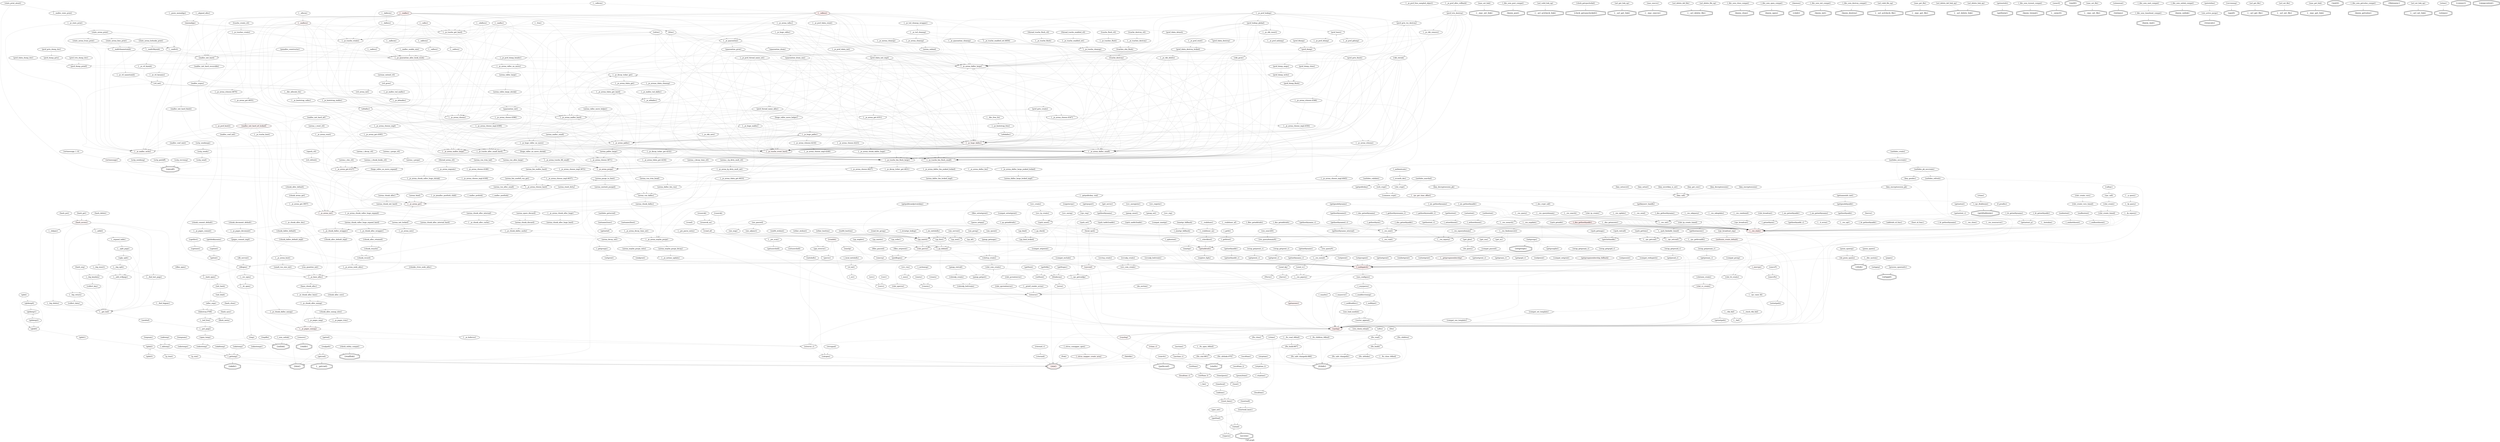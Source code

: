 digraph "Call graph" {
	graph [label="Call graph"];
	node [style=filled];
	Node0x807e65600	 [fillcolor="1.0,2.05216238923e-06,1.0",
		label="{quarantine_drain}"];
	Node0x807e656c0	 [fillcolor="1.0,5.64291148241e-05,1.0",
		label="{quarantine_drain_one}"];
	Node0x807e65600 -> Node0x807e656c0	 [color="#00000033"];
	Node0x80733e6e0	 [fillcolor="1.0,0.0115157857687,1.0",
		label="{__je_arena_dalloc_large}"];
	Node0x807e656c0 -> Node0x80733e6e0	 [color="#00000033"];
	Node0x80733e740	 [fillcolor="1.0,0.0205876756934,1.0",
		label="{__je_huge_dalloc}"];
	Node0x807e656c0 -> Node0x80733e740	 [color="#00000033"];
	Node0x80733e5c0	 [fillcolor="1.0,0.0105389705447,1.0",
		label="{__je_arena_dalloc_small}"];
	Node0x807e656c0 -> Node0x80733e5c0	 [color="#00000033"];
	Node0x80733e560	 [fillcolor="1.0,0.0116625367279,1.0",
		label="{__je_tcache_bin_flush_small}"];
	Node0x807e656c0 -> Node0x80733e560	 [color="#00000033"];
	Node0x80733dd20	 [fillcolor="1.0,0.0199415203184,1.0",
		label="{__je_tcache_event_hard}"];
	Node0x807e656c0 -> Node0x80733dd20	 [color="#00000033"];
	Node0x80733e680	 [fillcolor="1.0,0.0116479084723,1.0",
		label="{__je_tcache_bin_flush_large}"];
	Node0x807e656c0 -> Node0x80733e680	 [color="#00000033"];
	Node0x807e41000	 [fillcolor="1.0,0.0140699715284,1.0",
		label="{__je_arena_purge}"];
	Node0x80733e6e0 -> Node0x807e41000	 [color="#00000033"];
	Node0x807e412a0	 [fillcolor="1.0,0.00169436013392,1.0",
		label="{__je_decay_ticker_get}"];
	Node0x80733e6e0 -> Node0x807e412a0	 [color="#00000033"];
	Node0x807e42320	 [fillcolor="1.0,0.00105365689641,1.0",
		label="{arena_dalloc_large_locked_impl}"];
	Node0x80733e6e0 -> Node0x807e42320	 [color="#00000033"];
	Node0x80733e740 -> Node0x80733e6e0	 [color="#00000033"];
	Node0x80733e740 -> Node0x80733e740	 [color="#00000033"];
	Node0x80733e740 -> Node0x80733e5c0	 [color="#00000033"];
	Node0x80733e740 -> Node0x80733e560	 [color="#00000033"];
	Node0x80733e740 -> Node0x80733dd20	 [color="#00000033"];
	Node0x80733e740 -> Node0x80733e680	 [color="#00000033"];
	Node0x80733e740 -> Node0x807e41000	 [color="#00000033"];
	Node0x807e3d0e0	 [fillcolor="1.0,0.00384967985293,1.0",
		label="{__je_arena_chunk_dalloc_huge}"];
	Node0x80733e740 -> Node0x807e3d0e0	 [color="#00000033"];
	Node0x807e59a40	 [fillcolor="1.0,0.00153969696231,1.0",
		label="{__je_decay_ticker_get.4232}"];
	Node0x80733e740 -> Node0x807e59a40	 [color="#00000033"];
	Node0x80733e5c0 -> Node0x807e41000	 [color="#00000033"];
	Node0x80733e5c0 -> Node0x807e412a0	 [color="#00000033"];
	Node0x807e42260	 [fillcolor="1.0,5.57211805994e-06,1.0",
		label="{__je_arena_dalloc_bin}"];
	Node0x80733e5c0 -> Node0x807e42260	 [color="#00000033"];
	Node0x80733e560 -> Node0x807e41000	 [color="#00000033"];
	Node0x807e65ea0	 [fillcolor="1.0,0.00124483247913,1.0",
		label="{__je_arena_choose.4627}"];
	Node0x80733e560 -> Node0x807e65ea0	 [color="#00000033"];
	Node0x807e66020	 [fillcolor="1.0,0.00135074072387,1.0",
		label="{__je_decay_ticker_get.4631}"];
	Node0x80733e560 -> Node0x807e66020	 [color="#00000033"];
	Node0x807e41fc0	 [fillcolor="1.0,1.0166751194e-05,1.0",
		label="{__je_arena_dalloc_bin_junked_locked}"];
	Node0x80733e560 -> Node0x807e41fc0	 [color="#00000033"];
	Node0x80733dd20 -> Node0x80733e560	 [color="#00000033"];
	Node0x80733dd20 -> Node0x80733e680	 [color="#00000033"];
	Node0x80733e680 -> Node0x807e41000	 [color="#00000033"];
	Node0x80733e680 -> Node0x807e65ea0	 [color="#00000033"];
	Node0x80733e680 -> Node0x807e66020	 [color="#00000033"];
	Node0x807e422c0	 [fillcolor="1.0,6.26005428306e-06,1.0",
		label="{__je_arena_dalloc_large_junked_locked}"];
	Node0x80733e680 -> Node0x807e422c0	 [color="#00000033"];
	Node0x807e3d7a0	 [fillcolor="1.0,0.00331736268499,1.0",
		label="{arena_purge_to_limit}"];
	Node0x807e41000 -> Node0x807e3d7a0	 [color="#00000033"];
	Node0x807e3d680	 [fillcolor="1.0,0.00393059032983,1.0",
		label="{__je_arena_maybe_purge}"];
	Node0x807e41000 -> Node0x807e3d680	 [color="#00000033"];
	Node0x807e41540	 [fillcolor="1.0,0.000199614908067,1.0",
		label="{__je_arena_tdata_get}"];
	Node0x807e412a0 -> Node0x807e41540	 [color="#00000033"];
	Node0x807e3e100	 [fillcolor="1.0,0.00222441967156,1.0",
		label="{arena_run_dalloc}"];
	Node0x807e42320 -> Node0x807e3e100	 [color="#00000033"];
	Node0x807e3d1a0	 [fillcolor="1.0,0.00338371806449,1.0",
		label="{__je_chunk_dalloc_cache}"];
	Node0x807e3d0e0 -> Node0x807e3d1a0	 [color="#00000033"];
	Node0x807e5a1c0	 [fillcolor="1.0,8.29054327082e-05,1.0",
		label="{__je_arena_tdata_get.4234}"];
	Node0x807e59a40 -> Node0x807e5a1c0	 [color="#00000033"];
	Node0x807e42020	 [fillcolor="1.0,0.00122999425223,1.0",
		label="{arena_dalloc_bin_locked_impl}"];
	Node0x807e42260 -> Node0x807e42020	 [color="#00000033"];
	Node0x807e660e0	 [fillcolor="1.0,0.00025064792436,1.0",
		label="{__je_arena_choose_impl.4637}"];
	Node0x807e65ea0 -> Node0x807e660e0	 [color="#00000033"];
	Node0x807e66260	 [fillcolor="1.0,9.29470209123e-05,1.0",
		label="{__je_arena_tdata_get.4633}"];
	Node0x807e66020 -> Node0x807e66260	 [color="#00000033"];
	Node0x807e41fc0 -> Node0x807e42020	 [color="#00000033"];
	Node0x807e422c0 -> Node0x807e42320	 [color="#00000033"];
	Node0x807e3daa0	 [fillcolor="1.0,0.000695438993057,1.0",
		label="{arena_unstash_purged}"];
	Node0x807e3d7a0 -> Node0x807e3daa0	 [color="#00000033"];
	Node0x807e3d9e0	 [fillcolor="1.0,0.000248079539651,1.0",
		label="{arena_stash_dirty}"];
	Node0x807e3d7a0 -> Node0x807e3d9e0	 [color="#00000033"];
	Node0x807e3d6e0	 [fillcolor="1.0,4.65337873546e-06,1.0",
		label="{arena_maybe_purge_ratio}"];
	Node0x807e3d680 -> Node0x807e3d6e0	 [color="#00000033"];
	Node0x807e3d740	 [fillcolor="1.0,0.00146942448415,1.0",
		label="{arena_maybe_purge_decay}"];
	Node0x807e3d680 -> Node0x807e3d740	 [color="#00000033"];
	Node0x80733e8c0	 [fillcolor="1.0,0.000157709422701,1.0",
		label="{__je_arena_tdata_get_hard}"];
	Node0x807e41540 -> Node0x80733e8c0	 [color="#00000033"];
	Node0x807e3e100 -> Node0x807e3d680	 [color="#00000033"];
	Node0x807e3e2e0	 [fillcolor="1.0,6.02950290757e-05,1.0",
		label="{arena_chunk_dalloc}"];
	Node0x807e3e100 -> Node0x807e3e2e0	 [color="#00000033"];
	Node0x807e3d1a0 -> Node0x807e3d680	 [color="#00000033"];
	Node0x807e49cc0	 [fillcolor="1.0,0.00053206921698,1.0",
		label="{chunk_record}"];
	Node0x807e3d1a0 -> Node0x807e49cc0	 [color="#00000033"];
	Node0x807e5a1c0 -> Node0x80733e8c0	 [color="#00000033"];
	Node0x807e41480	 [fillcolor="1.0,0.000112331130906,1.0",
		label="{arena_dalloc_bin_run}"];
	Node0x807e42020 -> Node0x807e41480	 [color="#00000033"];
	Node0x80733e1a0	 [fillcolor="1.0,0.00688830452884,1.0",
		label="{__je_arena_choose_hard}"];
	Node0x807e660e0 -> Node0x80733e1a0	 [color="#00000033"];
	Node0x807e66260 -> Node0x80733e8c0	 [color="#00000033"];
	Node0x803d2fdc0	 [fillcolor="1.0,5.72424012361e-05,1.0",
		label="{setnetgrent}"];
	Node0x803d2e080	 [fillcolor="1.0,0.064265375424,1.0",
		label="{_nsdispatch}"];
	Node0x803d2fdc0 -> Node0x803d2e080	 [color="#00000033"];
	Node0x803d2ef80	 [fillcolor="1.0,0.0694871075184,1.0",
		label="{syslog}"];
	Node0x803d2e080 -> Node0x803d2ef80	 [color="#00000033"];
	Node0x805637b40	 [fillcolor="1.0,0.0107688966233,1.0",
		label="{nss_configure}"];
	Node0x803d2e080 -> Node0x805637b40	 [color="#00000033"];
	Node0x808143020	 [fillcolor="1.0,0.0207984009938,1.0",
		label="{vsyslog}"];
	Node0x803d2ef80 -> Node0x808143020	 [color="#00000033"];
	Node0x803d34420	 [fillcolor="1.0,0.0488080849942,1.0",
		fontsize=16,
		label="{stat}",
		shape=doubleoctagon];
	Node0x805637b40 -> Node0x803d34420	 [color="#00000033"];
	Node0x805638020	 [fillcolor="1.0,0.00100458981614,1.0",
		label="{_nsyyparse}"];
	Node0x805637b40 -> Node0x805638020	 [color="#00000033"];
	Node0x808143020 -> Node0x803d2ef80	 [color="#00000033"];
	Node0x807dc1b20	 [fillcolor="1.0,0.00804221209906,1.0",
		label="{strerror_r}"];
	Node0x808143020 -> Node0x807dc1b20	 [color="#00000033"];
	Node0x808143140	 [fillcolor="1.0,0.0163115852651,1.0",
		label="{ctime_r}"];
	Node0x808143020 -> Node0x808143140	 [color="#00000033"];
	Node0x805637960	 [fillcolor="1.0,3.04001987044e-05,1.0",
		label="{_nsdbtput}"];
	Node0x805638020 -> Node0x805637960	 [color="#00000033"];
	Node0x8056382c0	 [fillcolor="1.0,0.00355771634938,1.0",
		label="{_nsyylex}"];
	Node0x805638020 -> Node0x8056382c0	 [color="#00000033"];
	Node0x805639160	 [fillcolor="1.0,0.000223194471341,1.0",
		label="{_nsyyerror}"];
	Node0x805638020 -> Node0x805639160	 [color="#00000033"];
	Node0x805639220	 [fillcolor="1.0,0.000491786777983,1.0",
		label="{_nsaddsrctomap}"];
	Node0x805638020 -> Node0x805639220	 [color="#00000033"];
	Node0x805622d60	 [fillcolor="1.0,0.00482579256139,1.0",
		label="{catopen}"];
	Node0x807dc1b20 -> Node0x805622d60	 [color="#00000033"];
	Node0x805619cc0	 [fillcolor="1.0,0.00829328373343,1.0",
		label="{asctime_r}"];
	Node0x808143140 -> Node0x805619cc0	 [color="#00000033"];
	Node0x80561a800	 [fillcolor="1.0,0.0138663027524,1.0",
		label="{localtime_r}"];
	Node0x808143140 -> Node0x80561a800	 [color="#00000033"];
	Node0x8056376c0	 [fillcolor="1.0,0.00136175336419,1.0",
		label="{vector_append}"];
	Node0x805637960 -> Node0x8056376c0	 [color="#00000033"];
	Node0x8056382c0 -> Node0x803d2ef80	 [color="#00000033"];
	Node0x805639160 -> Node0x803d2ef80	 [color="#00000033"];
	Node0x805639220 -> Node0x803d2ef80	 [color="#00000033"];
	Node0x805637660	 [fillcolor="1.0,8.21382494118e-05,1.0",
		label="{_nsdbtaddsrc}"];
	Node0x805639220 -> Node0x805637660	 [color="#00000033"];
	Node0x805622d00	 [fillcolor="1.0,0.000760033653516,1.0",
		label="{gai_strerror}"];
	Node0x805622d00 -> Node0x805622d60	 [color="#00000033"];
	Node0x805622d60 -> Node0x803d34420	 [color="#00000033"];
	Node0x807e5a340	 [fillcolor="1.0,0.000242780900643,1.0",
		label="{huge_ralloc_no_move_expand}"];
	Node0x807e3d320	 [fillcolor="1.0,0.000249508962772,1.0",
		label="{__je_arena_chunk_ralloc_huge_expand}"];
	Node0x807e5a340 -> Node0x807e3d320	 [color="#00000033"];
	Node0x807e3cba0	 [fillcolor="1.0,0.00049491687927,1.0",
		label="{__je_chunk_alloc_cache}"];
	Node0x807e3d320 -> Node0x807e3cba0	 [color="#00000033"];
	Node0x807e3d440	 [fillcolor="1.0,0.00419500645934,1.0",
		label="{__je_chunk_dalloc_wrapper}"];
	Node0x807e3d320 -> Node0x807e3d440	 [color="#00000033"];
	Node0x807e3d3e0	 [fillcolor="1.0,7.4967353086e-05,1.0",
		label="{arena_chunk_ralloc_huge_expand_hard}"];
	Node0x807e3d320 -> Node0x807e3d3e0	 [color="#00000033"];
	Node0x807e497e0	 [fillcolor="1.0,0.00138528839336,1.0",
		label="{chunk_recycle}"];
	Node0x807e3cba0 -> Node0x807e497e0	 [color="#00000033"];
	Node0x807e3d440 -> Node0x807e49cc0	 [color="#00000033"];
	Node0x807e43ca0	 [fillcolor="1.0,0.00565901408154,1.0",
		label="{chunk_dalloc_default_impl}"];
	Node0x807e3d440 -> Node0x807e43ca0	 [color="#00000033"];
	Node0x807e3d3e0 -> Node0x807e3d440	 [color="#00000033"];
	Node0x807e3cd20	 [fillcolor="1.0,0.000461635297262,1.0",
		label="{__je_chunk_alloc_wrapper}"];
	Node0x807e3d3e0 -> Node0x807e3cd20	 [color="#00000033"];
	Node0x807e497e0 -> Node0x807e49cc0	 [color="#00000033"];
	Node0x807e3c7e0	 [fillcolor="1.0,0.0036696359364,1.0",
		label="{__je_arena_node_alloc}"];
	Node0x807e497e0 -> Node0x807e3c7e0	 [color="#00000033"];
	Node0x807e49cc0 -> Node0x807e3c7e0	 [color="#00000033"];
	Node0x807e49060	 [fillcolor="1.0,0.00672722910341,1.0",
		label="{__je_chunk_dalloc_mmap}"];
	Node0x807e43ca0 -> Node0x807e49060	 [color="#00000033"];
	Node0x807e4a0e0	 [fillcolor="1.0,3.94416814191e-05,1.0",
		label="{chunk_alloc_retained}"];
	Node0x807e3cd20 -> Node0x807e4a0e0	 [color="#00000033"];
	Node0x807e43be0	 [fillcolor="1.0,0.00182615817141,1.0",
		label="{chunk_alloc_default_impl}"];
	Node0x807e3cd20 -> Node0x807e43be0	 [color="#00000033"];
	Node0x8056cafa0	 [fillcolor="1.0,0.0116063188229,1.0",
		label="{__je_base_alloc}"];
	Node0x807e3c7e0 -> Node0x8056cafa0	 [color="#00000033"];
	Node0x807e4a6e0	 [fillcolor="1.0,0.0278796890308,1.0",
		label="{__je_pages_unmap}"];
	Node0x807e49060 -> Node0x807e4a6e0	 [color="#00000033"];
	Node0x807e4a0e0 -> Node0x807e497e0	 [color="#00000033"];
	Node0x807e49120	 [fillcolor="1.0,0.00278759530996,1.0",
		label="{chunk_alloc_core}"];
	Node0x807e43be0 -> Node0x807e49120	 [color="#00000033"];
	Node0x807e4b7c0	 [fillcolor="1.0,1.24933439166e-05,1.0",
		label="{ctl_arena_init}"];
	Node0x80733da20	 [fillcolor="1.0,0.00225387291781,1.0",
		label="{__je_a0malloc}"];
	Node0x807e4b7c0 -> Node0x80733da20	 [color="#00000033"];
	Node0x80733da80	 [fillcolor="1.0,0.007526414258,1.0",
		label="{a0ialloc}"];
	Node0x80733da20 -> Node0x80733da80	 [color="#00000033"];
	Node0x80733da80 -> Node0x80733dd20	 [color="#00000033"];
	Node0x80733dd80	 [fillcolor="1.0,0.0130671221741,1.0",
		label="{__je_arena_malloc_large}"];
	Node0x80733da80 -> Node0x80733dd80	 [color="#00000033"];
	Node0x80733dc00	 [fillcolor="1.0,0.00562493016465,1.0",
		label="{__je_tcache_alloc_small_hard}"];
	Node0x80733da80 -> Node0x80733dc00	 [color="#00000033"];
	Node0x80733dde0	 [fillcolor="1.0,0.00736516493407,1.0",
		label="{__je_arena_malloc_hard}"];
	Node0x80733da80 -> Node0x80733dde0	 [color="#00000033"];
	Node0x80733dba0	 [fillcolor="1.0,0.00390364073191,1.0",
		label="{__je_arena_choose}"];
	Node0x80733da80 -> Node0x80733dba0	 [color="#00000033"];
	Node0x80733dae0	 [fillcolor="1.0,0.000515967248554,1.0",
		label="{malloc_init_hard_a0}"];
	Node0x80733da80 -> Node0x80733dae0	 [color="#00000033"];
	Node0x80733d5a0	 [fillcolor="1.0,0.0213366339157,1.0",
		label="{__je_arena_get}"];
	Node0x80733da80 -> Node0x80733d5a0	 [color="#00000033"];
	Node0x80733dd80 -> Node0x807e41000	 [color="#00000033"];
	Node0x80733dd80 -> Node0x807e412a0	 [color="#00000033"];
	Node0x807e41ae0	 [fillcolor="1.0,0.00384632844558,1.0",
		label="{arena_run_alloc_large}"];
	Node0x80733dd80 -> Node0x807e41ae0	 [color="#00000033"];
	Node0x807e41180	 [fillcolor="1.0,0.00131211695113,1.0",
		label="{__je_arena_tcache_fill_small}"];
	Node0x80733dc00 -> Node0x807e41180	 [color="#00000033"];
	Node0x80733dde0 -> Node0x80733dd80	 [color="#00000033"];
	Node0x807e41ba0	 [fillcolor="1.0,0.00108342187953,1.0",
		label="{__je_arena_choose.3871}"];
	Node0x80733dde0 -> Node0x807e41ba0	 [color="#00000033"];
	Node0x807e41c60	 [fillcolor="1.0,0.00019521813171,1.0",
		label="{__je_huge_malloc}"];
	Node0x80733dde0 -> Node0x807e41c60	 [color="#00000033"];
	Node0x807e41c00	 [fillcolor="1.0,0.00131052276614,1.0",
		label="{arena_malloc_small}"];
	Node0x80733dde0 -> Node0x807e41c00	 [color="#00000033"];
	Node0x80733e080	 [fillcolor="1.0,4.32125145488e-05,1.0",
		label="{__je_arena_choose_impl}"];
	Node0x80733dba0 -> Node0x80733e080	 [color="#00000033"];
	Node0x8056ca760	 [fillcolor="1.0,0.0313451348247,1.0",
		label="{malloc_init_hard_a0_locked}"];
	Node0x80733dae0 -> Node0x8056ca760	 [color="#00000033"];
	Node0x8056cae20	 [fillcolor="1.0,0.0203456722105,1.0",
		label="{__je_arena_init}"];
	Node0x80733d5a0 -> Node0x8056cae20	 [color="#00000033"];
	Node0x807e3df20	 [fillcolor="1.0,0.00273353960042,1.0",
		label="{arena_chunk_alloc}"];
	Node0x807e41ae0 -> Node0x807e3df20	 [color="#00000033"];
	Node0x807e41180 -> Node0x807e41000	 [color="#00000033"];
	Node0x807e41180 -> Node0x807e412a0	 [color="#00000033"];
	Node0x807e41240	 [fillcolor="1.0,0.00135249781799,1.0",
		label="{arena_bin_malloc_hard}"];
	Node0x807e41180 -> Node0x807e41240	 [color="#00000033"];
	Node0x807e41cc0	 [fillcolor="1.0,6.86401588234e-05,1.0",
		label="{__je_arena_choose_impl.3872}"];
	Node0x807e41ba0 -> Node0x807e41cc0	 [color="#00000033"];
	Node0x807e41de0	 [fillcolor="1.0,0.00790214787564,1.0",
		label="{__je_huge_palloc}"];
	Node0x807e41c60 -> Node0x807e41de0	 [color="#00000033"];
	Node0x807e41c00 -> Node0x807e41000	 [color="#00000033"];
	Node0x807e41c00 -> Node0x807e412a0	 [color="#00000033"];
	Node0x807e41c00 -> Node0x807e41240	 [color="#00000033"];
	Node0x80733e080 -> Node0x80733e1a0	 [color="#00000033"];
	Node0x8056ca760 -> Node0x8056cae20	 [color="#00000033"];
	Node0x8056caac0	 [fillcolor="1.0,0.0143856178924,1.0",
		label="{__je_malloc_write}"];
	Node0x8056ca760 -> Node0x8056caac0	 [color="#00000033"];
	Node0x8056caca0	 [fillcolor="1.0,0.00127211441599,1.0",
		label="{__je_arena_boot}"];
	Node0x8056ca760 -> Node0x8056caca0	 [color="#00000033"];
	Node0x8056caa60	 [fillcolor="1.0,0.00558324296182,1.0",
		label="{malloc_conf_init}"];
	Node0x8056ca760 -> Node0x8056caa60	 [color="#00000033"];
	Node0x8056cad00	 [fillcolor="1.0,0.00023994213758,1.0",
		label="{__je_tcache_boot}"];
	Node0x8056ca760 -> Node0x8056cad00	 [color="#00000033"];
	Node0x80733d6c0	 [fillcolor="1.0,0.000680094877193,1.0",
		label="{arena_init_locked}"];
	Node0x8056cae20 -> Node0x80733d6c0	 [color="#00000033"];
	Node0x80566b200	 [fillcolor="1.0,0.00887280321656,1.0",
		label="{_gettemp}"];
	Node0x80566b200 -> Node0x803d34420	 [color="#00000033"];
	Node0x80566b260	 [fillcolor="1.0,0.0,1.0",
		fontsize=16,
		label="{mkdir}",
		shape=doubleoctagon];
	Node0x80566b200 -> Node0x80566b260	 [color="#00000033"];
	Node0x803d2dea0	 [fillcolor="1.0,0.00632519339595,1.0",
		fontsize=16,
		label="{lstat}",
		shape=doubleoctagon];
	Node0x80566b200 -> Node0x803d2dea0	 [color="#00000033"];
	Node0x808144100	 [fillcolor="1.0,0.000655433826849,1.0",
		label="{__je_bootstrap_malloc}"];
	Node0x808144100 -> Node0x80733da80	 [color="#00000033"];
	Node0x807e3e7c0	 [fillcolor="1.0,4.41520384604e-05,1.0",
		label="{arena_chunk_init_hard}"];
	Node0x807e3df20 -> Node0x807e3e7c0	 [color="#00000033"];
	Node0x807e41240 -> Node0x807e41480	 [color="#00000033"];
	Node0x807e41420	 [fillcolor="1.0,3.55155085242e-05,1.0",
		label="{arena_bin_nonfull_run_get}"];
	Node0x807e41240 -> Node0x807e41420	 [color="#00000033"];
	Node0x807e41cc0 -> Node0x80733e1a0	 [color="#00000033"];
	Node0x807e41de0 -> Node0x80733e6e0	 [color="#00000033"];
	Node0x807e41de0 -> Node0x80733e740	 [color="#00000033"];
	Node0x807e41de0 -> Node0x80733e5c0	 [color="#00000033"];
	Node0x807e41de0 -> Node0x80733e560	 [color="#00000033"];
	Node0x807e41de0 -> Node0x80733dd20	 [color="#00000033"];
	Node0x807e41de0 -> Node0x80733e680	 [color="#00000033"];
	Node0x807e41de0 -> Node0x807e41000	 [color="#00000033"];
	Node0x807e41de0 -> Node0x807e3d0e0	 [color="#00000033"];
	Node0x807e41de0 -> Node0x807e59a40	 [color="#00000033"];
	Node0x80733eec0	 [fillcolor="1.0,0.0101718591392,1.0",
		label="{__je_arena_palloc}"];
	Node0x807e41de0 -> Node0x80733eec0	 [color="#00000033"];
	Node0x807e59740	 [fillcolor="1.0,9.57218370287e-05,1.0",
		label="{__je_arena_choose.4223}"];
	Node0x807e41de0 -> Node0x807e59740	 [color="#00000033"];
	Node0x807e3ca80	 [fillcolor="1.0,0.00309952260336,1.0",
		label="{__je_arena_chunk_alloc_huge}"];
	Node0x807e41de0 -> Node0x807e3ca80	 [color="#00000033"];
	Node0x807e59620	 [fillcolor="1.0,9.57218370287e-05,1.0",
		label="{__je_arena_ichoose.4216}"];
	Node0x807e41de0 -> Node0x807e59620	 [color="#00000033"];
	Node0x80733e1a0 -> Node0x80733d5a0	 [color="#00000033"];
	Node0x80733e1a0 -> Node0x80733d6c0	 [color="#00000033"];
	Node0x80733e260	 [fillcolor="1.0,0.0,1.0",
		label="{arena_bind}"];
	Node0x80733e1a0 -> Node0x80733e260	 [color="#00000033"];
	Node0x807e66f80	 [fillcolor="1.0,0.0104479669194,1.0",
		label="{wrtmessage}"];
	Node0x8056caac0 -> Node0x807e66f80	 [color="#00000033"];
	Node0x807e42da0	 [fillcolor="1.0,1.46810405331e-05,1.0",
		label="{small_run_size_init}"];
	Node0x8056caca0 -> Node0x807e42da0	 [color="#00000033"];
	Node0x807e42e00	 [fillcolor="1.0,1.46810405331e-05,1.0",
		label="{run_quantize_init}"];
	Node0x8056caca0 -> Node0x807e42e00	 [color="#00000033"];
	Node0x8043d2520	 [fillcolor="1.0,0.0048749688304,1.0",
		fontsize=16,
		label="{readlink}",
		shape=doubleoctagon];
	Node0x8056caa60 -> Node0x8043d2520	 [color="#00000033"];
	Node0x80733d300	 [fillcolor="1.0,0.000402096094943,1.0",
		label="{malloc_conf_next}"];
	Node0x8056caa60 -> Node0x80733d300	 [color="#00000033"];
	Node0x8056cad00 -> Node0x8056cafa0	 [color="#00000033"];
	Node0x80733d6c0 -> Node0x80733d5a0	 [color="#00000033"];
	Node0x80733d780	 [fillcolor="1.0,0.00102295705294,1.0",
		label="{__je_arena_new}"];
	Node0x80733d6c0 -> Node0x80733d780	 [color="#00000033"];
	Node0x8056ae680	 [fillcolor="1.0,0.000292337776035,1.0",
		label="{getpublickey}"];
	Node0x8056af760	 [fillcolor="1.0,0.000237513625657,1.0",
		label="{__getpublickey_real}"];
	Node0x8056ae680 -> Node0x8056af760	 [color="#00000033"];
	Node0x8056af700	 [fillcolor="1.0,0.00294387575394,1.0",
		label="{getpublicandprivatekey}"];
	Node0x8056af760 -> Node0x8056af700	 [color="#00000033"];
	Node0x803d2ee60	 [fillcolor="1.0,0.0115326754706,1.0",
		label="{yp_match}"];
	Node0x8056af700 -> Node0x803d2ee60	 [color="#00000033"];
	Node0x805698d80	 [fillcolor="1.0,0.0135034086601,1.0",
		label="{clnt_perror}"];
	Node0x803d2ee60 -> Node0x805698d80	 [color="#00000033"];
	Node0x8056b7dc0	 [fillcolor="1.0,0.00966479905764,1.0",
		label="{_yp_dobind}"];
	Node0x803d2ee60 -> Node0x8056b7dc0	 [color="#00000033"];
	Node0x805698c00	 [fillcolor="1.0,0.00855445614403,1.0",
		label="{clnt_sperror}"];
	Node0x805698d80 -> Node0x805698c00	 [color="#00000033"];
	Node0x8056a52a0	 [fillcolor="1.0,0.00354684457094,1.0",
		label="{clnttcp_create}"];
	Node0x8056b7dc0 -> Node0x8056a52a0	 [color="#00000033"];
	Node0x8056a5300	 [fillcolor="1.0,0.000550299515638,1.0",
		label="{clntudp_bufcreate}"];
	Node0x8056b7dc0 -> Node0x8056a5300	 [color="#00000033"];
	Node0x8056398e0	 [fillcolor="1.0,0.000434478070184,1.0",
		label="{perror}"];
	Node0x8056b7dc0 -> Node0x8056398e0	 [color="#00000033"];
	Node0x805698f00	 [fillcolor="1.0,0.000905955803139,1.0",
		label="{clnt_pcreateerror}"];
	Node0x8056b7dc0 -> Node0x805698f00	 [color="#00000033"];
	Node0x805619d20	 [fillcolor="1.0,0.00126522929002,1.0",
		label="{strftime}"];
	Node0x805619cc0 -> Node0x805619d20	 [color="#00000033"];
	Node0x8044db140	 [fillcolor="1.0,0.00882352851714,1.0",
		label="{strftime_l}"];
	Node0x805619d20 -> Node0x8044db140	 [color="#00000033"];
	Node0x80561a500	 [fillcolor="1.0,0.00416331212547,1.0",
		label="{tzset}"];
	Node0x8044db140 -> Node0x80561a500	 [color="#00000033"];
	Node0x80561b040	 [fillcolor="1.0,0.00342090596776,1.0",
		label="{_fmt}"];
	Node0x8044db140 -> Node0x80561b040	 [color="#00000033"];
	Node0x80561a560	 [fillcolor="1.0,0.0110110686529,1.0",
		label="{tzset_basic}"];
	Node0x80561a500 -> Node0x80561a560	 [color="#00000033"];
	Node0x80561b040 -> Node0x80561b040	 [color="#00000033"];
	Node0x80561aaa0	 [fillcolor="1.0,0.00203234652713,1.0",
		label="{mktime}"];
	Node0x80561b040 -> Node0x80561aaa0	 [color="#00000033"];
	Node0x805619ea0	 [fillcolor="1.0,0.00131181824663,1.0",
		label="{tzsetwall_basic}"];
	Node0x80561a560 -> Node0x805619ea0	 [color="#00000033"];
	Node0x805619f00	 [fillcolor="1.0,0.00131245197525,1.0",
		label="{tzload}"];
	Node0x80561a560 -> Node0x805619f00	 [color="#00000033"];
	Node0x805619f60	 [fillcolor="1.0,0.00131245197525,1.0",
		label="{gmtload}"];
	Node0x80561a560 -> Node0x805619f60	 [color="#00000033"];
	Node0x80561a140	 [fillcolor="1.0,0.0,1.0",
		label="{tzparse}"];
	Node0x80561a560 -> Node0x80561a140	 [color="#00000033"];
	Node0x80561aaa0 -> Node0x80561a560	 [color="#00000033"];
	Node0x8056ae8c0	 [fillcolor="1.0,0.000848543002002,1.0",
		label="{key_encryptsession_pk}"];
	Node0x8056aeec0	 [fillcolor="1.0,0.00898190126222,1.0",
		label="{key_call}"];
	Node0x8056ae8c0 -> Node0x8056aeec0	 [color="#00000033"];
	Node0x8056aef20	 [fillcolor="1.0,0.0079407407987,1.0",
		label="{getkeyserv_handle}"];
	Node0x8056aeec0 -> Node0x8056aef20	 [color="#00000033"];
	Node0x805698ba0	 [fillcolor="1.0,0.000396214085583,1.0",
		label="{clnt_tp_create}"];
	Node0x8056aef20 -> Node0x805698ba0	 [color="#00000033"];
	Node0x8056988a0	 [fillcolor="1.0,0.000747185924362,1.0",
		label="{clnt_tp_create_timed}"];
	Node0x805698ba0 -> Node0x8056988a0	 [color="#00000033"];
	Node0x805698960	 [fillcolor="1.0,0.00280630849034,1.0",
		label="{clnt_tli_create}"];
	Node0x8056988a0 -> Node0x805698960	 [color="#00000033"];
	Node0x805698900	 [fillcolor="1.0,0.00172506559967,1.0",
		label="{__rpcb_findaddr_timed}"];
	Node0x8056988a0 -> Node0x805698900	 [color="#00000033"];
	Node0x80565b8e0	 [fillcolor="1.0,0.0,1.0",
		label="{f_prealloc}"];
	Node0x80565b940	 [fillcolor="1.0,0.00131181824663,1.0",
		fontsize=16,
		label="{getdtablesize}",
		shape=doubleoctagon];
	Node0x80565b8e0 -> Node0x80565b940	 [color="#00000033"];
	Node0x803d2eec0	 [fillcolor="1.0,0.0,1.0",
		label="{compat_group}"];
	Node0x803d2eec0 -> Node0x803d2e080	 [color="#00000033"];
	Node0x803d2eec0 -> Node0x803d2ef80	 [color="#00000033"];
	Node0x80561a800 -> Node0x80561a560	 [color="#00000033"];
	Node0x803d2fee0	 [fillcolor="1.0,0.00229047923943,1.0",
		label="{compat_setnetgrent}"];
	Node0x803d2fee0 -> Node0x803d34420	 [color="#00000033"];
	Node0x803d2fe80	 [fillcolor="1.0,0.000901710869434,1.0",
		label="{parse_netgrp}"];
	Node0x803d2fee0 -> Node0x803d2fe80	 [color="#00000033"];
	Node0x803d2fe80 -> Node0x803d2fe80	 [color="#00000033"];
	Node0x807346000	 [fillcolor="1.0,0.00296524962408,1.0",
		label="{read_for_group}"];
	Node0x803d2fe80 -> Node0x807346000	 [color="#00000033"];
	Node0x807346000 -> Node0x803d2ee60	 [color="#00000033"];
	Node0x80733e260 -> Node0x80733d5a0	 [color="#00000033"];
	Node0x80733d780 -> Node0x8056cafa0	 [color="#00000033"];
	Node0x807e3eee0	 [fillcolor="1.0,0.000778075635567,1.0",
		label="{arena_decay_init}"];
	Node0x80733d780 -> Node0x807e3eee0	 [color="#00000033"];
	Node0x80564a5e0	 [fillcolor="1.0,0.0,1.0",
		fontsize=16,
		label="{__mac_set_link}",
		shape=doubleoctagon];
	Node0x80814e2e0	 [fillcolor="1.0,0.0,1.0",
		label="{_libc_sem_post_compat}"];
	Node0x80814e340	 [fillcolor="1.0,0.0,1.0",
		fontsize=16,
		label="{ksem_post}",
		shape=doubleoctagon];
	Node0x80814e2e0 -> Node0x80814e340	 [color="#00000033"];
	Node0x805699320	 [fillcolor="1.0,0.00131181824663,1.0",
		label="{rpc_call}"];
	Node0x805698b40	 [fillcolor="1.0,0.0026217353074,1.0",
		label="{clnt_create}"];
	Node0x805699320 -> Node0x805698b40	 [color="#00000033"];
	Node0x805698840	 [fillcolor="1.0,0.00665003828373,1.0",
		label="{clnt_create_timed}"];
	Node0x805698b40 -> Node0x805698840	 [color="#00000033"];
	Node0x805698840 -> Node0x8056988a0	 [color="#00000033"];
	Node0x805697ac0	 [fillcolor="1.0,0.00307876726443,1.0",
		label="{__rpc_getconf}"];
	Node0x805698840 -> Node0x805697ac0	 [color="#00000033"];
	Node0x805697a60	 [fillcolor="1.0,0.00966918234971,1.0",
		label="{__rpc_setconf}"];
	Node0x805698840 -> Node0x805697a60	 [color="#00000033"];
	Node0x80569a100	 [fillcolor="1.0,0.000227944428367,1.0",
		label="{getnetpath}"];
	Node0x805697ac0 -> Node0x80569a100	 [color="#00000033"];
	Node0x805697a60 -> Node0x803d2ef80	 [color="#00000033"];
	Node0x80569a0a0	 [fillcolor="1.0,0.0,1.0",
		label="{setnetpath}"];
	Node0x805697a60 -> Node0x80569a0a0	 [color="#00000033"];
	Node0x80569a100 -> Node0x803d2ef80	 [color="#00000033"];
	Node0x805698a20	 [fillcolor="1.0,0.000193824130857,1.0",
		label="{__rpc_raise_fd}"];
	Node0x805698960 -> Node0x805698a20	 [color="#00000033"];
	Node0x805698ae0	 [fillcolor="1.0,0.0152497780121,1.0",
		label="{clnt_vc_create}"];
	Node0x805698960 -> Node0x805698ae0	 [color="#00000033"];
	Node0x805698900 -> Node0x805697ac0	 [color="#00000033"];
	Node0x805698900 -> Node0x805697a60	 [color="#00000033"];
	Node0x8056a68c0	 [fillcolor="1.0,0.00546574781744,1.0",
		label="{getclnthandle}"];
	Node0x805698900 -> Node0x8056a68c0	 [color="#00000033"];
	Node0x80569a0a0 -> Node0x803d2ef80	 [color="#00000033"];
	Node0x80814c240	 [fillcolor="1.0,0.0,1.0",
		label="{__fts_children_44bsd}"];
	Node0x803d2d1e0	 [fillcolor="1.0,0.00433921899508,1.0",
		fontsize=16,
		label="{fchdir}",
		shape=doubleoctagon];
	Node0x80814c240 -> Node0x803d2d1e0	 [color="#00000033"];
	Node0x80814c060	 [fillcolor="1.0,0.00564313577218,1.0",
		label="{fts_build.667}"];
	Node0x80814c240 -> Node0x80814c060	 [color="#00000033"];
	Node0x80814c060 -> Node0x803d2d1e0	 [color="#00000033"];
	Node0x80814c000	 [fillcolor="1.0,0.0,1.0",
		label="{fts_safe_changedir.666}"];
	Node0x80814c060 -> Node0x80814c000	 [color="#00000033"];
	Node0x808144dc0	 [fillcolor="1.0,0.0103973477571,1.0",
		label="{fts_stat.661}"];
	Node0x80814c060 -> Node0x808144dc0	 [color="#00000033"];
	Node0x80814c120	 [fillcolor="1.0,8.68536026717e-05,1.0",
		label="{fts_ufslinks.670}"];
	Node0x80814c060 -> Node0x80814c120	 [color="#00000033"];
	Node0x80814c000 -> Node0x803d2d1e0	 [color="#00000033"];
	Node0x808144dc0 -> Node0x803d34420	 [color="#00000033"];
	Node0x808144dc0 -> Node0x803d2dea0	 [color="#00000033"];
	Node0x8043d7b80	 [fillcolor="1.0,0.00318752636588,1.0",
		fontsize=16,
		label="{statfs}",
		shape=doubleoctagon];
	Node0x80814c120 -> Node0x8043d7b80	 [color="#00000033"];
	Node0x80566b3e0	 [fillcolor="1.0,0.00299138635118,1.0",
		label="{_mktemp}"];
	Node0x80566b3e0 -> Node0x80566b200	 [color="#00000033"];
	Node0x803d2d960	 [fillcolor="1.0,0.00732585518564,1.0",
		label="{getent}"];
	Node0x803d2d960 -> Node0x803d2d960	 [color="#00000033"];
	Node0x803cff1a0	 [fillcolor="1.0,0.00652100626432,1.0",
		label="{dbopen}"];
	Node0x803d2d960 -> Node0x803cff1a0	 [color="#00000033"];
	Node0x803d34030	 [fillcolor="1.0,0.00498893397064,1.0",
		label="{__hash_open}"];
	Node0x803cff1a0 -> Node0x803d34030	 [color="#00000033"];
	Node0x8083fbf80	 [fillcolor="1.0,0.00150108894428,1.0",
		label="{__bt_open}"];
	Node0x803cff1a0 -> Node0x8083fbf80	 [color="#00000033"];
	Node0x803d34090	 [fillcolor="1.0,0.0,1.0",
		label="{__rec_open}"];
	Node0x803cff1a0 -> Node0x803d34090	 [color="#00000033"];
	Node0x803d34270	 [fillcolor="1.0,5.6551053938e-05,1.0",
		label="{alloc_segs}"];
	Node0x803d34030 -> Node0x803d34270	 [color="#00000033"];
	Node0x803d343c0	 [fillcolor="1.0,0.00187017312304,1.0",
		label="{hdestroy.3708}"];
	Node0x803d34030 -> Node0x803d343c0	 [color="#00000033"];
	Node0x803d341b0	 [fillcolor="1.0,0.00288677956115,1.0",
		label="{init_hash}"];
	Node0x803d34030 -> Node0x803d341b0	 [color="#00000033"];
	Node0x8083fbd70	 [fillcolor="1.0,0.00500431741465,1.0",
		label="{tmp}"];
	Node0x8083fbf80 -> Node0x8083fbd70	 [color="#00000033"];
	Node0x803d34090 -> Node0x8083fbf80	 [color="#00000033"];
	Node0x803d34270 -> Node0x803d343c0	 [color="#00000033"];
	Node0x803d34600	 [fillcolor="1.0,0.0011667185969,1.0",
		label="{flush_meta}"];
	Node0x803d343c0 -> Node0x803d34600	 [color="#00000033"];
	Node0x803d345a0	 [fillcolor="1.0,0.0011667185969,1.0",
		label="{__buf_free}"];
	Node0x803d343c0 -> Node0x803d345a0	 [color="#00000033"];
	Node0x803d341b0 -> Node0x803d34420	 [color="#00000033"];
	Node0x803d34540	 [fillcolor="1.0,0.000122384927011,1.0",
		label="{init_htab}"];
	Node0x803d341b0 -> Node0x803d34540	 [color="#00000033"];
	Node0x803d34c30	 [fillcolor="1.0,0.00202809113873,1.0",
		label="{mkostemp}"];
	Node0x8083fbd70 -> Node0x803d34c30	 [color="#00000033"];
	Node0x803d36280	 [fillcolor="1.0,0.00493740050661,1.0",
		fontsize=16,
		label="{unlink}",
		shape=doubleoctagon];
	Node0x8083fbd70 -> Node0x803d36280	 [color="#00000033"];
	Node0x803d34cc0	 [fillcolor="1.0,0.00575324966809,1.0",
		label="{__put_page}"];
	Node0x803d34600 -> Node0x803d34cc0	 [color="#00000033"];
	Node0x803d345a0 -> Node0x803d34cc0	 [color="#00000033"];
	Node0x803d34540 -> Node0x803d34270	 [color="#00000033"];
	Node0x803d34c30 -> Node0x80566b200	 [color="#00000033"];
	Node0x80733f0a0	 [fillcolor="1.0,0.00193723951359,1.0",
		label="{__je_quarantine}"];
	Node0x80733f0a0 -> Node0x807e65600	 [color="#00000033"];
	Node0x80733f0a0 -> Node0x80733e6e0	 [color="#00000033"];
	Node0x80733f0a0 -> Node0x80733e740	 [color="#00000033"];
	Node0x80733f0a0 -> Node0x80733e5c0	 [color="#00000033"];
	Node0x80733f0a0 -> Node0x80733e560	 [color="#00000033"];
	Node0x80733f0a0 -> Node0x80733dd20	 [color="#00000033"];
	Node0x80733f0a0 -> Node0x80733e680	 [color="#00000033"];
	Node0x807e65660	 [fillcolor="1.0,4.17917304827e-05,1.0",
		label="{quarantine_grow}"];
	Node0x80733f0a0 -> Node0x807e65660	 [color="#00000033"];
	Node0x807e65660 -> Node0x807e656c0	 [color="#00000033"];
	Node0x807e65660 -> Node0x80733e6e0	 [color="#00000033"];
	Node0x807e65660 -> Node0x80733e740	 [color="#00000033"];
	Node0x807e65660 -> Node0x80733e5c0	 [color="#00000033"];
	Node0x807e65660 -> Node0x80733e560	 [color="#00000033"];
	Node0x807e65660 -> Node0x80733dd20	 [color="#00000033"];
	Node0x807e65660 -> Node0x80733e680	 [color="#00000033"];
	Node0x807e60fa0	 [fillcolor="1.0,0.00161508818649,1.0",
		label="{quarantine_init}"];
	Node0x807e65660 -> Node0x807e60fa0	 [color="#00000033"];
	Node0x807e60fa0 -> Node0x80733dd20	 [color="#00000033"];
	Node0x807e60fa0 -> Node0x80733dd80	 [color="#00000033"];
	Node0x807e60fa0 -> Node0x80733dc00	 [color="#00000033"];
	Node0x807e60fa0 -> Node0x80733dde0	 [color="#00000033"];
	Node0x807e651e0	 [fillcolor="1.0,0.000115955552754,1.0",
		label="{__je_arena_choose.4396}"];
	Node0x807e60fa0 -> Node0x807e651e0	 [color="#00000033"];
	Node0x807e65180	 [fillcolor="1.0,8.7102118209e-05,1.0",
		label="{__je_arena_get.4395}"];
	Node0x807e60fa0 -> Node0x807e65180	 [color="#00000033"];
	Node0x807e65540	 [fillcolor="1.0,3.24680568716e-05,1.0",
		label="{__je_arena_choose_impl.4399}"];
	Node0x807e651e0 -> Node0x807e65540	 [color="#00000033"];
	Node0x807e65180 -> Node0x8056cae20	 [color="#00000033"];
	Node0x807e3daa0 -> Node0x807e3e100	 [color="#00000033"];
	Node0x807e3daa0 -> Node0x807e3d440	 [color="#00000033"];
	Node0x807e3d9e0 -> Node0x807e3cba0	 [color="#00000033"];
	Node0x807e3d9e0 -> Node0x807e3df20	 [color="#00000033"];
	Node0x807e3d6e0 -> Node0x807e3d7a0	 [color="#00000033"];
	Node0x807e3d740 -> Node0x807e3d7a0	 [color="#00000033"];
	Node0x807e3d860	 [fillcolor="1.0,0.00368595795264,1.0",
		label="{__je_nstime_update}"];
	Node0x807e3d740 -> Node0x807e3d860	 [color="#00000033"];
	Node0x80733e8c0 -> Node0x80733da20	 [color="#00000033"];
	Node0x80733e3e0	 [fillcolor="1.0,0.00291711256668,1.0",
		label="{__je_a0dalloc}"];
	Node0x80733e8c0 -> Node0x80733e3e0	 [color="#00000033"];
	Node0x807e3e580	 [fillcolor="1.0,1.36322089392e-05,1.0",
		label="{arena_spare_discard}"];
	Node0x807e3e2e0 -> Node0x807e3e580	 [color="#00000033"];
	Node0x807e65540 -> Node0x80733e1a0	 [color="#00000033"];
	Node0x807e41480 -> Node0x807e3e100	 [color="#00000033"];
	Node0x803d35aa0	 [fillcolor="1.0,0.0,1.0",
		label="{dbm_open}"];
	Node0x803d35aa0 -> Node0x803d34030	 [color="#00000033"];
	Node0x803d359e0	 [fillcolor="1.0,0.00988573821241,1.0",
		label="{open_temp}"];
	Node0x803d34cc0 -> Node0x803d359e0	 [color="#00000033"];
	Node0x8056ae4a0	 [fillcolor="1.0,0.00588101077772,1.0",
		label="{get_server}"];
	Node0x8056276a0	 [fillcolor="1.0,0.000781785009334,1.0",
		label="{gethostbyname}"];
	Node0x8056ae4a0 -> Node0x8056276a0	 [color="#00000033"];
	Node0x8056273a0	 [fillcolor="1.0,0.000550291296835,1.0",
		label="{gethostbyname_r}"];
	Node0x8056276a0 -> Node0x8056273a0	 [color="#00000033"];
	Node0x805625cc0	 [fillcolor="1.0,0.0633293673541,1.0",
		label="{__res_state}"];
	Node0x8056273a0 -> Node0x805625cc0	 [color="#00000033"];
	Node0x805625d80	 [fillcolor="1.0,0.00266833564758,1.0",
		label="{__res_ninit}"];
	Node0x8056273a0 -> Node0x805625d80	 [color="#00000033"];
	Node0x805627460	 [fillcolor="1.0,0.000709057304386,1.0",
		label="{gethostbyname_internal}"];
	Node0x8056273a0 -> Node0x805627460	 [color="#00000033"];
	Node0x80565a5c0	 [fillcolor="1.0,0.0116183197936,1.0",
		label="{res_check_reload}"];
	Node0x805625cc0 -> Node0x80565a5c0	 [color="#00000033"];
	Node0x805651ce0	 [fillcolor="1.0,0.00604710424724,1.0",
		label="{__res_vinit}"];
	Node0x805625d80 -> Node0x805651ce0	 [color="#00000033"];
	Node0x805627460 -> Node0x803d2e080	 [color="#00000033"];
	Node0x80565a5c0 -> Node0x803d34420	 [color="#00000033"];
	Node0x805622f40	 [fillcolor="1.0,0.0163967954376,1.0",
		label="{getaddrinfo}"];
	Node0x805651ce0 -> Node0x805622f40	 [color="#00000033"];
	Node0x805649620	 [fillcolor="1.0,0.0,1.0",
		label="{acl_valid_link_np}"];
	Node0x805649680	 [fillcolor="1.0,0.0,1.0",
		fontsize=16,
		label="{__acl_aclcheck_link}",
		shape=doubleoctagon];
	Node0x805649620 -> Node0x805649680	 [color="#00000033"];
	Node0x805651e60	 [fillcolor="1.0,0.0031183248226,1.0",
		label="{__res_pquery}"];
	Node0x805652760	 [fillcolor="1.0,0.00221168143395,1.0",
		label="{do_section}"];
	Node0x805651e60 -> Node0x805652760	 [color="#00000033"];
	Node0x8043d6200	 [fillcolor="1.0,0.00868478405677,1.0",
		label="{strerror}"];
	Node0x805651e60 -> Node0x8043d6200	 [color="#00000033"];
	Node0x805652760 -> Node0x8043d6200	 [color="#00000033"];
	Node0x8043d6200 -> Node0x807dc1b20	 [color="#00000033"];
	Node0x805626f80	 [fillcolor="1.0,0.000352270989753,1.0",
		label="{_nis_gethostbyname}"];
	Node0x805626f80 -> Node0x805625cc0	 [color="#00000033"];
	Node0x805626fe0	 [fillcolor="1.0,1.83838725224e-05,1.0",
		label="{_gethostbynisname_r}"];
	Node0x805626f80 -> Node0x805626fe0	 [color="#00000033"];
	Node0x805627040	 [fillcolor="1.0,0.00291228691698,1.0",
		label="{_gethostbynis}"];
	Node0x805626fe0 -> Node0x805627040	 [color="#00000033"];
	Node0x805627040 -> Node0x803d2ee60	 [color="#00000033"];
	Node0x805627040 -> Node0x805625cc0	 [color="#00000033"];
	Node0x8044db1a0	 [fillcolor="1.0,0.0,1.0",
		label="{wcsftime}"];
	Node0x8044db080	 [fillcolor="1.0,0.00131181824663,1.0",
		label="{wcsftime_l}"];
	Node0x8044db1a0 -> Node0x8044db080	 [color="#00000033"];
	Node0x8044db080 -> Node0x8044db140	 [color="#00000033"];
	Node0x807e5f4a0	 [fillcolor="1.0,0.0105405784314,1.0",
		label="{prof_dump_flush}"];
	Node0x807e5f4a0 -> Node0x8056caac0	 [color="#00000033"];
	Node0x80563dae0	 [fillcolor="1.0,0.00785379880701,1.0",
		fontsize=16,
		label="{syscall}",
		shape=doubleoctagon];
	Node0x807e66f80 -> Node0x80563dae0	 [color="#00000033"];
	Node0x805698a20 -> Node0x803d2ef80	 [color="#00000033"];
	Node0x805698ae0 -> Node0x803d2ef80	 [color="#00000033"];
	Node0x8056a68c0 -> Node0x805698960	 [color="#00000033"];
	Node0x8056a68c0 -> Node0x805622f40	 [color="#00000033"];
	Node0x8056a6860	 [fillcolor="1.0,0.00545027055694,1.0",
		label="{local_rpcb}"];
	Node0x8056a68c0 -> Node0x8056a6860	 [color="#00000033"];
	Node0x805625120	 [fillcolor="1.0,0.00144978073025,1.0",
		label="{explore_fqdn}"];
	Node0x805622f40 -> Node0x805625120	 [color="#00000033"];
	Node0x8056a6860 -> Node0x803d2ef80	 [color="#00000033"];
	Node0x8056a6860 -> Node0x805698ae0	 [color="#00000033"];
	Node0x8056a6860 -> Node0x8056a68c0	 [color="#00000033"];
	Node0x805622a00	 [fillcolor="1.0,0.00132105368186,1.0",
		label="{ether_ntohost}"];
	Node0x805622a00 -> Node0x803d2ee60	 [color="#00000033"];
	Node0x805698c00 -> Node0x8043d6200	 [color="#00000033"];
	Node0x8056a5f00	 [fillcolor="1.0,0.000845158397321,1.0",
		label="{clnt_com_create}"];
	Node0x8056a52a0 -> Node0x8056a5f00	 [color="#00000033"];
	Node0x8056a5300 -> Node0x8056a5f00	 [color="#00000033"];
	Node0x8056398e0 -> Node0x807dc1b20	 [color="#00000033"];
	Node0x805698e40	 [fillcolor="1.0,0.00840934425524,1.0",
		label="{clnt_spcreateerror}"];
	Node0x805698f00 -> Node0x805698e40	 [color="#00000033"];
	Node0x8056a5f00 -> Node0x805698960	 [color="#00000033"];
	Node0x8056a50c0	 [fillcolor="1.0,0.00135861247725,1.0",
		label="{__rpc_getconfip}"];
	Node0x8056a5f00 -> Node0x8056a50c0	 [color="#00000033"];
	Node0x80569afa0	 [fillcolor="1.0,0.00152665177023,1.0",
		label="{pmap_getport}"];
	Node0x8056a5f00 -> Node0x80569afa0	 [color="#00000033"];
	Node0x805698e40 -> Node0x8043d6200	 [color="#00000033"];
	Node0x80813d7e0	 [fillcolor="1.0,0.0166901558757,1.0",
		label="{sysconf}"];
	Node0x807e3d860 -> Node0x80813d7e0	 [color="#00000033"];
	Node0x807e3e9a0	 [fillcolor="1.0,0.000408426669509,1.0",
		label="{arena_chunk_alloc_internal}"];
	Node0x807e3e7c0 -> Node0x807e3e9a0	 [color="#00000033"];
	Node0x808142de0	 [fillcolor="1.0,0.0021768300375,1.0",
		fontsize=16,
		label="{pathconf}",
		shape=doubleoctagon];
	Node0x80813d7e0 -> Node0x808142de0	 [color="#00000033"];
	Node0x8043d2760	 [fillcolor="1.0,0.0,1.0",
		fontsize=16,
		label="{clock_getcpuclockid2}",
		shape=doubleoctagon];
	Node0x80733d9c0	 [fillcolor="1.0,0.0031083829012,1.0",
		label="{__je_stats_print}"];
	Node0x80733d9c0 -> Node0x8056caac0	 [color="#00000033"];
	Node0x807e65c60	 [fillcolor="1.0,0.00275789260167,1.0",
		label="{stats_arena_print}"];
	Node0x80733d9c0 -> Node0x807e65c60	 [color="#00000033"];
	Node0x80733f580	 [fillcolor="1.0,0.00184484262109,1.0",
		label="{__mallctl}"];
	Node0x80733d9c0 -> Node0x80733f580	 [color="#00000033"];
	Node0x807e65c60 -> Node0x8056caac0	 [color="#00000033"];
	Node0x807e65c60 -> Node0x80733f580	 [color="#00000033"];
	Node0x807e65de0	 [fillcolor="1.0,0.00274712374173,1.0",
		label="{stats_arena_hchunks_print}"];
	Node0x807e65c60 -> Node0x807e65de0	 [color="#00000033"];
	Node0x807e65d20	 [fillcolor="1.0,0.00274712374173,1.0",
		label="{stats_arena_bins_print}"];
	Node0x807e65c60 -> Node0x807e65d20	 [color="#00000033"];
	Node0x80733f700	 [fillcolor="1.0,0.00169634778759,1.0",
		label="{__mallctlbymib}"];
	Node0x807e65c60 -> Node0x80733f700	 [color="#00000033"];
	Node0x80733f640	 [fillcolor="1.0,0.00169634778759,1.0",
		label="{__mallctlnametomib}"];
	Node0x807e65c60 -> Node0x80733f640	 [color="#00000033"];
	Node0x807e65d80	 [fillcolor="1.0,0.00274712374173,1.0",
		label="{stats_arena_lruns_print}"];
	Node0x807e65c60 -> Node0x807e65d80	 [color="#00000033"];
	Node0x8056ca580	 [fillcolor="1.0,0.00514630447135,1.0",
		label="{malloc_init_hard}"];
	Node0x80733f580 -> Node0x8056ca580	 [color="#00000033"];
	Node0x8056ca5e0	 [fillcolor="1.0,0.00903392653579,1.0",
		label="{__je_quarantine_alloc_hook_work}"];
	Node0x80733f580 -> Node0x8056ca5e0	 [color="#00000033"];
	Node0x80733f5e0	 [fillcolor="1.0,0.000469845836598,1.0",
		label="{__je_ctl_byname}"];
	Node0x80733f580 -> Node0x80733f5e0	 [color="#00000033"];
	Node0x807e65de0 -> Node0x8056caac0	 [color="#00000033"];
	Node0x807e65de0 -> Node0x80733f580	 [color="#00000033"];
	Node0x807e65de0 -> Node0x80733f700	 [color="#00000033"];
	Node0x807e65de0 -> Node0x80733f640	 [color="#00000033"];
	Node0x807e65d20 -> Node0x8056caac0	 [color="#00000033"];
	Node0x807e65d20 -> Node0x80733f580	 [color="#00000033"];
	Node0x807e65d20 -> Node0x80733f700	 [color="#00000033"];
	Node0x807e65d20 -> Node0x80733f640	 [color="#00000033"];
	Node0x80733f700 -> Node0x8056ca580	 [color="#00000033"];
	Node0x80733f700 -> Node0x8056ca5e0	 [color="#00000033"];
	Node0x80733f760	 [fillcolor="1.0,0.000375676621093,1.0",
		label="{__je_ctl_bymib}"];
	Node0x80733f700 -> Node0x80733f760	 [color="#00000033"];
	Node0x80733f640 -> Node0x8056ca580	 [color="#00000033"];
	Node0x80733f640 -> Node0x8056ca5e0	 [color="#00000033"];
	Node0x80733f6a0	 [fillcolor="1.0,0.000375676621093,1.0",
		label="{__je_ctl_nametomib}"];
	Node0x80733f640 -> Node0x80733f6a0	 [color="#00000033"];
	Node0x807e65d80 -> Node0x8056caac0	 [color="#00000033"];
	Node0x807e65d80 -> Node0x80733f580	 [color="#00000033"];
	Node0x807e65d80 -> Node0x80733f700	 [color="#00000033"];
	Node0x807e65d80 -> Node0x80733f640	 [color="#00000033"];
	Node0x8056ca580 -> Node0x8056ca760	 [color="#00000033"];
	Node0x8056ca880	 [fillcolor="1.0,0.000218799801427,1.0",
		label="{malloc_init_hard_finish}"];
	Node0x8056ca580 -> Node0x8056ca880	 [color="#00000033"];
	Node0x8056ca820	 [fillcolor="1.0,0.00035403784932,1.0",
		label="{malloc_init_hard_recursible}"];
	Node0x8056ca580 -> Node0x8056ca820	 [color="#00000033"];
	Node0x8056ca5e0 -> Node0x80733e6e0	 [color="#00000033"];
	Node0x8056ca5e0 -> Node0x80733e740	 [color="#00000033"];
	Node0x8056ca5e0 -> Node0x80733e5c0	 [color="#00000033"];
	Node0x8056ca5e0 -> Node0x80733e560	 [color="#00000033"];
	Node0x8056ca5e0 -> Node0x80733dd20	 [color="#00000033"];
	Node0x8056ca5e0 -> Node0x80733e680	 [color="#00000033"];
	Node0x8056ca5e0 -> Node0x807e60fa0	 [color="#00000033"];
	Node0x807e4b640	 [fillcolor="1.0,0.00045861037618,1.0",
		label="{ctl_init}"];
	Node0x80733f5e0 -> Node0x807e4b640	 [color="#00000033"];
	Node0x80733f760 -> Node0x807e4b640	 [color="#00000033"];
	Node0x80733f6a0 -> Node0x807e4b640	 [color="#00000033"];
	Node0x8056ca880 -> Node0x8056cafa0	 [color="#00000033"];
	Node0x8056cae80	 [fillcolor="1.0,0.000223916211949,1.0",
		label="{malloc_ncpus}"];
	Node0x8056ca820 -> Node0x8056cae80	 [color="#00000033"];
	Node0x807e4b640 -> Node0x807e4b7c0	 [color="#00000033"];
	Node0x807e4b640 -> Node0x80733da20	 [color="#00000033"];
	Node0x807e4b640 -> Node0x80733e3e0	 [color="#00000033"];
	Node0x807e4b820	 [fillcolor="1.0,0.00142552804466,1.0",
		label="{ctl_refresh}"];
	Node0x807e4b640 -> Node0x807e4b820	 [color="#00000033"];
	Node0x807e43280	 [fillcolor="1.0,0.000138732640595,1.0",
		label="{base_chunk_alloc}"];
	Node0x8056cafa0 -> Node0x807e43280	 [color="#00000033"];
	Node0x8056cae80 -> Node0x80813d7e0	 [color="#00000033"];
	Node0x80733e440	 [fillcolor="1.0,0.00616061467374,1.0",
		label="{a0idalloc}"];
	Node0x80733e3e0 -> Node0x80733e440	 [color="#00000033"];
	Node0x807e53bc0	 [fillcolor="1.0,0.00944135835057,1.0",
		label="{__je_arena_get.4127}"];
	Node0x807e4b820 -> Node0x807e53bc0	 [color="#00000033"];
	Node0x80733e440 -> Node0x80733e6e0	 [color="#00000033"];
	Node0x80733e440 -> Node0x80733e740	 [color="#00000033"];
	Node0x80733e440 -> Node0x80733e5c0	 [color="#00000033"];
	Node0x80733e440 -> Node0x80733e560	 [color="#00000033"];
	Node0x80733e440 -> Node0x80733dd20	 [color="#00000033"];
	Node0x80733e440 -> Node0x80733e680	 [color="#00000033"];
	Node0x8056522e0	 [fillcolor="1.0,0.00115381847309,1.0",
		label="{__res_nquerydomain}"];
	Node0x805626b00	 [fillcolor="1.0,0.00398101118273,1.0",
		label="{__res_nquery}"];
	Node0x8056522e0 -> Node0x805626b00	 [color="#00000033"];
	Node0x805626440	 [fillcolor="1.0,0.00262306319376,1.0",
		label="{__res_nsend}"];
	Node0x805626b00 -> Node0x805626440	 [color="#00000033"];
	Node0x805626440 -> Node0x805651e60	 [color="#00000033"];
	Node0x80565a380	 [fillcolor="1.0,3.05423476912e-05,1.0",
		label="{send_vc}"];
	Node0x805626440 -> Node0x80565a380	 [color="#00000033"];
	Node0x80565a3e0	 [fillcolor="1.0,0.00154444813914,1.0",
		label="{send_dg}"];
	Node0x805626440 -> Node0x80565a3e0	 [color="#00000033"];
	Node0x80565a380 -> Node0x805651e60	 [color="#00000033"];
	Node0x80565a4a0	 [fillcolor="1.0,8.09229648998e-05,1.0",
		label="{Aerror}"];
	Node0x80565a380 -> Node0x80565a4a0	 [color="#00000033"];
	Node0x80565a440	 [fillcolor="1.0,8.09229648998e-05,1.0",
		label="{Perror}"];
	Node0x80565a380 -> Node0x80565a440	 [color="#00000033"];
	Node0x80565a3e0 -> Node0x805651e60	 [color="#00000033"];
	Node0x80565a3e0 -> Node0x80565a4a0	 [color="#00000033"];
	Node0x80565a3e0 -> Node0x80565a440	 [color="#00000033"];
	Node0x80565a4a0 -> Node0x8043d6200	 [color="#00000033"];
	Node0x80565a440 -> Node0x8043d6200	 [color="#00000033"];
	Node0x803d34e70	 [fillcolor="1.0,0.000853934950181,1.0",
		label="{__find_last_page}"];
	Node0x803d349f0	 [fillcolor="1.0,0.0101454811381,1.0",
		label="{__get_buf}"];
	Node0x803d34e70 -> Node0x803d349f0	 [color="#00000033"];
	Node0x803d354a0	 [fillcolor="1.0,0.00191658142728,1.0",
		label="{newbuf}"];
	Node0x803d349f0 -> Node0x803d354a0	 [color="#00000033"];
	Node0x803d354a0 -> Node0x803d34cc0	 [color="#00000033"];
	Node0x803d359e0 -> Node0x803d34c30	 [color="#00000033"];
	Node0x803d359e0 -> Node0x803d36280	 [color="#00000033"];
	Node0x805626d40	 [fillcolor="1.0,0.00132237185132,1.0",
		label="{gethostent_r}"];
	Node0x805626d40 -> Node0x805625cc0	 [color="#00000033"];
	Node0x805626d40 -> Node0x805625d80	 [color="#00000033"];
	Node0x805625120 -> Node0x803d2e080	 [color="#00000033"];
	Node0x8043d79a0	 [fillcolor="1.0,0.00580477407047,1.0",
		label="{error}"];
	Node0x8043d79a0 -> Node0x8043d6200	 [color="#00000033"];
	Node0x807346960	 [fillcolor="1.0,0.0,1.0",
		label="{setpwent}"];
	Node0x807346960 -> Node0x803d2e080	 [color="#00000033"];
	Node0x80813e620	 [fillcolor="1.0,0.00262268590033,1.0",
		fontsize=16,
		label="{vfork}",
		shape=doubleoctagon];
	Node0x8056ca520	 [fillcolor="1.0,5.97444524802e-06,1.0",
		label="{jemalloc_constructor}"];
	Node0x8056ca520 -> Node0x8056ca580	 [color="#00000033"];
	Node0x8056ca520 -> Node0x8056ca5e0	 [color="#00000033"];
	Node0x807e438e0	 [fillcolor="1.0,8.00760716491e-05,1.0",
		label="{__je_chunk_alloc_base}"];
	Node0x807e43280 -> Node0x807e438e0	 [color="#00000033"];
	Node0x807e42da0 -> Node0x8056cafa0	 [color="#00000033"];
	Node0x807e42e00 -> Node0x8056cafa0	 [color="#00000033"];
	Node0x80733d300 -> Node0x8056caac0	 [color="#00000033"];
	Node0x807347440	 [fillcolor="1.0,0.000130322928856,1.0",
		label="{nis_map}"];
	Node0x807347920	 [fillcolor="1.0,7.42688871796e-05,1.0",
		label="{yp_order}"];
	Node0x807347440 -> Node0x807347920	 [color="#00000033"];
	Node0x807347920 -> Node0x805698d80	 [color="#00000033"];
	Node0x807347920 -> Node0x8056b7dc0	 [color="#00000033"];
	Node0x807348f40	 [fillcolor="1.0,4.75296466171e-07,1.0",
		label="{globexp1}"];
	Node0x807348e80	 [fillcolor="1.0,0.0052377670572,1.0",
		label="{glob0}"];
	Node0x807348f40 -> Node0x807348e80	 [color="#00000033"];
	Node0x80813d6c0	 [fillcolor="1.0,0.0,1.0",
		label="{globexp2}"];
	Node0x807348f40 -> Node0x80813d6c0	 [color="#00000033"];
	Node0x80813d0c0	 [fillcolor="1.0,0.00654007937451,1.0",
		label="{glob1}"];
	Node0x807348e80 -> Node0x80813d0c0	 [color="#00000033"];
	Node0x80813d6c0 -> Node0x807348f40	 [color="#00000033"];
	Node0x80813d6c0 -> Node0x807348e80	 [color="#00000033"];
	Node0x80813d1e0	 [fillcolor="1.0,0.0108040779475,1.0",
		label="{glob2}"];
	Node0x80813d0c0 -> Node0x80813d1e0	 [color="#00000033"];
	Node0x80813d360	 [fillcolor="1.0,0.0102577763726,1.0",
		label="{g_stat}"];
	Node0x80813d1e0 -> Node0x80813d360	 [color="#00000033"];
	Node0x80813d3c0	 [fillcolor="1.0,0.0054061193569,1.0",
		label="{glob3}"];
	Node0x80813d1e0 -> Node0x80813d3c0	 [color="#00000033"];
	Node0x80813d300	 [fillcolor="1.0,0.00153101770066,1.0",
		label="{g_lstat}"];
	Node0x80813d1e0 -> Node0x80813d300	 [color="#00000033"];
	Node0x80813d360 -> Node0x803d34420	 [color="#00000033"];
	Node0x80813d3c0 -> Node0x80813d1e0	 [color="#00000033"];
	Node0x80813d300 -> Node0x803d2dea0	 [color="#00000033"];
	Node0x807e3e9a0 -> Node0x807e3d1a0	 [color="#00000033"];
	Node0x807e3e9a0 -> Node0x807e3cba0	 [color="#00000033"];
	Node0x807e3ea60	 [fillcolor="1.0,0.000166746213051,1.0",
		label="{arena_chunk_alloc_internal_hard}"];
	Node0x807e3e9a0 -> Node0x807e3ea60	 [color="#00000033"];
	Node0x807e3ea60 -> Node0x807e3d440	 [color="#00000033"];
	Node0x807e3ea60 -> Node0x807e3cd20	 [color="#00000033"];
	Node0x805652fa0	 [fillcolor="1.0,0.0047443150301,1.0",
		label="{get_soa}"];
	Node0x805659180	 [fillcolor="1.0,0.000440709335716,1.0",
		label="{do_query}"];
	Node0x805652fa0 -> Node0x805659180	 [color="#00000033"];
	Node0x805659180 -> Node0x805626440	 [color="#00000033"];
	Node0x8056a50c0 -> Node0x803d2ef80	 [color="#00000033"];
	Node0x80569afa0 -> Node0x8056a5300	 [color="#00000033"];
	Node0x805619ea0 -> Node0x805619f00	 [color="#00000033"];
	Node0x805619ea0 -> Node0x805619f60	 [color="#00000033"];
	Node0x805619f00 -> Node0x80561a140	 [color="#00000033"];
	Node0x80561a020	 [fillcolor="1.0,0.0,1.0",
		fontsize=16,
		label="{access}",
		shape=doubleoctagon];
	Node0x805619f00 -> Node0x80561a020	 [color="#00000033"];
	Node0x805619f60 -> Node0x805619f00	 [color="#00000033"];
	Node0x805619f60 -> Node0x80561a140	 [color="#00000033"];
	Node0x80561a140 -> Node0x805619f00	 [color="#00000033"];
	Node0x807e3cc00	 [fillcolor="1.0,0.000398161730747,1.0",
		label="{arena_chunk_alloc_huge_hard}"];
	Node0x807e3cc00 -> Node0x807e3cd20	 [color="#00000033"];
	Node0x807e49180	 [fillcolor="1.0,0.00571801324329,1.0",
		label="{__je_chunk_alloc_mmap}"];
	Node0x807e49120 -> Node0x807e49180	 [color="#00000033"];
	Node0x807e49180 -> Node0x807e4a6e0	 [color="#00000033"];
	Node0x807e4a740	 [fillcolor="1.0,5.06982897249e-06,1.0",
		label="{chunk_alloc_mmap_slow}"];
	Node0x807e49180 -> Node0x807e4a740	 [color="#00000033"];
	Node0x807e4a680	 [fillcolor="1.0,0.000427309715387,1.0",
		label="{__je_pages_map}"];
	Node0x807e49180 -> Node0x807e4a680	 [color="#00000033"];
	Node0x8056ae440	 [fillcolor="1.0,0.0143133836642,1.0",
		label="{__rpc_get_time_offset}"];
	Node0x8056ae440 -> Node0x8056ae4a0	 [color="#00000033"];
	Node0x8056ae440 -> Node0x8056a52a0	 [color="#00000033"];
	Node0x805699bc0	 [fillcolor="1.0,0.00393165236816,1.0",
		label="{_rpc_dtablesize}"];
	Node0x8056ae440 -> Node0x805699bc0	 [color="#00000033"];
	Node0x805699bc0 -> Node0x80565b940	 [color="#00000033"];
	Node0x80733ef20	 [fillcolor="1.0,0.0,1.0",
		label="{__aligned_alloc}"];
	Node0x80733ee60	 [fillcolor="1.0,0.00937135195804,1.0",
		label="{imemalign}"];
	Node0x80733ef20 -> Node0x80733ee60	 [color="#00000033"];
	Node0x80733ee60 -> Node0x8056caac0	 [color="#00000033"];
	Node0x80733ee60 -> Node0x8056ca580	 [color="#00000033"];
	Node0x80733ee60 -> Node0x8056ca5e0	 [color="#00000033"];
	Node0x80733ed40	 [fillcolor="1.0,0.00644565344687,1.0",
		label="{__je_tcache_get_hard}"];
	Node0x80733ee60 -> Node0x80733ed40	 [color="#00000033"];
	Node0x80733ee60 -> Node0x80733eec0	 [color="#00000033"];
	Node0x80733ed40 -> Node0x807e65ea0	 [color="#00000033"];
	Node0x80733f220	 [fillcolor="1.0,0.00415288301018,1.0",
		label="{__je_tcache_create}"];
	Node0x80733ed40 -> Node0x80733f220	 [color="#00000033"];
	Node0x807e66500	 [fillcolor="1.0,0.00145805054451,1.0",
		label="{__je_tcache_enabled_set.4650}"];
	Node0x80733ed40 -> Node0x807e66500	 [color="#00000033"];
	Node0x80733eec0 -> Node0x80733dd20	 [color="#00000033"];
	Node0x80733eec0 -> Node0x80733dd80	 [color="#00000033"];
	Node0x80733eec0 -> Node0x80733dc00	 [color="#00000033"];
	Node0x80733eec0 -> Node0x80733dde0	 [color="#00000033"];
	Node0x80733eec0 -> Node0x807e41ba0	 [color="#00000033"];
	Node0x80733eec0 -> Node0x807e41c60	 [color="#00000033"];
	Node0x80733eec0 -> Node0x807e41de0	 [color="#00000033"];
	Node0x807e41d80	 [fillcolor="1.0,0.00526575793966,1.0",
		label="{arena_palloc_large}"];
	Node0x80733eec0 -> Node0x807e41d80	 [color="#00000033"];
	Node0x80733f220 -> Node0x80733eec0	 [color="#00000033"];
	Node0x807e66620	 [fillcolor="1.0,0.00011041636808,1.0",
		label="{__je_arena_get.4655}"];
	Node0x80733f220 -> Node0x807e66620	 [color="#00000033"];
	Node0x807e58540	 [fillcolor="1.0,0.00531959261263,1.0",
		label="{__je_tcache_cleanup}"];
	Node0x807e66500 -> Node0x807e58540	 [color="#00000033"];
	Node0x807e41d80 -> Node0x807e41000	 [color="#00000033"];
	Node0x807e41d80 -> Node0x807e412a0	 [color="#00000033"];
	Node0x807e41d80 -> Node0x807e3e100	 [color="#00000033"];
	Node0x807e41d80 -> Node0x807e41ae0	 [color="#00000033"];
	Node0x807e41d80 -> Node0x807e41ba0	 [color="#00000033"];
	Node0x807e41e40	 [fillcolor="1.0,0.0,1.0",
		label="{arena_run_trim_head}"];
	Node0x807e41d80 -> Node0x807e41e40	 [color="#00000033"];
	Node0x807e41ea0	 [fillcolor="1.0,0.000877448616995,1.0",
		label="{arena_run_trim_tail}"];
	Node0x807e41d80 -> Node0x807e41ea0	 [color="#00000033"];
	Node0x807e66620 -> Node0x8056cae20	 [color="#00000033"];
	Node0x807e668c0	 [fillcolor="1.0,0.0115718938683,1.0",
		label="{tcache_destroy}"];
	Node0x807e58540 -> Node0x807e668c0	 [color="#00000033"];
	Node0x807e59b60	 [fillcolor="1.0,9.47108054683e-05,1.0",
		label="{__je_arena_choose_impl.4249}"];
	Node0x807e59740 -> Node0x807e59b60	 [color="#00000033"];
	Node0x807e3ca80 -> Node0x807e3cba0	 [color="#00000033"];
	Node0x807e3ca80 -> Node0x807e3cc00	 [color="#00000033"];
	Node0x807e59620 -> Node0x807e59b60	 [color="#00000033"];
	Node0x807e41e40 -> Node0x807e3e100	 [color="#00000033"];
	Node0x807e41ea0 -> Node0x807e3e100	 [color="#00000033"];
	Node0x807e5f440	 [fillcolor="1.0,0.00586267740852,1.0",
		label="{prof_dump_write}"];
	Node0x807e5f440 -> Node0x807e5f4a0	 [color="#00000033"];
	Node0x805639e20	 [fillcolor="1.0,0.0,1.0",
		label="{iruserok}"];
	Node0x805639b80	 [fillcolor="1.0,0.00323579265817,1.0",
		label="{iruserok_sa}"];
	Node0x805639e20 -> Node0x805639b80	 [color="#00000033"];
	Node0x805639b80 -> Node0x803d2dea0	 [color="#00000033"];
	Node0x805639be0	 [fillcolor="1.0,0.00445822863338,1.0",
		label="{__ivaliduser_sa}"];
	Node0x805639b80 -> Node0x805639be0	 [color="#00000033"];
	Node0x805639d00	 [fillcolor="1.0,0.000529079605378,1.0",
		label="{__icheckhost}"];
	Node0x805639be0 -> Node0x805639d00	 [color="#00000033"];
	Node0x8073461e0	 [fillcolor="1.0,0.00152441617826,1.0",
		label="{innetgr}"];
	Node0x805639be0 -> Node0x8073461e0	 [color="#00000033"];
	Node0x805639d00 -> Node0x805622f40	 [color="#00000033"];
	Node0x8073461e0 -> Node0x803d2e080	 [color="#00000033"];
	Node0x803d2fd60	 [fillcolor="1.0,5.72424012361e-05,1.0",
		label="{getnetgrent}"];
	Node0x803d2fd60 -> Node0x803d2e080	 [color="#00000033"];
	Node0x8056a5540	 [fillcolor="1.0,0.000940802268926,1.0",
		label="{pmap_rmtcall}"];
	Node0x8056a55a0	 [fillcolor="1.0,3.04189738349e-06,1.0",
		label="{clntudp_create}"];
	Node0x8056a5540 -> Node0x8056a55a0	 [color="#00000033"];
	Node0x8056a55a0 -> Node0x8056a5300	 [color="#00000033"];
	Node0x8056afd60	 [fillcolor="1.0,0.0,1.0",
		label="{rtime}"];
	Node0x8056afd60 -> Node0x805699bc0	 [color="#00000033"];
	Node0x8073482e0	 [fillcolor="1.0,0.000211465573661,1.0",
		label="{getusershell}"];
	Node0x807348340	 [fillcolor="1.0,0.00202435425129,1.0",
		label="{initshells}"];
	Node0x8073482e0 -> Node0x807348340	 [color="#00000033"];
	Node0x807348340 -> Node0x803d2e080	 [color="#00000033"];
	Node0x807348400	 [fillcolor="1.0,0.00162128314339,1.0",
		label="{sl_init}"];
	Node0x807348340 -> Node0x807348400	 [color="#00000033"];
	Node0x8043d6020	 [fillcolor="1.0,0.0011808685462,1.0",
		label="{_err}"];
	Node0x807348400 -> Node0x8043d6020	 [color="#00000033"];
	Node0x8043d6080	 [fillcolor="1.0,0.00551262762966,1.0",
		label="{verrc}"];
	Node0x8043d6020 -> Node0x8043d6080	 [color="#00000033"];
	Node0x8043d6080 -> Node0x8043d6200	 [color="#00000033"];
	Node0x805648300	 [fillcolor="1.0,0.00131181824663,1.0",
		label="{acl_get_link_np}"];
	Node0x805648360	 [fillcolor="1.0,0.0,1.0",
		fontsize=16,
		label="{__acl_get_link}",
		shape=doubleoctagon];
	Node0x805648300 -> Node0x805648360	 [color="#00000033"];
	Node0x8056376c0 -> Node0x803d2ef80	 [color="#00000033"];
	Node0x805637660 -> Node0x8056376c0	 [color="#00000033"];
	Node0x805637780	 [fillcolor="1.0,0.00763373892809,1.0",
		label="{nss_load_module}"];
	Node0x805637660 -> Node0x805637780	 [color="#00000033"];
	Node0x807e66ec0	 [fillcolor="1.0,0.0,1.0",
		label="{__je_tsd_cleanup_wrapper}"];
	Node0x807e66da0	 [fillcolor="1.0,0.0022982754065,1.0",
		label="{__je_tsd_cleanup}"];
	Node0x807e66ec0 -> Node0x807e66da0	 [color="#00000033"];
	Node0x807e66da0 -> Node0x807e58540	 [color="#00000033"];
	Node0x80733ebc0	 [fillcolor="1.0,0.000105087926022,1.0",
		label="{__je_arenas_tdata_cleanup}"];
	Node0x807e66da0 -> Node0x80733ebc0	 [color="#00000033"];
	Node0x80733eaa0	 [fillcolor="1.0,3.26422472318e-05,1.0",
		label="{__je_iarena_cleanup}"];
	Node0x807e66da0 -> Node0x80733eaa0	 [color="#00000033"];
	Node0x80733eb60	 [fillcolor="1.0,3.26422472318e-05,1.0",
		label="{__je_arena_cleanup}"];
	Node0x807e66da0 -> Node0x80733eb60	 [color="#00000033"];
	Node0x807e65720	 [fillcolor="1.0,0.00341108657308,1.0",
		label="{__je_quarantine_cleanup}"];
	Node0x807e66da0 -> Node0x807e65720	 [color="#00000033"];
	Node0x80733ebc0 -> Node0x80733e3e0	 [color="#00000033"];
	Node0x80733eb00	 [fillcolor="1.0,0.00236730244687,1.0",
		label="{arena_unbind}"];
	Node0x80733eaa0 -> Node0x80733eb00	 [color="#00000033"];
	Node0x80733eb60 -> Node0x80733eb00	 [color="#00000033"];
	Node0x807e65720 -> Node0x807e65600	 [color="#00000033"];
	Node0x807e65720 -> Node0x80733e6e0	 [color="#00000033"];
	Node0x807e65720 -> Node0x80733e740	 [color="#00000033"];
	Node0x807e65720 -> Node0x80733e5c0	 [color="#00000033"];
	Node0x807e65720 -> Node0x80733e560	 [color="#00000033"];
	Node0x807e65720 -> Node0x80733dd20	 [color="#00000033"];
	Node0x807e65720 -> Node0x80733e680	 [color="#00000033"];
	Node0x807e668c0 -> Node0x80733e6e0	 [color="#00000033"];
	Node0x807e668c0 -> Node0x80733e740	 [color="#00000033"];
	Node0x807e668c0 -> Node0x80733e5c0	 [color="#00000033"];
	Node0x807e668c0 -> Node0x80733e560	 [color="#00000033"];
	Node0x807e668c0 -> Node0x80733dd20	 [color="#00000033"];
	Node0x807e668c0 -> Node0x80733e680	 [color="#00000033"];
	Node0x807e668c0 -> Node0x807e65ea0	 [color="#00000033"];
	Node0x80733eb00 -> Node0x80733d5a0	 [color="#00000033"];
	Node0x807e4aec0	 [fillcolor="1.0,1.09054079317e-06,1.0",
		label="{__je_ckh_insert}"];
	Node0x807e4af80	 [fillcolor="1.0,0.00057823055547,1.0",
		label="{ckh_grow}"];
	Node0x807e4aec0 -> Node0x807e4af80	 [color="#00000033"];
	Node0x807e4af80 -> Node0x80733e6e0	 [color="#00000033"];
	Node0x807e4af80 -> Node0x80733e740	 [color="#00000033"];
	Node0x807e4af80 -> Node0x80733e5c0	 [color="#00000033"];
	Node0x807e4af80 -> Node0x80733e560	 [color="#00000033"];
	Node0x807e4af80 -> Node0x80733dd20	 [color="#00000033"];
	Node0x807e4af80 -> Node0x80733e680	 [color="#00000033"];
	Node0x807e4af80 -> Node0x80733eec0	 [color="#00000033"];
	Node0x807e4a920	 [fillcolor="1.0,0.000531431621992,1.0",
		label="{__je_arena_ichoose}"];
	Node0x807e4af80 -> Node0x807e4a920	 [color="#00000033"];
	Node0x807e4aaa0	 [fillcolor="1.0,4.20743673423e-05,1.0",
		label="{__je_arena_choose_impl.4045}"];
	Node0x807e4a920 -> Node0x807e4aaa0	 [color="#00000033"];
	Node0x807e4aaa0 -> Node0x80733e1a0	 [color="#00000033"];
	Node0x805631360	 [fillcolor="1.0,0.0,1.0",
		label="{getnetent}"];
	Node0x8056312a0	 [fillcolor="1.0,0.00131181824663,1.0",
		label="{getnetent_r}"];
	Node0x805631360 -> Node0x8056312a0	 [color="#00000033"];
	Node0x8056312a0 -> Node0x805625cc0	 [color="#00000033"];
	Node0x805631300	 [fillcolor="1.0,2.37648233085e-06,1.0",
		label="{getnetent_p}"];
	Node0x8056312a0 -> Node0x805631300	 [color="#00000033"];
	Node0x805631300 -> Node0x805625cc0	 [color="#00000033"];
	Node0x8056a6260	 [fillcolor="1.0,0.0,1.0",
		label="{svcudp_create}"];
	Node0x8056a6080	 [fillcolor="1.0,0.00481637703728,1.0",
		label="{svc_com_create}"];
	Node0x8056a6260 -> Node0x8056a6080	 [color="#00000033"];
	Node0x8056a6080 -> Node0x803d2ef80	 [color="#00000033"];
	Node0x8056a6080 -> Node0x8056a50c0	 [color="#00000033"];
	Node0x805625c60	 [fillcolor="1.0,0.00187810935487,1.0",
		label="{_dns_getaddrinfo}"];
	Node0x805625c60 -> Node0x805625cc0	 [color="#00000033"];
	Node0x805625c60 -> Node0x805625d80	 [color="#00000033"];
	Node0x805625e40	 [fillcolor="1.0,0.0333136535955,1.0",
		label="{getanswer}"];
	Node0x805625c60 -> Node0x805625e40	 [color="#00000033"];
	Node0x805625de0	 [fillcolor="1.0,0.000154722376327,1.0",
		label="{res_searchN}"];
	Node0x805625c60 -> Node0x805625de0	 [color="#00000033"];
	Node0x805625e40 -> Node0x803d2ef80	 [color="#00000033"];
	Node0x8056261a0	 [fillcolor="1.0,0.000486420521956,1.0",
		label="{res_queryN}"];
	Node0x805625de0 -> Node0x8056261a0	 [color="#00000033"];
	Node0x805626200	 [fillcolor="1.0,0.00241475646012,1.0",
		label="{res_querydomainN}"];
	Node0x805625de0 -> Node0x805626200	 [color="#00000033"];
	Node0x8056261a0 -> Node0x805626440	 [color="#00000033"];
	Node0x805626200 -> Node0x8056261a0	 [color="#00000033"];
	Node0x805627be0	 [fillcolor="1.0,0.00368587089858,1.0",
		label="{getipnodebyaddr}"];
	Node0x805627be0 -> Node0x805625cc0	 [color="#00000033"];
	Node0x805627be0 -> Node0x805625d80	 [color="#00000033"];
	Node0x805627760	 [fillcolor="1.0,5.7840701452e-05,1.0",
		label="{gethostbyaddr}"];
	Node0x805627be0 -> Node0x805627760	 [color="#00000033"];
	Node0x805627640	 [fillcolor="1.0,0.00560364954642,1.0",
		label="{gethostbyaddr_r}"];
	Node0x805627760 -> Node0x805627640	 [color="#00000033"];
	Node0x805627640 -> Node0x803d2e080	 [color="#00000033"];
	Node0x805627640 -> Node0x805625cc0	 [color="#00000033"];
	Node0x805627640 -> Node0x805625d80	 [color="#00000033"];
	Node0x805649f20	 [fillcolor="1.0,0.0,1.0",
		label="{mac_execve}"];
	Node0x805649f80	 [fillcolor="1.0,0.0,1.0",
		fontsize=16,
		label="{__mac_execve}",
		shape=doubleoctagon];
	Node0x805649f20 -> Node0x805649f80	 [color="#00000033"];
	Node0x80563f0a0	 [fillcolor="1.0,9.50592932342e-07,1.0",
		fontsize=16,
		label="{__acl_delete_file}",
		shape=doubleoctagon];
	Node0x8056af280	 [fillcolor="1.0,0.0,1.0",
		label="{key_get_conv}"];
	Node0x8056af280 -> Node0x8056aeec0	 [color="#00000033"];
	Node0x803d348d0	 [fillcolor="1.0,0.0,1.0",
		label="{hash_get}"];
	Node0x803d347e0	 [fillcolor="1.0,0.0266385600569,1.0",
		label="{hash_access}"];
	Node0x803d348d0 -> Node0x803d347e0	 [color="#00000033"];
	Node0x803d347e0 -> Node0x803d34e70	 [color="#00000033"];
	Node0x803d347e0 -> Node0x803d349f0	 [color="#00000033"];
	Node0x803d34fc0	 [fillcolor="1.0,0.000610555815137,1.0",
		label="{__delpair}"];
	Node0x803d347e0 -> Node0x803d34fc0	 [color="#00000033"];
	Node0x803d34f30	 [fillcolor="1.0,0.00146552057433,1.0",
		label="{__big_return}"];
	Node0x803d347e0 -> Node0x803d34f30	 [color="#00000033"];
	Node0x803d34e10	 [fillcolor="1.0,0.0,1.0",
		label="{__find_bigpair}"];
	Node0x803d347e0 -> Node0x803d34e10	 [color="#00000033"];
	Node0x803d34ed0	 [fillcolor="1.0,0.00319464764241,1.0",
		label="{__addel}"];
	Node0x803d347e0 -> Node0x803d34ed0	 [color="#00000033"];
	Node0x803d352c0	 [fillcolor="1.0,1.05552376757e-05,1.0",
		label="{__big_delete}"];
	Node0x803d34fc0 -> Node0x803d352c0	 [color="#00000033"];
	Node0x803d34f30 -> Node0x803d349f0	 [color="#00000033"];
	Node0x803d35380	 [fillcolor="1.0,0.0,1.0",
		label="{collect_data}"];
	Node0x803d34f30 -> Node0x803d35380	 [color="#00000033"];
	Node0x803d34e10 -> Node0x803d349f0	 [color="#00000033"];
	Node0x803d34ed0 -> Node0x803d349f0	 [color="#00000033"];
	Node0x803d351a0	 [fillcolor="1.0,0.0,1.0",
		label="{__big_insert}"];
	Node0x803d34ed0 -> Node0x803d351a0	 [color="#00000033"];
	Node0x803d35260	 [fillcolor="1.0,2.08417500416e-05,1.0",
		label="{__add_ovflpage}"];
	Node0x803d34ed0 -> Node0x803d35260	 [color="#00000033"];
	Node0x803d35080	 [fillcolor="1.0,7.12944699256e-07,1.0",
		label="{__expand_table}"];
	Node0x803d34ed0 -> Node0x803d35080	 [color="#00000033"];
	Node0x803d352c0 -> Node0x803d349f0	 [color="#00000033"];
	Node0x803d35380 -> Node0x803d349f0	 [color="#00000033"];
	Node0x803d35380 -> Node0x803d35380	 [color="#00000033"];
	Node0x803d351a0 -> Node0x803d35260	 [color="#00000033"];
	Node0x803d35260 -> Node0x803d349f0	 [color="#00000033"];
	Node0x803d35140	 [fillcolor="1.0,1.77127149726e-05,1.0",
		label="{__split_page}"];
	Node0x803d35080 -> Node0x803d35140	 [color="#00000033"];
	Node0x803d35140 -> Node0x803d349f0	 [color="#00000033"];
	Node0x803d356b0	 [fillcolor="1.0,1.78236174814e-06,1.0",
		label="{ugly_split}"];
	Node0x803d35140 -> Node0x803d356b0	 [color="#00000033"];
	Node0x803d34a50	 [fillcolor="1.0,1.42588939851e-06,1.0",
		label="{__big_keydata}"];
	Node0x803d353e0	 [fillcolor="1.0,0.000516946832467,1.0",
		label="{collect_key}"];
	Node0x803d34a50 -> Node0x803d353e0	 [color="#00000033"];
	Node0x803d353e0 -> Node0x803d349f0	 [color="#00000033"];
	Node0x803d353e0 -> Node0x803d34f30	 [color="#00000033"];
	Node0x803d353e0 -> Node0x803d353e0	 [color="#00000033"];
	Node0x80564a580	 [fillcolor="1.0,0.0,1.0",
		label="{mac_set_link}"];
	Node0x80564a580 -> Node0x80564a5e0	 [color="#00000033"];
	Node0x805625ae0	 [fillcolor="1.0,0.0,1.0",
		label="{_files_getaddrinfo}"];
	Node0x805625ba0	 [fillcolor="1.0,0.00131181824663,1.0",
		label="{_getht}"];
	Node0x805625ae0 -> Node0x805625ba0	 [color="#00000033"];
	Node0x8056264a0	 [fillcolor="1.0,0.0026217353074,1.0",
		label="{_gethtent}"];
	Node0x805625ba0 -> Node0x8056264a0	 [color="#00000033"];
	Node0x8056264a0 -> Node0x805622f40	 [color="#00000033"];
	Node0x8043d63e0	 [fillcolor="1.0,0.000374762752534,1.0",
		label="{_warn}"];
	Node0x8043d6440	 [fillcolor="1.0,0.00356960110713,1.0",
		label="{vwarnc}"];
	Node0x8043d63e0 -> Node0x8043d6440	 [color="#00000033"];
	Node0x8043d6440 -> Node0x8043d6200	 [color="#00000033"];
	Node0x8056275e0	 [fillcolor="1.0,0.000922284642963,1.0",
		label="{gethostbyname2_r}"];
	Node0x8056275e0 -> Node0x805625cc0	 [color="#00000033"];
	Node0x8056275e0 -> Node0x805625d80	 [color="#00000033"];
	Node0x8056275e0 -> Node0x805627460	 [color="#00000033"];
	Node0x80561aa40	 [fillcolor="1.0,0.000610148135285,1.0",
		label="{ctime}"];
	Node0x80561a5c0	 [fillcolor="1.0,3.39836973312e-05,1.0",
		label="{localtime}"];
	Node0x80561aa40 -> Node0x80561a5c0	 [color="#00000033"];
	Node0x805619d80	 [fillcolor="1.0,0.00188608149872,1.0",
		label="{asctime}"];
	Node0x80561aa40 -> Node0x805619d80	 [color="#00000033"];
	Node0x80561a5c0 -> Node0x80561a560	 [color="#00000033"];
	Node0x805619d80 -> Node0x805619cc0	 [color="#00000033"];
	Node0x805639b20	 [fillcolor="1.0,0.00213864539392,1.0",
		label="{ruserok}"];
	Node0x805639b20 -> Node0x805622f40	 [color="#00000033"];
	Node0x805639b20 -> Node0x805639b80	 [color="#00000033"];
	Node0x8056a64a0	 [fillcolor="1.0,0.00269286594016,1.0",
		label="{rpc_reg}"];
	Node0x8056a64a0 -> Node0x805697ac0	 [color="#00000033"];
	Node0x8056a64a0 -> Node0x805697a60	 [color="#00000033"];
	Node0x8056a51e0	 [fillcolor="1.0,0.00450247689758,1.0",
		label="{rpcb_unset}"];
	Node0x8056a64a0 -> Node0x8056a51e0	 [color="#00000033"];
	Node0x8056a51e0 -> Node0x8056a6860	 [color="#00000033"];
	Node0x807e53bc0 -> Node0x8056cae20	 [color="#00000033"];
	Node0x807e53ec0	 [fillcolor="1.0,0.0027129147969,1.0",
		label="{__je_tcaches_create}"];
	Node0x807e53ec0 -> Node0x8056cafa0	 [color="#00000033"];
	Node0x807e53ec0 -> Node0x80733f220	 [color="#00000033"];
	Node0x807e66b00	 [fillcolor="1.0,3.75098124514e-05,1.0",
		label="{__je_arena_ichoose.4670}"];
	Node0x807e53ec0 -> Node0x807e66b00	 [color="#00000033"];
	Node0x807e66b00 -> Node0x807e660e0	 [color="#00000033"];
	Node0x807e438e0 -> Node0x807e49180	 [color="#00000033"];
	Node0x80814dbc0	 [fillcolor="1.0,0.0,1.0",
		label="{_libc_sem_close_compat}"];
	Node0x80814db60	 [fillcolor="1.0,1.90118586468e-06,1.0",
		fontsize=16,
		label="{ksem_close}",
		shape=doubleoctagon];
	Node0x80814dbc0 -> Node0x80814db60	 [color="#00000033"];
	Node0x80813d840	 [fillcolor="1.0,0.0,1.0",
		fontsize=16,
		label="{setgroups}",
		shape=doubleoctagon];
	Node0x807e3e640	 [fillcolor="1.0,0.00130914188542,1.0",
		label="{arena_chunk_discard}"];
	Node0x807e3e580 -> Node0x807e3e640	 [color="#00000033"];
	Node0x807e3e640 -> Node0x807e3d1a0	 [color="#00000033"];
	Node0x80733ece0	 [fillcolor="1.0,0.0144695218933,1.0",
		label="{__malloc}"];
	Node0x80733ece0 -> Node0x80733dd20	 [color="#00000033"];
	Node0x80733ece0 -> Node0x80733dd80	 [color="#00000033"];
	Node0x80733ece0 -> Node0x80733dc00	 [color="#00000033"];
	Node0x80733ece0 -> Node0x80733dde0	 [color="#00000033"];
	Node0x80733ece0 -> Node0x80733dba0	 [color="#00000033"];
	Node0x80733ece0 -> Node0x8056ca580	 [color="#00000033"];
	Node0x80733ece0 -> Node0x8056ca5e0	 [color="#00000033"];
	Node0x80733ece0 -> Node0x80733ed40	 [color="#00000033"];
	Node0x807e41600	 [fillcolor="1.0,2.25702580224e-05,1.0",
		label="{arena_run_alloc_small}"];
	Node0x807e41420 -> Node0x807e41600	 [color="#00000033"];
	Node0x8056a6500	 [fillcolor="1.0,0.0,1.0",
		label="{clnt_broadcast}"];
	Node0x805697ee0	 [fillcolor="1.0,0.00131181824663,1.0",
		label="{rpc_broadcast}"];
	Node0x8056a6500 -> Node0x805697ee0	 [color="#00000033"];
	Node0x805697a00	 [fillcolor="1.0,0.0115944873229,1.0",
		label="{rpc_broadcast_exp}"];
	Node0x805697ee0 -> Node0x805697a00	 [color="#00000033"];
	Node0x805697a00 -> Node0x805697ac0	 [color="#00000033"];
	Node0x805697a00 -> Node0x805697a60	 [color="#00000033"];
	Node0x8056978e0	 [fillcolor="1.0,0.00388710668051,1.0",
		label="{__rpc_getbroadifs}"];
	Node0x805697a00 -> Node0x8056978e0	 [color="#00000033"];
	Node0x805697580	 [fillcolor="1.0,0.0211852391186,1.0",
		label="{authunix_create_default}"];
	Node0x805697a00 -> Node0x805697580	 [color="#00000033"];
	Node0x8056978e0 -> Node0x805622f40	 [color="#00000033"];
	Node0x805697580 -> Node0x80813d7e0	 [color="#00000033"];
	Node0x805625f60	 [fillcolor="1.0,0.000313417473838,1.0",
		label="{_yphostent}"];
	Node0x805625f60 -> Node0x805622f40	 [color="#00000033"];
	Node0x803d2ea40	 [fillcolor="1.0,0.0,1.0",
		label="{setgroupent}"];
	Node0x803d2ea40 -> Node0x803d2e080	 [color="#00000033"];
	Node0x8056a7f40	 [fillcolor="1.0,0.000539893449125,1.0",
		label="{_authenticate}"];
	Node0x8056ad0c0	 [fillcolor="1.0,0.00375215031738,1.0",
		label="{_svcauth_des}"];
	Node0x8056a7f40 -> Node0x8056ad0c0	 [color="#00000033"];
	Node0x8056ad0c0 -> Node0x8056ae680	 [color="#00000033"];
	Node0x8056aeaa0	 [fillcolor="1.0,0.000414248892322,1.0",
		label="{ecb_crypt}"];
	Node0x8056ad0c0 -> Node0x8056aeaa0	 [color="#00000033"];
	Node0x8056aea40	 [fillcolor="1.0,0.000260572119169,1.0",
		label="{cbc_crypt}"];
	Node0x8056ad0c0 -> Node0x8056aea40	 [color="#00000033"];
	Node0x8056af100	 [fillcolor="1.0,0.00126573890248,1.0",
		label="{key_decryptsession_pk}"];
	Node0x8056ad0c0 -> Node0x8056af100	 [color="#00000033"];
	Node0x8056aece0	 [fillcolor="1.0,0.000216268218566,1.0",
		label="{common_crypt}"];
	Node0x8056aeaa0 -> Node0x8056aece0	 [color="#00000033"];
	Node0x8056aea40 -> Node0x8056aece0	 [color="#00000033"];
	Node0x8056af100 -> Node0x8056aeec0	 [color="#00000033"];
	Node0x8056aed40	 [fillcolor="1.0,0.0016444957808,1.0",
		label="{_des_crypt_call}"];
	Node0x8056aece0 -> Node0x8056aed40	 [color="#00000033"];
	Node0x8056aed40 -> Node0x805698ba0	 [color="#00000033"];
	Node0x803d2d240	 [fillcolor="1.0,0.00227905339044,1.0",
		label="{fts_read}"];
	Node0x803d2d240 -> Node0x803d2d1e0	 [color="#00000033"];
	Node0x803d2d300	 [fillcolor="1.0,0.00573209863928,1.0",
		label="{fts_build}"];
	Node0x803d2d240 -> Node0x803d2d300	 [color="#00000033"];
	Node0x803d2d2a0	 [fillcolor="1.0,0.0,1.0",
		label="{fts_safe_changedir}"];
	Node0x803d2d240 -> Node0x803d2d2a0	 [color="#00000033"];
	Node0x803d2d300 -> Node0x803d2d1e0	 [color="#00000033"];
	Node0x803d2d300 -> Node0x803d2d2a0	 [color="#00000033"];
	Node0x803d2d420	 [fillcolor="1.0,0.000381618214154,1.0",
		label="{fts_ufslinks}"];
	Node0x803d2d300 -> Node0x803d2d420	 [color="#00000033"];
	Node0x803d2d2a0 -> Node0x803d2d1e0	 [color="#00000033"];
	Node0x803d2d420 -> Node0x8043d7b80	 [color="#00000033"];
	Node0x805652400	 [fillcolor="1.0,0.000156799195198,1.0",
		label="{__res_opt}"];
	Node0x805652400 -> Node0x805625cc0	 [color="#00000033"];
	Node0x807e59b60 -> Node0x80733e1a0	 [color="#00000033"];
	Node0x807e41600 -> Node0x807e3df20	 [color="#00000033"];
	Node0x8043d24c0	 [fillcolor="1.0,0.0,1.0",
		label="{check_utility_compat}"];
	Node0x8043d24c0 -> Node0x8043d2520	 [color="#00000033"];
	Node0x8043d2ca0	 [fillcolor="1.0,0.0,1.0",
		label="{daemon}"];
	Node0x8043d2e20	 [fillcolor="1.0,0.0,1.0",
		fontsize=16,
		label="{chdir}",
		shape=doubleoctagon];
	Node0x8043d2ca0 -> Node0x8043d2e20	 [color="#00000033"];
	Node0x807e60a00	 [fillcolor="1.0,1.82318025168e-05,1.0",
		label="{__je_prof_thread_name_set}"];
	Node0x807e60a00 -> Node0x80733e6e0	 [color="#00000033"];
	Node0x807e60a00 -> Node0x80733e740	 [color="#00000033"];
	Node0x807e60a00 -> Node0x80733e5c0	 [color="#00000033"];
	Node0x807e60a00 -> Node0x80733e560	 [color="#00000033"];
	Node0x807e60a00 -> Node0x80733dd20	 [color="#00000033"];
	Node0x807e60a00 -> Node0x80733e680	 [color="#00000033"];
	Node0x807e60640	 [fillcolor="1.0,0.000967873364672,1.0",
		label="{prof_thread_name_alloc}"];
	Node0x807e60a00 -> Node0x807e60640	 [color="#00000033"];
	Node0x807e60640 -> Node0x80733dd20	 [color="#00000033"];
	Node0x807e60640 -> Node0x80733dd80	 [color="#00000033"];
	Node0x807e60640 -> Node0x80733dc00	 [color="#00000033"];
	Node0x807e60640 -> Node0x80733dde0	 [color="#00000033"];
	Node0x807e5fc20	 [fillcolor="1.0,0.000132314777801,1.0",
		label="{__je_arena_choose.4347}"];
	Node0x807e60640 -> Node0x807e5fc20	 [color="#00000033"];
	Node0x807e5fe60	 [fillcolor="1.0,0.000346569635558,1.0",
		label="{__je_arena_get.4351}"];
	Node0x807e60640 -> Node0x807e5fe60	 [color="#00000033"];
	Node0x807e5fda0	 [fillcolor="1.0,8.26421286045e-05,1.0",
		label="{__je_arena_choose_impl.4350}"];
	Node0x807e5fc20 -> Node0x807e5fda0	 [color="#00000033"];
	Node0x807e5fe60 -> Node0x8056cae20	 [color="#00000033"];
	Node0x807e5fda0 -> Node0x80733e1a0	 [color="#00000033"];
	Node0x80814d860	 [fillcolor="1.0,0.0,1.0",
		fontsize=16,
		label="{ksem_init}",
		shape=doubleoctagon];
	Node0x805637780 -> Node0x803d2ef80	 [color="#00000033"];
	Node0x805637780 -> Node0x8056376c0	 [color="#00000033"];
	Node0x805651d40	 [fillcolor="1.0,0.0,1.0",
		label="{__p_query}"];
	Node0x805651da0	 [fillcolor="1.0,0.00131181824663,1.0",
		label="{__fp_query}"];
	Node0x805651d40 -> Node0x805651da0	 [color="#00000033"];
	Node0x805651e00	 [fillcolor="1.0,0.00334150287259,1.0",
		label="{__fp_nquery}"];
	Node0x805651da0 -> Node0x805651e00	 [color="#00000033"];
	Node0x805651e00 -> Node0x805625cc0	 [color="#00000033"];
	Node0x805651e00 -> Node0x805651e60	 [color="#00000033"];
	Node0x805651c80	 [fillcolor="1.0,0.00126483875599,1.0",
		label="{__res_init}"];
	Node0x805651e00 -> Node0x805651c80	 [color="#00000033"];
	Node0x805651c80 -> Node0x805625cc0	 [color="#00000033"];
	Node0x805651c80 -> Node0x805651ce0	 [color="#00000033"];
	Node0x8056495c0	 [fillcolor="1.0,0.0,1.0",
		fontsize=16,
		label="{__acl_aclcheck_file}",
		shape=doubleoctagon];
	Node0x807e5e960	 [fillcolor="1.0,0.0,1.0",
		label="{__je_prof_gdump}"];
	Node0x807e5ea20	 [fillcolor="1.0,0.00834023836684,1.0",
		label="{prof_dump}"];
	Node0x807e5e960 -> Node0x807e5ea20	 [color="#00000033"];
	Node0x807e5ede0	 [fillcolor="1.0,3.37257624079e-05,1.0",
		label="{prof_dump_close}"];
	Node0x807e5ea20 -> Node0x807e5ede0	 [color="#00000033"];
	Node0x807e5e540	 [fillcolor="1.0,0.000345822733903,1.0",
		label="{prof_leave}"];
	Node0x807e5ea20 -> Node0x807e5e540	 [color="#00000033"];
	Node0x807e5ee40	 [fillcolor="1.0,0.00178159469343,1.0",
		label="{prof_gctx_finish}"];
	Node0x807e5ea20 -> Node0x807e5ee40	 [color="#00000033"];
	Node0x807e5ed80	 [fillcolor="1.0,5.98933397593e-05,1.0",
		label="{prof_dump_maps}"];
	Node0x807e5ea20 -> Node0x807e5ed80	 [color="#00000033"];
	Node0x807e5ed20	 [fillcolor="1.0,0.000676451373055,1.0",
		label="{__je_prof_dump_header}"];
	Node0x807e5ea20 -> Node0x807e5ed20	 [color="#00000033"];
	Node0x807e5ede0 -> Node0x807e5f4a0	 [color="#00000033"];
	Node0x807e5e540 -> Node0x807e5e960	 [color="#00000033"];
	Node0x807e5e900	 [fillcolor="1.0,0.0,1.0",
		label="{__je_prof_idump}"];
	Node0x807e5e540 -> Node0x807e5e900	 [color="#00000033"];
	Node0x807e5ee40 -> Node0x80733e6e0	 [color="#00000033"];
	Node0x807e5ee40 -> Node0x80733e740	 [color="#00000033"];
	Node0x807e5ee40 -> Node0x80733e5c0	 [color="#00000033"];
	Node0x807e5ee40 -> Node0x80733e560	 [color="#00000033"];
	Node0x807e5ee40 -> Node0x80733dd20	 [color="#00000033"];
	Node0x807e5ee40 -> Node0x80733e680	 [color="#00000033"];
	Node0x807e5e060	 [fillcolor="1.0,0.000687005730435,1.0",
		label="{prof_gctx_try_destroy}"];
	Node0x807e5ee40 -> Node0x807e5e060	 [color="#00000033"];
	Node0x807e5ed80 -> Node0x807e5f4a0	 [color="#00000033"];
	Node0x807e5ed80 -> Node0x807e5f440	 [color="#00000033"];
	Node0x807e5f2c0	 [fillcolor="1.0,0.00524537180066,1.0",
		label="{prof_dump_printf}"];
	Node0x807e5ed20 -> Node0x807e5f2c0	 [color="#00000033"];
	Node0x807e5e900 -> Node0x807e5ea20	 [color="#00000033"];
	Node0x807e5e060 -> Node0x80733e6e0	 [color="#00000033"];
	Node0x807e5e060 -> Node0x80733e740	 [color="#00000033"];
	Node0x807e5e060 -> Node0x80733e5c0	 [color="#00000033"];
	Node0x807e5e060 -> Node0x80733e560	 [color="#00000033"];
	Node0x807e5e060 -> Node0x80733dd20	 [color="#00000033"];
	Node0x807e5e060 -> Node0x80733e680	 [color="#00000033"];
	Node0x807e5e060 -> Node0x807e5e540	 [color="#00000033"];
	Node0x807e4b100	 [fillcolor="1.0,1.45212128925e-06,1.0",
		label="{__je_ckh_remove}"];
	Node0x807e5e060 -> Node0x807e4b100	 [color="#00000033"];
	Node0x807e5f2c0 -> Node0x807e5f440	 [color="#00000033"];
	Node0x807e4b1c0	 [fillcolor="1.0,0.000662079666751,1.0",
		label="{ckh_shrink}"];
	Node0x807e4b100 -> Node0x807e4b1c0	 [color="#00000033"];
	Node0x807e5ad60	 [fillcolor="1.0,0.00395613770081,1.0",
		label="{prof_tctx_destroy}"];
	Node0x807e5ad60 -> Node0x80733e6e0	 [color="#00000033"];
	Node0x807e5ad60 -> Node0x80733e740	 [color="#00000033"];
	Node0x807e5ad60 -> Node0x80733e5c0	 [color="#00000033"];
	Node0x807e5ad60 -> Node0x80733e560	 [color="#00000033"];
	Node0x807e5ad60 -> Node0x80733dd20	 [color="#00000033"];
	Node0x807e5ad60 -> Node0x80733e680	 [color="#00000033"];
	Node0x807e5ad60 -> Node0x807e5e060	 [color="#00000033"];
	Node0x807e5ad60 -> Node0x807e4b100	 [color="#00000033"];
	Node0x807e5e120	 [fillcolor="1.0,0.000567808186869,1.0",
		label="{prof_tdata_destroy}"];
	Node0x807e5ad60 -> Node0x807e5e120	 [color="#00000033"];
	Node0x807e5e5a0	 [fillcolor="1.0,0.00224324560641,1.0",
		label="{prof_tdata_destroy_locked}"];
	Node0x807e5e120 -> Node0x807e5e5a0	 [color="#00000033"];
	Node0x807e5e5a0 -> Node0x80733e6e0	 [color="#00000033"];
	Node0x807e5e5a0 -> Node0x80733e740	 [color="#00000033"];
	Node0x807e5e5a0 -> Node0x80733e5c0	 [color="#00000033"];
	Node0x807e5e5a0 -> Node0x80733e560	 [color="#00000033"];
	Node0x807e5e5a0 -> Node0x80733dd20	 [color="#00000033"];
	Node0x807e5e5a0 -> Node0x80733e680	 [color="#00000033"];
	Node0x807e4abc0	 [fillcolor="1.0,3.30079058014e-06,1.0",
		label="{__je_ckh_delete}"];
	Node0x807e5e5a0 -> Node0x807e4abc0	 [color="#00000033"];
	Node0x807e4b1c0 -> Node0x80733e6e0	 [color="#00000033"];
	Node0x807e4b1c0 -> Node0x80733e740	 [color="#00000033"];
	Node0x807e4b1c0 -> Node0x80733e5c0	 [color="#00000033"];
	Node0x807e4b1c0 -> Node0x80733e560	 [color="#00000033"];
	Node0x807e4b1c0 -> Node0x80733dd20	 [color="#00000033"];
	Node0x807e4b1c0 -> Node0x80733e680	 [color="#00000033"];
	Node0x807e4b1c0 -> Node0x80733eec0	 [color="#00000033"];
	Node0x807e4b1c0 -> Node0x807e4a920	 [color="#00000033"];
	Node0x807e4abc0 -> Node0x80733e6e0	 [color="#00000033"];
	Node0x807e4abc0 -> Node0x80733e740	 [color="#00000033"];
	Node0x807e4abc0 -> Node0x80733e5c0	 [color="#00000033"];
	Node0x807e4abc0 -> Node0x80733e560	 [color="#00000033"];
	Node0x807e4abc0 -> Node0x80733dd20	 [color="#00000033"];
	Node0x807e4abc0 -> Node0x80733e680	 [color="#00000033"];
	Node0x80813d780	 [fillcolor="1.0,0.0018241636305,1.0",
		label="{initgroups}"];
	Node0x80813d780 -> Node0x80813d7e0	 [color="#00000033"];
	Node0x80813d780 -> Node0x80813d840	 [color="#00000033"];
	Node0x803d2f760	 [fillcolor="1.0,0.0017279843661,1.0",
		label="{getgrouplist}"];
	Node0x80813d780 -> Node0x803d2f760	 [color="#00000033"];
	Node0x803d2f3a0	 [fillcolor="1.0,0.0163903555576,1.0",
		label="{__getgroupmembership}"];
	Node0x803d2f760 -> Node0x803d2f3a0	 [color="#00000033"];
	Node0x803d2f3a0 -> Node0x803d2e080	 [color="#00000033"];
	Node0x8056a7880	 [fillcolor="1.0,0.000614585505562,1.0",
		label="{svc_register}"];
	Node0x8056a5060	 [fillcolor="1.0,0.00092967686828,1.0",
		label="{pmap_set}"];
	Node0x8056a7880 -> Node0x8056a5060	 [color="#00000033"];
	Node0x8056a5060 -> Node0x8056a50c0	 [color="#00000033"];
	Node0x8056a5120	 [fillcolor="1.0,0.0023837620006,1.0",
		label="{rpcb_set}"];
	Node0x8056a5060 -> Node0x8056a5120	 [color="#00000033"];
	Node0x8056a5120 -> Node0x8056a6860	 [color="#00000033"];
	Node0x80561b2e0	 [fillcolor="1.0,2.83661457644e-05,1.0",
		label="{_strptime}"];
	Node0x80561b2e0 -> Node0x80561a500	 [color="#00000033"];
	Node0x80561b2e0 -> Node0x80561b2e0	 [color="#00000033"];
	Node0x805619e40	 [fillcolor="1.0,0.0,1.0",
		label="{tzsetwall}"];
	Node0x805619e40 -> Node0x805619ea0	 [color="#00000033"];
	Node0x803d356b0 -> Node0x803d349f0	 [color="#00000033"];
	Node0x803d356b0 -> Node0x803d35260	 [color="#00000033"];
	Node0x803d35440	 [fillcolor="1.0,0.000521462148896,1.0",
		label="{__big_split}"];
	Node0x803d356b0 -> Node0x803d35440	 [color="#00000033"];
	Node0x8056270a0	 [fillcolor="1.0,0.000468792749077,1.0",
		label="{_nis_gethostbyaddr}"];
	Node0x8056270a0 -> Node0x805625cc0	 [color="#00000033"];
	Node0x805627100	 [fillcolor="1.0,0.000792475866039,1.0",
		label="{_gethostbynisaddr_r}"];
	Node0x8056270a0 -> Node0x805627100	 [color="#00000033"];
	Node0x805627100 -> Node0x805627040	 [color="#00000033"];
	Node0x805625f00	 [fillcolor="1.0,0.000220879335723,1.0",
		label="{_yp_check}"];
	Node0x8056c1120	 [fillcolor="1.0,0.00181877953828,1.0",
		label="{yp_bind_locked}"];
	Node0x805625f00 -> Node0x8056c1120	 [color="#00000033"];
	Node0x8056c1120 -> Node0x8056b7dc0	 [color="#00000033"];
	Node0x807e5f800	 [fillcolor="1.0,0.0,1.0",
		label="{prof_tctx_dump_iter}"];
	Node0x807e5f800 -> Node0x807e5f2c0	 [color="#00000033"];
	Node0x807e584e0	 [fillcolor="1.0,0.00131181824663,1.0",
		label="{__je_tcache_flush}"];
	Node0x807e584e0 -> Node0x807e58540	 [color="#00000033"];
	Node0x805631a80	 [fillcolor="1.0,0.0,1.0",
		label="{endnetent}"];
	Node0x805631180	 [fillcolor="1.0,0.00131181824663,1.0",
		label="{_endnetdnsent}"];
	Node0x805631a80 -> Node0x805631180	 [color="#00000033"];
	Node0x805631180 -> Node0x805625cc0	 [color="#00000033"];
	Node0x80564a0a0	 [fillcolor="1.0,0.0,1.0",
		label="{mac_get_file}"];
	Node0x80564a100	 [fillcolor="1.0,0.0,1.0",
		fontsize=16,
		label="{__mac_get_file}",
		shape=doubleoctagon];
	Node0x80564a0a0 -> Node0x80564a100	 [color="#00000033"];
	Node0x80733d660	 [fillcolor="1.0,0.000368624052166,1.0",
		label="{__malloc_stats_print}"];
	Node0x80733d660 -> Node0x80733d9c0	 [color="#00000033"];
	Node0x805622ac0	 [fillcolor="1.0,0.000587635806602,1.0",
		label="{ether_hostton}"];
	Node0x805622ac0 -> Node0x803d2ee60	 [color="#00000033"];
	Node0x8073473e0	 [fillcolor="1.0,0.0027115726737,1.0",
		label="{nis_passwd}"];
	Node0x8073473e0 -> Node0x803d2ee60	 [color="#00000033"];
	Node0x8073473e0 -> Node0x807347440	 [color="#00000033"];
	Node0x803d2ee00	 [fillcolor="1.0,0.000922628666714,1.0",
		label="{yp_next}"];
	Node0x8073473e0 -> Node0x803d2ee00	 [color="#00000033"];
	Node0x807347500	 [fillcolor="1.0,0.000414958022126,1.0",
		label="{__pw_parse_entry}"];
	Node0x8073473e0 -> Node0x807347500	 [color="#00000033"];
	Node0x8073475c0	 [fillcolor="1.0,0.0,1.0",
		label="{nis_adjunct}"];
	Node0x8073473e0 -> Node0x8073475c0	 [color="#00000033"];
	Node0x803d2eda0	 [fillcolor="1.0,0.000922628666714,1.0",
		label="{yp_first}"];
	Node0x8073473e0 -> Node0x803d2eda0	 [color="#00000033"];
	Node0x803d2ee00 -> Node0x805698d80	 [color="#00000033"];
	Node0x803d2ee00 -> Node0x8056b7dc0	 [color="#00000033"];
	Node0x807347980	 [fillcolor="1.0,0.00266043379802,1.0",
		label="{__pw_scan}"];
	Node0x807347500 -> Node0x807347980	 [color="#00000033"];
	Node0x8073475c0 -> Node0x803d2ee60	 [color="#00000033"];
	Node0x803d2eda0 -> Node0x805698d80	 [color="#00000033"];
	Node0x803d2eda0 -> Node0x8056b7dc0	 [color="#00000033"];
	Node0x807347980 -> Node0x8073482e0	 [color="#00000033"];
	Node0x807348700	 [fillcolor="1.0,0.000211465573661,1.0",
		label="{setusershell}"];
	Node0x807347980 -> Node0x807348700	 [color="#00000033"];
	Node0x807348700 -> Node0x807348340	 [color="#00000033"];
	Node0x8056af1c0	 [fillcolor="1.0,0.0,1.0",
		label="{key_decryptsession}"];
	Node0x8056af1c0 -> Node0x8056aeec0	 [color="#00000033"];
	Node0x807e53c80	 [fillcolor="1.0,0.000156264180847,1.0",
		label="{arena_i_lg_dirty_mult_ctl}"];
	Node0x807e53c80 -> Node0x807e53bc0	 [color="#00000033"];
	Node0x807e3d5c0	 [fillcolor="1.0,0.000126205866771,1.0",
		label="{__je_arena_lg_dirty_mult_set}"];
	Node0x807e53c80 -> Node0x807e3d5c0	 [color="#00000033"];
	Node0x807e3d5c0 -> Node0x807e3d680	 [color="#00000033"];
	Node0x80733f100	 [fillcolor="1.0,0.0032686186009,1.0",
		label="{__je_arena_ralloc}"];
	Node0x80733f100 -> Node0x80733e6e0	 [color="#00000033"];
	Node0x80733f100 -> Node0x80733e740	 [color="#00000033"];
	Node0x80733f100 -> Node0x80733e5c0	 [color="#00000033"];
	Node0x80733f100 -> Node0x80733e560	 [color="#00000033"];
	Node0x80733f100 -> Node0x80733dd20	 [color="#00000033"];
	Node0x80733f100 -> Node0x80733e680	 [color="#00000033"];
	Node0x80733f100 -> Node0x80733f0a0	 [color="#00000033"];
	Node0x80733f340	 [fillcolor="1.0,0.00198893455726,1.0",
		label="{__je_arena_ralloc_no_move}"];
	Node0x80733f100 -> Node0x80733f340	 [color="#00000033"];
	Node0x807e425c0	 [fillcolor="1.0,0.0025757490224,1.0",
		label="{__je_huge_ralloc}"];
	Node0x80733f100 -> Node0x807e425c0	 [color="#00000033"];
	Node0x807e42560	 [fillcolor="1.0,6.18180170435e-05,1.0",
		label="{arena_ralloc_move_helper}"];
	Node0x80733f100 -> Node0x807e42560	 [color="#00000033"];
	Node0x80733f340 -> Node0x807e41000	 [color="#00000033"];
	Node0x80733f340 -> Node0x807e412a0	 [color="#00000033"];
	Node0x807e42380	 [fillcolor="1.0,0.00044249132329,1.0",
		label="{arena_ralloc_large}"];
	Node0x80733f340 -> Node0x807e42380	 [color="#00000033"];
	Node0x807e423e0	 [fillcolor="1.0,0.0028128312927,1.0",
		label="{__je_huge_ralloc_no_move}"];
	Node0x80733f340 -> Node0x807e423e0	 [color="#00000033"];
	Node0x807e425c0 -> Node0x80733e6e0	 [color="#00000033"];
	Node0x807e425c0 -> Node0x80733e740	 [color="#00000033"];
	Node0x807e425c0 -> Node0x80733e5c0	 [color="#00000033"];
	Node0x807e425c0 -> Node0x80733e560	 [color="#00000033"];
	Node0x807e425c0 -> Node0x80733dd20	 [color="#00000033"];
	Node0x807e425c0 -> Node0x80733e680	 [color="#00000033"];
	Node0x807e425c0 -> Node0x80733f0a0	 [color="#00000033"];
	Node0x807e425c0 -> Node0x807e423e0	 [color="#00000033"];
	Node0x807e5a520	 [fillcolor="1.0,3.43994948232e-06,1.0",
		label="{huge_ralloc_move_helper}"];
	Node0x807e425c0 -> Node0x807e5a520	 [color="#00000033"];
	Node0x807e42560 -> Node0x80733dd20	 [color="#00000033"];
	Node0x807e42560 -> Node0x80733dd80	 [color="#00000033"];
	Node0x807e42560 -> Node0x80733dc00	 [color="#00000033"];
	Node0x807e42560 -> Node0x80733dde0	 [color="#00000033"];
	Node0x807e42560 -> Node0x807e41ba0	 [color="#00000033"];
	Node0x807e42560 -> Node0x80733eec0	 [color="#00000033"];
	Node0x807e42500	 [fillcolor="1.0,1.00228795184e-05,1.0",
		label="{arena_ralloc_large_shrink}"];
	Node0x807e42380 -> Node0x807e42500	 [color="#00000033"];
	Node0x807e423e0 -> Node0x807e41000	 [color="#00000033"];
	Node0x807e423e0 -> Node0x807e59a40	 [color="#00000033"];
	Node0x807e423e0 -> Node0x807e5a340	 [color="#00000033"];
	Node0x807e5a400	 [fillcolor="1.0,3.54280234786e-05,1.0",
		label="{huge_ralloc_no_move_shrink}"];
	Node0x807e423e0 -> Node0x807e5a400	 [color="#00000033"];
	Node0x807e5a520 -> Node0x807e41c60	 [color="#00000033"];
	Node0x807e5a520 -> Node0x807e41de0	 [color="#00000033"];
	Node0x807e42500 -> Node0x807e41ea0	 [color="#00000033"];
	Node0x807e3d2c0	 [fillcolor="1.0,3.98897483252e-05,1.0",
		label="{__je_arena_chunk_ralloc_huge_shrink}"];
	Node0x807e5a400 -> Node0x807e3d2c0	 [color="#00000033"];
	Node0x807e3d2c0 -> Node0x807e3d1a0	 [color="#00000033"];
	Node0x80563f100	 [fillcolor="1.0,0.0,1.0",
		label="{acl_delete_def_link_np}"];
	Node0x80563f160	 [fillcolor="1.0,9.50592932342e-07,1.0",
		fontsize=16,
		label="{__acl_delete_link}",
		shape=doubleoctagon];
	Node0x80563f100 -> Node0x80563f160	 [color="#00000033"];
	Node0x805631540	 [fillcolor="1.0,0.0019761408524,1.0",
		label="{_getnetbynis}"];
	Node0x805631540 -> Node0x803d2ee60	 [color="#00000033"];
	Node0x805631540 -> Node0x805625cc0	 [color="#00000033"];
	Node0x8056adb40	 [fillcolor="1.0,0.000239846866813,1.0",
		label="{svc_run}"];
	Node0x8056adb40 -> Node0x8043d63e0	 [color="#00000033"];
	Node0x803d2fa00	 [fillcolor="1.0,0.0,1.0",
		label="{getmntinfo}"];
	Node0x803d2fa60	 [fillcolor="1.0,0.0,1.0",
		fontsize=16,
		label="{getfsstat}",
		shape=doubleoctagon];
	Node0x803d2fa00 -> Node0x803d2fa60	 [color="#00000033"];
	Node0x807e3eee0 -> Node0x807e3d860	 [color="#00000033"];
	Node0x807347d40	 [fillcolor="1.0,0.0,1.0",
		label="{wrap_getpwent_r}"];
	Node0x8073472c0	 [fillcolor="1.0,0.00131181824663,1.0",
		label="{getpwent_r}"];
	Node0x807347d40 -> Node0x8073472c0	 [color="#00000033"];
	Node0x8073472c0 -> Node0x803d2e080	 [color="#00000033"];
	Node0x8043d50c0	 [fillcolor="1.0,0.00131181824663,1.0",
		label="{cgetent}"];
	Node0x8043d50c0 -> Node0x803d2d960	 [color="#00000033"];
	Node0x8056277c0	 [fillcolor="1.0,0.0,1.0",
		label="{sethostent}"];
	Node0x805626b60	 [fillcolor="1.0,0.00132237185132,1.0",
		label="{_sethostdnsent}"];
	Node0x8056277c0 -> Node0x805626b60	 [color="#00000033"];
	Node0x805626b60 -> Node0x805625cc0	 [color="#00000033"];
	Node0x805626b60 -> Node0x805625d80	 [color="#00000033"];
	Node0x8056315a0	 [fillcolor="1.0,0.00222880516027,1.0",
		label="{_nis_getnetbyaddr}"];
	Node0x8056315a0 -> Node0x805625cc0	 [color="#00000033"];
	Node0x8056315a0 -> Node0x805631540	 [color="#00000033"];
	Node0x803d2eb00	 [fillcolor="1.0,0.00131181824663,1.0",
		label="{getgrent_r}"];
	Node0x803d2eb00 -> Node0x803d2e080	 [color="#00000033"];
	Node0x8056c10c0	 [fillcolor="1.0,0.0,1.0",
		label="{yp_bind}"];
	Node0x8056c10c0 -> Node0x8056c1120	 [color="#00000033"];
	Node0x807e490c0	 [fillcolor="1.0,0.00204269804867,1.0",
		label="{__je_arena_get.3957}"];
	Node0x807e490c0 -> Node0x8056cae20	 [color="#00000033"];
	Node0x805626980	 [fillcolor="1.0,0.000830370971714,1.0",
		label="{_dns_gethostbyname}"];
	Node0x805626980 -> Node0x805625cc0	 [color="#00000033"];
	Node0x8056269e0	 [fillcolor="1.0,9.76256272017e-05,1.0",
		label="{__res_nsearch}"];
	Node0x805626980 -> Node0x8056269e0	 [color="#00000033"];
	Node0x805626680	 [fillcolor="1.0,0.00689220556204,1.0",
		label="{gethostanswer}"];
	Node0x805626980 -> Node0x805626680	 [color="#00000033"];
	Node0x8056269e0 -> Node0x8056522e0	 [color="#00000033"];
	Node0x8056269e0 -> Node0x805626b00	 [color="#00000033"];
	Node0x805626680 -> Node0x803d2ef80	 [color="#00000033"];
	Node0x80814e280	 [fillcolor="1.0,0.0,1.0",
		fontsize=16,
		label="{ksem_trywait}",
		shape=doubleoctagon];
	Node0x80563f040	 [fillcolor="1.0,0.0,1.0",
		label="{acl_delete_def_file}"];
	Node0x80563f040 -> Node0x80563f0a0	 [color="#00000033"];
	Node0x80566b380	 [fillcolor="1.0,0.0,1.0",
		label="{mkdtemp}"];
	Node0x80566b380 -> Node0x80566b200	 [color="#00000033"];
	Node0x807dc1d00	 [fillcolor="1.0,0.00131181824663,1.0",
		fontsize=16,
		label="{setpgid}",
		shape=doubleoctagon];
	Node0x808142300	 [fillcolor="1.0,0.0,1.0",
		label="{semctl}"];
	Node0x808142360	 [fillcolor="1.0,0.0,1.0",
		fontsize=16,
		label="{__semctl}",
		shape=doubleoctagon];
	Node0x808142300 -> Node0x808142360	 [color="#00000033"];
	Node0x807e58000	 [fillcolor="1.0,0.000820179316511,1.0",
		label="{thread_arena_ctl}"];
	Node0x807e58000 -> Node0x807e53bc0	 [color="#00000033"];
	Node0x807e58060	 [fillcolor="1.0,2.28336187715e-05,1.0",
		label="{__je_arena_choose.4168}"];
	Node0x807e58000 -> Node0x807e58060	 [color="#00000033"];
	Node0x80733e800	 [fillcolor="1.0,0.00123764877794,1.0",
		label="{__je_arena_migrate}"];
	Node0x807e58000 -> Node0x80733e800	 [color="#00000033"];
	Node0x807e585a0	 [fillcolor="1.0,0.000528777384789,1.0",
		label="{__je_arena_choose_impl.4169}"];
	Node0x807e58060 -> Node0x807e585a0	 [color="#00000033"];
	Node0x80733e800 -> Node0x80733d5a0	 [color="#00000033"];
	Node0x807e585a0 -> Node0x80733e1a0	 [color="#00000033"];
	Node0x807e5aac0	 [fillcolor="1.0,0.00330918289418,1.0",
		label="{__je_buferror}"];
	Node0x807e4a6e0 -> Node0x807e5aac0	 [color="#00000033"];
	Node0x8056afc40	 [fillcolor="1.0,0.000722183857405,1.0",
		label="{_getgroups}"];
	Node0x803d2e020	 [fillcolor="1.0,0.000719314596086,1.0",
		label="{setgrent}"];
	Node0x8056afc40 -> Node0x803d2e020	 [color="#00000033"];
	Node0x803d2eaa0	 [fillcolor="1.0,0.000719314596086,1.0",
		label="{endgrent}"];
	Node0x8056afc40 -> Node0x803d2eaa0	 [color="#00000033"];
	Node0x803d2e020 -> Node0x803d2e080	 [color="#00000033"];
	Node0x803d2eaa0 -> Node0x803d2e080	 [color="#00000033"];
	Node0x8056a6ce0	 [fillcolor="1.0,0.000163394610591,1.0",
		label="{rpcb_gettime}"];
	Node0x8056a6ce0 -> Node0x805697ac0	 [color="#00000033"];
	Node0x8056a6ce0 -> Node0x805697a60	 [color="#00000033"];
	Node0x8056a6ce0 -> Node0x8056a68c0	 [color="#00000033"];
	Node0x805696bc0	 [fillcolor="1.0,0.0,1.0",
		fontsize=16,
		label="{wait6}",
		shape=doubleoctagon];
	Node0x805626f20	 [fillcolor="1.0,0.0,1.0",
		label="{_ht_gethostbyaddr}"];
	Node0x805626f20 -> Node0x805625cc0	 [color="#00000033"];
	Node0x805659060	 [fillcolor="1.0,8.40650398938e-05,1.0",
		label="{get_ns}"];
	Node0x805659060 -> Node0x805659180	 [color="#00000033"];
	Node0x807e5fb00	 [fillcolor="1.0,0.00241939615918,1.0",
		label="{__je_prof_lookup}"];
	Node0x807e5fb00 -> Node0x80733e6e0	 [color="#00000033"];
	Node0x807e5fb00 -> Node0x80733e740	 [color="#00000033"];
	Node0x807e5fb00 -> Node0x80733e5c0	 [color="#00000033"];
	Node0x807e5fb00 -> Node0x80733e560	 [color="#00000033"];
	Node0x807e5fb00 -> Node0x80733dd20	 [color="#00000033"];
	Node0x807e5fb00 -> Node0x80733e680	 [color="#00000033"];
	Node0x807e5fb00 -> Node0x80733dd80	 [color="#00000033"];
	Node0x807e5fb00 -> Node0x80733dc00	 [color="#00000033"];
	Node0x807e5fb00 -> Node0x80733dde0	 [color="#00000033"];
	Node0x807e5fb00 -> Node0x807e4aec0	 [color="#00000033"];
	Node0x807e5fb00 -> Node0x807e5fc20	 [color="#00000033"];
	Node0x807e5fb00 -> Node0x807e5e060	 [color="#00000033"];
	Node0x807e5fbc0	 [fillcolor="1.0,4.59531039007e-05,1.0",
		label="{__je_arena_ichoose.4346}"];
	Node0x807e5fb00 -> Node0x807e5fbc0	 [color="#00000033"];
	Node0x807e5fb60	 [fillcolor="1.0,0.000637214379405,1.0",
		label="{prof_lookup_global}"];
	Node0x807e5fb00 -> Node0x807e5fb60	 [color="#00000033"];
	Node0x807e5fbc0 -> Node0x807e5fda0	 [color="#00000033"];
	Node0x807e5fb60 -> Node0x80733e6e0	 [color="#00000033"];
	Node0x807e5fb60 -> Node0x80733e740	 [color="#00000033"];
	Node0x807e5fb60 -> Node0x80733e5c0	 [color="#00000033"];
	Node0x807e5fb60 -> Node0x80733e560	 [color="#00000033"];
	Node0x807e5fb60 -> Node0x80733dd20	 [color="#00000033"];
	Node0x807e5fb60 -> Node0x80733e680	 [color="#00000033"];
	Node0x807e5fb60 -> Node0x807e4aec0	 [color="#00000033"];
	Node0x807e5fb60 -> Node0x807e5e540	 [color="#00000033"];
	Node0x807e5fd40	 [fillcolor="1.0,0.000304326256819,1.0",
		label="{prof_gctx_create}"];
	Node0x807e5fb60 -> Node0x807e5fd40	 [color="#00000033"];
	Node0x807e5fd40 -> Node0x80733dd20	 [color="#00000033"];
	Node0x807e5fd40 -> Node0x80733dd80	 [color="#00000033"];
	Node0x807e5fd40 -> Node0x80733dc00	 [color="#00000033"];
	Node0x807e5fd40 -> Node0x80733dde0	 [color="#00000033"];
	Node0x807e5fd40 -> Node0x807e5fc20	 [color="#00000033"];
	Node0x807e5fd40 -> Node0x807e5fe60	 [color="#00000033"];
	Node0x807e58480	 [fillcolor="1.0,0.0,1.0",
		label="{thread_tcache_flush_ctl}"];
	Node0x807e58480 -> Node0x807e584e0	 [color="#00000033"];
	Node0x808142d80	 [fillcolor="1.0,0.00142789096963,1.0",
		label="{statvfs}"];
	Node0x808142d80 -> Node0x8043d7b80	 [color="#00000033"];
	Node0x808142d80 -> Node0x808142de0	 [color="#00000033"];
	Node0x8056a6620	 [fillcolor="1.0,0.0,1.0",
		label="{authdes_create}"];
	Node0x8056a6680	 [fillcolor="1.0,0.00217642039816,1.0",
		label="{authdes_seccreate}"];
	Node0x8056a6620 -> Node0x8056a6680	 [color="#00000033"];
	Node0x8056a6680 -> Node0x803d2ef80	 [color="#00000033"];
	Node0x8056a6680 -> Node0x8056ae680	 [color="#00000033"];
	Node0x8056ae6e0	 [fillcolor="1.0,0.00309084925498,1.0",
		label="{authdes_pk_seccreate}"];
	Node0x8056a6680 -> Node0x8056ae6e0	 [color="#00000033"];
	Node0x8056ae6e0 -> Node0x803d2ef80	 [color="#00000033"];
	Node0x8056ae7a0	 [fillcolor="1.0,0.00100525983782,1.0",
		label="{key_gendes}"];
	Node0x8056ae6e0 -> Node0x8056ae7a0	 [color="#00000033"];
	Node0x8056ae860	 [fillcolor="1.0,0.00185057795272,1.0",
		label="{authdes_refresh}"];
	Node0x8056ae6e0 -> Node0x8056ae860	 [color="#00000033"];
	Node0x8056ae7a0 -> Node0x8056aeec0	 [color="#00000033"];
	Node0x8056ae860 -> Node0x803d2ef80	 [color="#00000033"];
	Node0x8056ae860 -> Node0x8056ae8c0	 [color="#00000033"];
	Node0x8044c0980	 [fillcolor="1.0,0.0173253570709,1.0",
		label="{_citrus_mapper_create_area}"];
	Node0x8044c0980 -> Node0x803d34420	 [color="#00000033"];
	Node0x80813ec20	 [fillcolor="1.0,0.0,1.0",
		label="{posix_spawnp}"];
	Node0x80813e7a0	 [fillcolor="1.0,0.0104622258134,1.0",
		label="{do_posix_spawn}"];
	Node0x80813ec20 -> Node0x80813e7a0	 [color="#00000033"];
	Node0x80813e7a0 -> Node0x80813e620	 [color="#00000033"];
	Node0x8043d6860	 [fillcolor="1.0,0.0119125852535,1.0",
		label="{_execvpe}"];
	Node0x80813e7a0 -> Node0x8043d6860	 [color="#00000033"];
	Node0x80813e800	 [fillcolor="1.0,0.0026217353074,1.0",
		label="{process_spawnattr}"];
	Node0x80813e7a0 -> Node0x80813e800	 [color="#00000033"];
	Node0x8043d68c0	 [fillcolor="1.0,0.0077223893858,1.0",
		label="{execvPe}"];
	Node0x8043d6860 -> Node0x8043d68c0	 [color="#00000033"];
	Node0x80813e800 -> Node0x807dc1d00	 [color="#00000033"];
	Node0x8043d68c0 -> Node0x803d34420	 [color="#00000033"];
	Node0x80733fe80	 [fillcolor="1.0,0.0,1.0",
		label="{_malloc_postfork}"];
	Node0x80733fe80 -> Node0x80733d5a0	 [color="#00000033"];
	Node0x80561b460	 [fillcolor="1.0,0.0,1.0",
		label="{strptime}"];
	Node0x80561b220	 [fillcolor="1.0,0.00182851782408,1.0",
		label="{strptime_l}"];
	Node0x80561b460 -> Node0x80561b220	 [color="#00000033"];
	Node0x80561b220 -> Node0x80561a800	 [color="#00000033"];
	Node0x80561b220 -> Node0x80561b2e0	 [color="#00000033"];
	Node0x803d35440 -> Node0x803d34e70	 [color="#00000033"];
	Node0x803d35440 -> Node0x803d349f0	 [color="#00000033"];
	Node0x803d35440 -> Node0x803d35260	 [color="#00000033"];
	Node0x803d35440 -> Node0x803d34a50	 [color="#00000033"];
	Node0x80566b1a0	 [fillcolor="1.0,0.0,1.0",
		label="{mkostemps}"];
	Node0x80566b1a0 -> Node0x80566b200	 [color="#00000033"];
	Node0x8056314e0	 [fillcolor="1.0,0.0,1.0",
		label="{_nis_getnetbyname}"];
	Node0x8056314e0 -> Node0x805625cc0	 [color="#00000033"];
	Node0x8056314e0 -> Node0x805631540	 [color="#00000033"];
	Node0x80733ef80	 [fillcolor="1.0,0.0144695218933,1.0",
		label="{__calloc}"];
	Node0x80733ef80 -> Node0x80733dd20	 [color="#00000033"];
	Node0x80733ef80 -> Node0x80733dd80	 [color="#00000033"];
	Node0x80733ef80 -> Node0x80733dc00	 [color="#00000033"];
	Node0x80733ef80 -> Node0x80733dde0	 [color="#00000033"];
	Node0x80733ef80 -> Node0x80733dba0	 [color="#00000033"];
	Node0x80733ef80 -> Node0x8056ca580	 [color="#00000033"];
	Node0x80733ef80 -> Node0x8056ca5e0	 [color="#00000033"];
	Node0x80733ef80 -> Node0x80733ed40	 [color="#00000033"];
	Node0x80733f280	 [fillcolor="1.0,0.0634228711768,1.0",
		label="{__rallocx}"];
	Node0x80733f280 -> Node0x80733e6e0	 [color="#00000033"];
	Node0x80733f280 -> Node0x80733e740	 [color="#00000033"];
	Node0x80733f280 -> Node0x80733e5c0	 [color="#00000033"];
	Node0x80733f280 -> Node0x80733e560	 [color="#00000033"];
	Node0x80733f280 -> Node0x80733dd20	 [color="#00000033"];
	Node0x80733f280 -> Node0x80733e680	 [color="#00000033"];
	Node0x80733f280 -> Node0x80733dba0	 [color="#00000033"];
	Node0x80733f280 -> Node0x80733d5a0	 [color="#00000033"];
	Node0x80733f280 -> Node0x8056caac0	 [color="#00000033"];
	Node0x80733f280 -> Node0x80733f0a0	 [color="#00000033"];
	Node0x80733f280 -> Node0x8056ca5e0	 [color="#00000033"];
	Node0x80733f280 -> Node0x80733ed40	 [color="#00000033"];
	Node0x80733f280 -> Node0x80733eec0	 [color="#00000033"];
	Node0x80733f280 -> Node0x80733f220	 [color="#00000033"];
	Node0x80733f280 -> Node0x80733f100	 [color="#00000033"];
	Node0x8056a78e0	 [fillcolor="1.0,0.000347885006449,1.0",
		label="{svc_unregister}"];
	Node0x8056a5180	 [fillcolor="1.0,0.00031123401289,1.0",
		label="{pmap_unset}"];
	Node0x8056a78e0 -> Node0x8056a5180	 [color="#00000033"];
	Node0x8056a5180 -> Node0x8056a50c0	 [color="#00000033"];
	Node0x8056a5180 -> Node0x8056a51e0	 [color="#00000033"];
	Node0x80569af40	 [fillcolor="1.0,0.00123433701567,1.0",
		label="{getrpcport}"];
	Node0x80569af40 -> Node0x8056276a0	 [color="#00000033"];
	Node0x80569af40 -> Node0x80569afa0	 [color="#00000033"];
	Node0x80563f280	 [fillcolor="1.0,0.0,1.0",
		label="{acl_delete_link_np}"];
	Node0x80563f280 -> Node0x80563f160	 [color="#00000033"];
	Node0x805631960	 [fillcolor="1.0,0.0,1.0",
		label="{getnetbyname}"];
	Node0x805631780	 [fillcolor="1.0,0.00131181824663,1.0",
		label="{getnetbyname_r}"];
	Node0x805631960 -> Node0x805631780	 [color="#00000033"];
	Node0x805631780 -> Node0x803d2e080	 [color="#00000033"];
	Node0x805632980	 [fillcolor="1.0,0.00208618694257,1.0",
		label="{db_servent}"];
	Node0x805632980 -> Node0x803cff1a0	 [color="#00000033"];
	Node0x8043d7c40	 [fillcolor="1.0,2.19251901617e-05,1.0",
		label="{getfsspec}"];
	Node0x8043d78e0	 [fillcolor="1.0,0.00571295097934,1.0",
		label="{fstabscan}"];
	Node0x8043d7c40 -> Node0x8043d78e0	 [color="#00000033"];
	Node0x8043d7880	 [fillcolor="1.0,0.000995610358488,1.0",
		label="{setfsent}"];
	Node0x8043d7c40 -> Node0x8043d7880	 [color="#00000033"];
	Node0x8043d78e0 -> Node0x8043d79a0	 [color="#00000033"];
	Node0x8043d7ac0	 [fillcolor="1.0,0.00460646085925,1.0",
		label="{fixfsfile}"];
	Node0x8043d78e0 -> Node0x8043d7ac0	 [color="#00000033"];
	Node0x8043d7880 -> Node0x8043d79a0	 [color="#00000033"];
	Node0x8043d7ac0 -> Node0x803d34420	 [color="#00000033"];
	Node0x8043d7ac0 -> Node0x8043d7b80	 [color="#00000033"];
	Node0x805627700	 [fillcolor="1.0,5.06982897249e-07,1.0",
		label="{gethostbyname2}"];
	Node0x805627700 -> Node0x8056275e0	 [color="#00000033"];
	Node0x8043d7d60	 [fillcolor="1.0,0.0,1.0",
		label="{ftok}"];
	Node0x8043d7d60 -> Node0x803d34420	 [color="#00000033"];
	Node0x80564a520	 [fillcolor="1.0,0.0,1.0",
		fontsize=16,
		label="{__mac_set_file}",
		shape=doubleoctagon];
	Node0x805695fc0	 [fillcolor="1.0,0.0,1.0",
		label="{utimensat}"];
	Node0x8056960e0	 [fillcolor="1.0,0.0,1.0",
		fontsize=16,
		label="{lutimes}",
		shape=doubleoctagon];
	Node0x805695fc0 -> Node0x8056960e0	 [color="#00000033"];
	Node0x80563dc60	 [fillcolor="1.0,0.0,1.0",
		label="{sctp_sendmsgx}"];
	Node0x80563dc00	 [fillcolor="1.0,0.00131181824663,1.0",
		label="{sctp_sendx}"];
	Node0x80563dc60 -> Node0x80563dc00	 [color="#00000033"];
	Node0x80563dc00 -> Node0x80563dae0	 [color="#00000033"];
	Node0x80563dba0	 [fillcolor="1.0,0.0,1.0",
		label="{sctp_send}"];
	Node0x80563dc00 -> Node0x80563dba0	 [color="#00000033"];
	Node0x80563dba0 -> Node0x80563dae0	 [color="#00000033"];
	Node0x8056afa60	 [fillcolor="1.0,0.00309239401844,1.0",
		label="{netname2user}"];
	Node0x8056afa60 -> Node0x8056afc40	 [color="#00000033"];
	Node0x8056afbe0	 [fillcolor="1.0,0.00579537828159,1.0",
		label="{getnetid}"];
	Node0x8056afa60 -> Node0x8056afbe0	 [color="#00000033"];
	Node0x8056afbe0 -> Node0x803d2ee60	 [color="#00000033"];
	Node0x805614120	 [fillcolor="1.0,0.00179148998391,1.0",
		label="{tmpfile}"];
	Node0x805614120 -> Node0x803d36280	 [color="#00000033"];
	Node0x80566b320	 [fillcolor="1.0,0.00114804753812,1.0",
		label="{mkstemp}"];
	Node0x805614120 -> Node0x80566b320	 [color="#00000033"];
	Node0x80566b320 -> Node0x80566b200	 [color="#00000033"];
	Node0x8056521c0	 [fillcolor="1.0,0.00948893680742,1.0",
		label="{__res_nupdate}"];
	Node0x8056521c0 -> Node0x8043d6200	 [color="#00000033"];
	Node0x8056521c0 -> Node0x805626440	 [color="#00000033"];
	Node0x805652ee0	 [fillcolor="1.0,0.00201577948484,1.0",
		label="{__res_findzonecut2}"];
	Node0x8056521c0 -> Node0x805652ee0	 [color="#00000033"];
	Node0x805652ee0 -> Node0x8043d6200	 [color="#00000033"];
	Node0x805652ee0 -> Node0x805652fa0	 [color="#00000033"];
	Node0x805652ee0 -> Node0x805659060	 [color="#00000033"];
	Node0x8056590c0	 [fillcolor="1.0,0.000198875928694,1.0",
		label="{get_glue}"];
	Node0x805652ee0 -> Node0x8056590c0	 [color="#00000033"];
	Node0x8056590c0 -> Node0x805659180	 [color="#00000033"];
	Node0x80814dda0	 [fillcolor="1.0,0.0,1.0",
		fontsize=16,
		label="{ksem_wait}",
		shape=doubleoctagon];
	Node0x803d2f580	 [fillcolor="1.0,0.0,1.0",
		label="{wrap_getgrnam_r}"];
	Node0x803d2f280	 [fillcolor="1.0,0.00131181824663,1.0",
		label="{getgrnam_r}"];
	Node0x803d2f580 -> Node0x803d2f280	 [color="#00000033"];
	Node0x803d2f280 -> Node0x803d2e080	 [color="#00000033"];
	Node0x80733f4c0	 [fillcolor="1.0,0.00011957283092,1.0",
		label="{isfree}"];
	Node0x80733f4c0 -> Node0x80733e6e0	 [color="#00000033"];
	Node0x80733f4c0 -> Node0x80733e740	 [color="#00000033"];
	Node0x80733f4c0 -> Node0x80733e5c0	 [color="#00000033"];
	Node0x80733f4c0 -> Node0x80733e560	 [color="#00000033"];
	Node0x80733f4c0 -> Node0x80733dd20	 [color="#00000033"];
	Node0x80733f4c0 -> Node0x80733e680	 [color="#00000033"];
	Node0x80733f4c0 -> Node0x80733f0a0	 [color="#00000033"];
	Node0x8056397c0	 [fillcolor="1.0,0.0157773454102,1.0",
		label="{rcmdsh}"];
	Node0x8056397c0 -> Node0x805622d00	 [color="#00000033"];
	Node0x8056397c0 -> Node0x8043d6200	 [color="#00000033"];
	Node0x8056397c0 -> Node0x805622f40	 [color="#00000033"];
	Node0x8056397c0 -> Node0x8056398e0	 [color="#00000033"];
	Node0x8043d67a0	 [fillcolor="1.0,0.00791461254527,1.0",
		label="{execlp}"];
	Node0x8056397c0 -> Node0x8043d67a0	 [color="#00000033"];
	Node0x8043d6800	 [fillcolor="1.0,0.00678655034378,1.0",
		label="{execvp}"];
	Node0x8043d67a0 -> Node0x8043d6800	 [color="#00000033"];
	Node0x8043d6800 -> Node0x8043d6860	 [color="#00000033"];
	Node0x805631a20	 [fillcolor="1.0,0.0,1.0",
		label="{setnetent}"];
	Node0x805631120	 [fillcolor="1.0,0.00132237185132,1.0",
		label="{_setnetdnsent}"];
	Node0x805631a20 -> Node0x805631120	 [color="#00000033"];
	Node0x805631120 -> Node0x805625cc0	 [color="#00000033"];
	Node0x805631120 -> Node0x805625d80	 [color="#00000033"];
	Node0x805633ee0	 [fillcolor="1.0,0.000555269273115,1.0",
		label="{getipnodebyname}"];
	Node0x805633ee0 -> Node0x805625cc0	 [color="#00000033"];
	Node0x805633ee0 -> Node0x805625d80	 [color="#00000033"];
	Node0x805633ee0 -> Node0x805627700	 [color="#00000033"];
	Node0x80814daa0	 [fillcolor="1.0,1.90118586468e-06,1.0",
		label="{_libc_sem_open_compat}"];
	Node0x80814daa0 -> Node0x80814db60	 [color="#00000033"];
	Node0x80814db00	 [fillcolor="1.0,0.0,1.0",
		fontsize=16,
		label="{ksem_open}",
		shape=doubleoctagon];
	Node0x80814daa0 -> Node0x80814db00	 [color="#00000033"];
	Node0x8056a7820	 [fillcolor="1.0,6.32034637327e-05,1.0",
		label="{svc_unreg}"];
	Node0x8056a7820 -> Node0x8056a51e0	 [color="#00000033"];
	Node0x8043d7ca0	 [fillcolor="1.0,2.19251901617e-05,1.0",
		label="{getfsfile}"];
	Node0x8043d7ca0 -> Node0x8043d78e0	 [color="#00000033"];
	Node0x8043d7ca0 -> Node0x8043d7880	 [color="#00000033"];
	Node0x8056140c0	 [fillcolor="1.0,0.00187362762295,1.0",
		label="{tempnam}"];
	Node0x8056140c0 -> Node0x80566b3e0	 [color="#00000033"];
	Node0x807e4a1a0	 [fillcolor="1.0,0.0,1.0",
		label="{chunks_rtree_node_alloc}"];
	Node0x807e4a1a0 -> Node0x8056cafa0	 [color="#00000033"];
	Node0x807e4a740 -> Node0x807e4a680	 [color="#00000033"];
	Node0x807e4a7a0	 [fillcolor="1.0,0.000427309715387,1.0",
		label="{__je_pages_trim}"];
	Node0x807e4a740 -> Node0x807e4a7a0	 [color="#00000033"];
	Node0x807e4a680 -> Node0x807e4a6e0	 [color="#00000033"];
	Node0x807e5aac0 -> Node0x807dc1b20	 [color="#00000033"];
	Node0x807e4a7a0 -> Node0x807e4a6e0	 [color="#00000033"];
	Node0x807e605e0	 [fillcolor="1.0,0.000745921877205,1.0",
		label="{__je_prof_tdata_reinit}"];
	Node0x807e605e0 -> Node0x807e60640	 [color="#00000033"];
	Node0x807e606a0	 [fillcolor="1.0,2.56466554998e-06,1.0",
		label="{prof_tdata_detach}"];
	Node0x807e605e0 -> Node0x807e606a0	 [color="#00000033"];
	Node0x807e60220	 [fillcolor="1.0,0.0035653646623,1.0",
		label="{prof_tdata_init_impl}"];
	Node0x807e605e0 -> Node0x807e60220	 [color="#00000033"];
	Node0x807e606a0 -> Node0x807e5e120	 [color="#00000033"];
	Node0x807e60220 -> Node0x80733e6e0	 [color="#00000033"];
	Node0x807e60220 -> Node0x80733e740	 [color="#00000033"];
	Node0x807e60220 -> Node0x80733e5c0	 [color="#00000033"];
	Node0x807e60220 -> Node0x80733e560	 [color="#00000033"];
	Node0x807e60220 -> Node0x80733dd20	 [color="#00000033"];
	Node0x807e60220 -> Node0x80733e680	 [color="#00000033"];
	Node0x807e60220 -> Node0x80733dd80	 [color="#00000033"];
	Node0x807e60220 -> Node0x80733dc00	 [color="#00000033"];
	Node0x807e60220 -> Node0x80733dde0	 [color="#00000033"];
	Node0x807e60220 -> Node0x807e5fc20	 [color="#00000033"];
	Node0x807e60220 -> Node0x807e5fe60	 [color="#00000033"];
	Node0x807e4a800	 [fillcolor="1.0,0.00176483008953,1.0",
		label="{__je_ckh_new}"];
	Node0x807e60220 -> Node0x807e4a800	 [color="#00000033"];
	Node0x807e4a800 -> Node0x80733eec0	 [color="#00000033"];
	Node0x807e4a800 -> Node0x807e4a920	 [color="#00000033"];
	Node0x80563dea0	 [fillcolor="1.0,0.0,1.0",
		label="{sctp_peeloff}"];
	Node0x80563dea0 -> Node0x80563dae0	 [color="#00000033"];
	Node0x8043d2c40	 [fillcolor="1.0,0.0,1.0",
		label="{ctermid_r}"];
	Node0x8043d2b80	 [fillcolor="1.0,0.00131181824663,1.0",
		label="{ctermid}"];
	Node0x8043d2c40 -> Node0x8043d2b80	 [color="#00000033"];
	Node0x8043d2b80 -> Node0x803d34420	 [color="#00000033"];
	Node0x805651ec0	 [fillcolor="1.0,0.000205584808307,1.0",
		label="{__res_mkquery}"];
	Node0x805651ec0 -> Node0x805625cc0	 [color="#00000033"];
	Node0x805651ec0 -> Node0x805651c80	 [color="#00000033"];
	Node0x80733f520	 [fillcolor="1.0,0.00131779269188,1.0",
		label="{__nallocx}"];
	Node0x80733f520 -> Node0x8056ca580	 [color="#00000033"];
	Node0x80733f520 -> Node0x8056ca5e0	 [color="#00000033"];
	Node0x80733efe0	 [fillcolor="1.0,0.0583128207949,1.0",
		label="{__realloc}"];
	Node0x80733efe0 -> Node0x80733e6e0	 [color="#00000033"];
	Node0x80733efe0 -> Node0x80733e740	 [color="#00000033"];
	Node0x80733efe0 -> Node0x80733e5c0	 [color="#00000033"];
	Node0x80733efe0 -> Node0x80733e560	 [color="#00000033"];
	Node0x80733efe0 -> Node0x80733dd20	 [color="#00000033"];
	Node0x80733efe0 -> Node0x80733e680	 [color="#00000033"];
	Node0x80733efe0 -> Node0x80733dd80	 [color="#00000033"];
	Node0x80733efe0 -> Node0x80733dc00	 [color="#00000033"];
	Node0x80733efe0 -> Node0x80733dde0	 [color="#00000033"];
	Node0x80733efe0 -> Node0x80733dba0	 [color="#00000033"];
	Node0x80733efe0 -> Node0x8056caac0	 [color="#00000033"];
	Node0x80733efe0 -> Node0x80733f0a0	 [color="#00000033"];
	Node0x80733efe0 -> Node0x8056ca580	 [color="#00000033"];
	Node0x80733efe0 -> Node0x8056ca5e0	 [color="#00000033"];
	Node0x80733efe0 -> Node0x80733ed40	 [color="#00000033"];
	Node0x80733efe0 -> Node0x80733eec0	 [color="#00000033"];
	Node0x80733efe0 -> Node0x80733f100	 [color="#00000033"];
	Node0x80733f040	 [fillcolor="1.0,0.000709065465673,1.0",
		label="{ifree}"];
	Node0x80733efe0 -> Node0x80733f040	 [color="#00000033"];
	Node0x80733f040 -> Node0x80733e6e0	 [color="#00000033"];
	Node0x80733f040 -> Node0x80733e740	 [color="#00000033"];
	Node0x80733f040 -> Node0x80733e5c0	 [color="#00000033"];
	Node0x80733f040 -> Node0x80733e560	 [color="#00000033"];
	Node0x80733f040 -> Node0x80733dd20	 [color="#00000033"];
	Node0x80733f040 -> Node0x80733e680	 [color="#00000033"];
	Node0x80733f040 -> Node0x80733f0a0	 [color="#00000033"];
	Node0x8056a6d40	 [fillcolor="1.0,0.0,1.0",
		label="{rpcb_taddr2uaddr}"];
	Node0x8056a6d40 -> Node0x8056a6860	 [color="#00000033"];
	Node0x805696da0	 [fillcolor="1.0,0.0,1.0",
		label="{__stack_chk_fail}"];
	Node0x805696e00	 [fillcolor="1.0,0.00262268590033,1.0",
		label="{__fail}"];
	Node0x805696da0 -> Node0x805696e00	 [color="#00000033"];
	Node0x805696e00 -> Node0x803d2ef80	 [color="#00000033"];
	Node0x8056a66e0	 [fillcolor="1.0,0.0,1.0",
		label="{clntunix_create}"];
	Node0x8056a66e0 -> Node0x805698ae0	 [color="#00000033"];
	Node0x807e600a0	 [fillcolor="1.0,0.0,1.0",
		label="{__je_prof_mdump}"];
	Node0x807e600a0 -> Node0x807e5ea20	 [color="#00000033"];
	Node0x805632aa0	 [fillcolor="1.0,0.000927387797541,1.0",
		label="{nis_servent}"];
	Node0x805632aa0 -> Node0x803d2ee60	 [color="#00000033"];
	Node0x805632aa0 -> Node0x803d2ee00	 [color="#00000033"];
	Node0x805632aa0 -> Node0x803d2eda0	 [color="#00000033"];
	Node0x8056c9260	 [fillcolor="1.0,0.00353430161693,1.0",
		label="{realpath}"];
	Node0x8056c9260 -> Node0x803d2dea0	 [color="#00000033"];
	Node0x8056c9260 -> Node0x8043d2520	 [color="#00000033"];
	Node0x807dc1ac0	 [fillcolor="1.0,0.0050328594003,1.0",
		label="{getcwd}"];
	Node0x8056c9260 -> Node0x807dc1ac0	 [color="#00000033"];
	Node0x807dc1ac0 -> Node0x803d34420	 [color="#00000033"];
	Node0x807dc1ac0 -> Node0x803d2dea0	 [color="#00000033"];
	Node0x803d2de40	 [fillcolor="1.0,0.0,1.0",
		fontsize=16,
		label="{__getcwd}",
		shape=doubleoctagon];
	Node0x807dc1ac0 -> Node0x803d2de40	 [color="#00000033"];
	Node0x8043d2700	 [fillcolor="1.0,0.0,1.0",
		label="{clock_getcpuclockid}"];
	Node0x8043d2700 -> Node0x8043d2760	 [color="#00000033"];
	Node0x80733f9a0	 [fillcolor="1.0,0.0,1.0",
		label="{__nallocm}"];
	Node0x80733f9a0 -> Node0x80733f520	 [color="#00000033"];
	Node0x8056a63e0	 [fillcolor="1.0,0.0,1.0",
		label="{callrpc}"];
	Node0x8056a63e0 -> Node0x805699320	 [color="#00000033"];
	Node0x803d2f340	 [fillcolor="1.0,0.00131181824663,1.0",
		label="{getgrgid_r}"];
	Node0x803d2f340 -> Node0x803d2e080	 [color="#00000033"];
	Node0x803d2fac0	 [fillcolor="1.0,0.0,1.0",
		label="{getnetgrent_r}"];
	Node0x803d2fac0 -> Node0x803d2e080	 [color="#00000033"];
	Node0x807346240	 [fillcolor="1.0,0.00328041951624,1.0",
		label="{compat_innetgr}"];
	Node0x807346240 -> Node0x803d2e080	 [color="#00000033"];
	Node0x8073462a0	 [fillcolor="1.0,0.00250003648156,1.0",
		label="{_revnetgr_lookup}"];
	Node0x807346240 -> Node0x8073462a0	 [color="#00000033"];
	Node0x807346300	 [fillcolor="1.0,0.00131181824663,1.0",
		label="{_innetgr_fallback}"];
	Node0x807346240 -> Node0x807346300	 [color="#00000033"];
	Node0x8073462a0 -> Node0x803d2ee60	 [color="#00000033"];
	Node0x807346300 -> Node0x803d2e080	 [color="#00000033"];
	Node0x80566c520	 [fillcolor="1.0,0.00192195442186,1.0",
		label="{remove}"];
	Node0x80566c520 -> Node0x803d2dea0	 [color="#00000033"];
	Node0x80566c520 -> Node0x803d36280	 [color="#00000033"];
	Node0x80566c580	 [fillcolor="1.0,0.0,1.0",
		fontsize=16,
		label="{rmdir}",
		shape=doubleoctagon];
	Node0x80566c520 -> Node0x80566c580	 [color="#00000033"];
	Node0x807e60100	 [fillcolor="1.0,0.0,1.0",
		label="{__je_prof_tdata_init}"];
	Node0x807e60100 -> Node0x807e60220	 [color="#00000033"];
	Node0x80564a4c0	 [fillcolor="1.0,0.0,1.0",
		label="{mac_set_file}"];
	Node0x80564a4c0 -> Node0x80564a520	 [color="#00000033"];
	Node0x807e58360	 [fillcolor="1.0,0.0,1.0",
		label="{thread_tcache_enabled_ctl}"];
	Node0x807e58420	 [fillcolor="1.0,0.00131181824663,1.0",
		label="{__je_tcache_enabled_set}"];
	Node0x807e58360 -> Node0x807e58420	 [color="#00000033"];
	Node0x807e58420 -> Node0x807e58540	 [color="#00000033"];
	Node0x807346a80	 [fillcolor="1.0,0.00546483741533,1.0",
		label="{pwdbopen}"];
	Node0x807346a80 -> Node0x803d2ef80	 [color="#00000033"];
	Node0x807346a80 -> Node0x803cff1a0	 [color="#00000033"];
	Node0x80814dc20	 [fillcolor="1.0,0.0,1.0",
		label="{_libc_sem_unlink_compat}"];
	Node0x80814dc80	 [fillcolor="1.0,0.0,1.0",
		fontsize=16,
		label="{ksem_unlink}",
		shape=doubleoctagon];
	Node0x80814dc20 -> Node0x80814dc80	 [color="#00000033"];
	Node0x80813f400	 [fillcolor="1.0,0.0,1.0",
		label="{pututxline}"];
	Node0x80813f580	 [fillcolor="1.0,9.50592932342e-07,1.0",
		label="{utx_active_purge}"];
	Node0x80813f400 -> Node0x80813f580	 [color="#00000033"];
	Node0x80813f760	 [fillcolor="1.0,0.0,1.0",
		fontsize=16,
		label="{truncate}",
		shape=doubleoctagon];
	Node0x80813f580 -> Node0x80813f760	 [color="#00000033"];
	Node0x807e5f380	 [fillcolor="1.0,0.00131181824663,1.0",
		label="{prof_dump_gctx}"];
	Node0x807e5f380 -> Node0x807e5f2c0	 [color="#00000033"];
	Node0x807347680	 [fillcolor="1.0,0.000141421228289,1.0",
		label="{compat_redispatch}"];
	Node0x807347680 -> Node0x803d2e080	 [color="#00000033"];
	Node0x8073478c0	 [fillcolor="1.0,0.000170947930176,1.0",
		label="{compat_use_template}"];
	Node0x807347680 -> Node0x8073478c0	 [color="#00000033"];
	Node0x8073478c0 -> Node0x803d2ef80	 [color="#00000033"];
	Node0x8043d6500	 [fillcolor="1.0,0.0,1.0",
		label="{vwarn}"];
	Node0x8043d6500 -> Node0x8043d6440	 [color="#00000033"];
	Node0x805698780	 [fillcolor="1.0,0.0,1.0",
		label="{clnt_create_vers}"];
	Node0x8056987e0	 [fillcolor="1.0,0.00131181824663,1.0",
		label="{clnt_create_vers_timed}"];
	Node0x805698780 -> Node0x8056987e0	 [color="#00000033"];
	Node0x8056987e0 -> Node0x805698840	 [color="#00000033"];
	Node0x805639ee0	 [fillcolor="1.0,0.0,1.0",
		label="{__ivaliduser_af}"];
	Node0x805639ee0 -> Node0x805639be0	 [color="#00000033"];
	Node0x8056c14e0	 [fillcolor="1.0,5.57153079789e-07,1.0",
		label="{yp_maplist}"];
	Node0x8056c14e0 -> Node0x805698d80	 [color="#00000033"];
	Node0x8056c14e0 -> Node0x8056b7dc0	 [color="#00000033"];
	Node0x808144040	 [fillcolor="1.0,4.75296466171e-07,1.0",
		label="{__libc_allocate_tls}"];
	Node0x808144040 -> Node0x808144100	 [color="#00000033"];
	Node0x8081440a0	 [fillcolor="1.0,0.000655433826849,1.0",
		label="{__je_bootstrap_calloc}"];
	Node0x808144040 -> Node0x8081440a0	 [color="#00000033"];
	Node0x8081440a0 -> Node0x80733da80	 [color="#00000033"];
	Node0x807346360	 [fillcolor="1.0,0.0,1.0",
		label="{innetgr_fallback}"];
	Node0x807346360 -> Node0x807346300	 [color="#00000033"];
	Node0x8056ad780	 [fillcolor="1.0,0.000252319161501,1.0",
		label="{svc_tp_create}"];
	Node0x8056ad780 -> Node0x8056a51e0	 [color="#00000033"];
	Node0x807e53ce0	 [fillcolor="1.0,0.000179034247951,1.0",
		label="{arena_i_decay_time_ctl}"];
	Node0x807e53ce0 -> Node0x807e53bc0	 [color="#00000033"];
	Node0x807e3ee20	 [fillcolor="1.0,0.000366464043614,1.0",
		label="{__je_arena_decay_time_set}"];
	Node0x807e53ce0 -> Node0x807e3ee20	 [color="#00000033"];
	Node0x807e3ee20 -> Node0x807e3d680	 [color="#00000033"];
	Node0x807e3ee20 -> Node0x807e3eee0	 [color="#00000033"];
	Node0x8056c9fe0	 [fillcolor="1.0,0.0,1.0",
		label="{__libc_system}"];
	Node0x8056c9fe0 -> Node0x80813e620	 [color="#00000033"];
	Node0x8056c1420	 [fillcolor="1.0,0.000474312675278,1.0",
		label="{yp_all}"];
	Node0x8056c1420 -> Node0x805698d80	 [color="#00000033"];
	Node0x8056c1420 -> Node0x8056b7dc0	 [color="#00000033"];
	Node0x8056c1420 -> Node0x8056a52a0	 [color="#00000033"];
	Node0x80733f940	 [fillcolor="1.0,0.0,1.0",
		label="{__dallocm}"];
	Node0x80733f400	 [fillcolor="1.0,0.0013252757624,1.0",
		label="{__dallocx}"];
	Node0x80733f940 -> Node0x80733f400	 [color="#00000033"];
	Node0x80733f400 -> Node0x80733dba0	 [color="#00000033"];
	Node0x80733f400 -> Node0x80733ed40	 [color="#00000033"];
	Node0x80733f400 -> Node0x80733f220	 [color="#00000033"];
	Node0x80733f400 -> Node0x80733f040	 [color="#00000033"];
	Node0x807e60e20	 [fillcolor="1.0,0.0150143679898,1.0",
		label="{__je_prof_boot2}"];
	Node0x807e60e20 -> Node0x8056caac0	 [color="#00000033"];
	Node0x807e60e20 -> Node0x8056cafa0	 [color="#00000033"];
	Node0x807e60e20 -> Node0x807e4a800	 [color="#00000033"];
	Node0x807e53f20	 [fillcolor="1.0,0.0,1.0",
		label="{tcache_flush_ctl}"];
	Node0x807e53f80	 [fillcolor="1.0,0.00131181824663,1.0",
		label="{__je_tcaches_flush}"];
	Node0x807e53f20 -> Node0x807e53f80	 [color="#00000033"];
	Node0x807e66b60	 [fillcolor="1.0,0.00523966824307,1.0",
		label="{tcaches_elm_flush}"];
	Node0x807e53f80 -> Node0x807e66b60	 [color="#00000033"];
	Node0x807e66b60 -> Node0x807e668c0	 [color="#00000033"];
	Node0x807e43c40	 [fillcolor="1.0,0.0,1.0",
		label="{chunk_dalloc_default}"];
	Node0x807e43c40 -> Node0x807e43ca0	 [color="#00000033"];
	Node0x805614180	 [fillcolor="1.0,0.00187362762295,1.0",
		label="{tmpnam}"];
	Node0x805614180 -> Node0x80566b3e0	 [color="#00000033"];
	Node0x807347620	 [fillcolor="1.0,0.00195182371755,1.0",
		label="{compat_passwd}"];
	Node0x807347620 -> Node0x803d2fdc0	 [color="#00000033"];
	Node0x807347620 -> Node0x803d2ef80	 [color="#00000033"];
	Node0x807347620 -> Node0x803d2fd60	 [color="#00000033"];
	Node0x807347620 -> Node0x807346a80	 [color="#00000033"];
	Node0x807347620 -> Node0x807347680	 [color="#00000033"];
	Node0x807347740	 [fillcolor="1.0,5.24749931818e-05,1.0",
		label="{compat_exclude}"];
	Node0x807347620 -> Node0x807347740	 [color="#00000033"];
	Node0x8073476e0	 [fillcolor="1.0,0.0,1.0",
		label="{compat_set_template}"];
	Node0x807347620 -> Node0x8073476e0	 [color="#00000033"];
	Node0x807346180	 [fillcolor="1.0,5.72424012361e-05,1.0",
		label="{endnetgrent}"];
	Node0x807347620 -> Node0x807346180	 [color="#00000033"];
	Node0x807347740 -> Node0x803cff1a0	 [color="#00000033"];
	Node0x8073476e0 -> Node0x803d2ef80	 [color="#00000033"];
	Node0x807346180 -> Node0x803d2e080	 [color="#00000033"];
	Node0x807e5f9e0	 [fillcolor="1.0,0.0,1.0",
		label="{__je_prof_free_sampled_object}"];
	Node0x807e5f9e0 -> Node0x807e5ad60	 [color="#00000033"];
	Node0x8044c0920	 [fillcolor="1.0,0.00344904770713,1.0",
		label="{_citrus_csmapper_open}"];
	Node0x8044c0920 -> Node0x8044c0980	 [color="#00000033"];
	Node0x807347380	 [fillcolor="1.0,0.0,1.0",
		label="{files_passwd}"];
	Node0x807347380 -> Node0x807346a80	 [color="#00000033"];
	Node0x805625fc0	 [fillcolor="1.0,0.0,1.0",
		label="{addrinfo_id_func}"];
	Node0x805625fc0 -> Node0x805625cc0	 [color="#00000033"];
	Node0x807347260	 [fillcolor="1.0,0.0,1.0",
		label="{endpwent}"];
	Node0x807347260 -> Node0x803d2e080	 [color="#00000033"];
	Node0x805622ca0	 [fillcolor="1.0,0.000543175046178,1.0",
		label="{eui64_hostton}"];
	Node0x805622ca0 -> Node0x803d2ee60	 [color="#00000033"];
	Node0x80814d920	 [fillcolor="1.0,1.90118586468e-06,1.0",
		fontsize=16,
		label="{ksem_destroy}",
		shape=doubleoctagon];
	Node0x80813ff40	 [fillcolor="1.0,0.0,1.0",
		fontsize=16,
		label="{ppoll}",
		shape=doubleoctagon];
	Node0x80563dcc0	 [fillcolor="1.0,0.0,1.0",
		label="{sctp_recvmsg}"];
	Node0x80563dcc0 -> Node0x80563dae0	 [color="#00000033"];
	Node0x803d34780	 [fillcolor="1.0,0.0,1.0",
		label="{hash_delete}"];
	Node0x803d34780 -> Node0x803d347e0	 [color="#00000033"];
	Node0x805626e00	 [fillcolor="1.0,0.0,1.0",
		label="{gethostent}"];
	Node0x805626e00 -> Node0x805626d40	 [color="#00000033"];
	Node0x8056a6bc0	 [fillcolor="1.0,0.0,1.0",
		label="{rpcb_getaddr}"];
	Node0x8056a6bc0 -> Node0x805698900	 [color="#00000033"];
	Node0x805648240	 [fillcolor="1.0,0.00131181824663,1.0",
		label="{acl_get_file}"];
	Node0x8056482a0	 [fillcolor="1.0,0.0,1.0",
		fontsize=16,
		label="{__acl_get_file}",
		shape=doubleoctagon];
	Node0x805648240 -> Node0x8056482a0	 [color="#00000033"];
	Node0x805625ea0	 [fillcolor="1.0,0.00196199350631,1.0",
		label="{_yp_getaddrinfo}"];
	Node0x805625ea0 -> Node0x803d2ee60	 [color="#00000033"];
	Node0x805625ea0 -> Node0x805625cc0	 [color="#00000033"];
	Node0x805625ea0 -> Node0x805625f60	 [color="#00000033"];
	Node0x805625ea0 -> Node0x805625f00	 [color="#00000033"];
	Node0x805626aa0	 [fillcolor="1.0,0.0641905086568,1.0",
		label="{_dns_gethostbyaddr}"];
	Node0x805626aa0 -> Node0x805625cc0	 [color="#00000033"];
	Node0x805626aa0 -> Node0x805626b00	 [color="#00000033"];
	Node0x805626aa0 -> Node0x805626680	 [color="#00000033"];
	Node0x8043d5060	 [fillcolor="1.0,0.0,1.0",
		label="{getdiskbyname}"];
	Node0x8043d5060 -> Node0x8043d50c0	 [color="#00000033"];
	Node0x8056ad720	 [fillcolor="1.0,0.00124924626794,1.0",
		label="{svc_create}"];
	Node0x8056ad720 -> Node0x805697ac0	 [color="#00000033"];
	Node0x8056ad720 -> Node0x805697a60	 [color="#00000033"];
	Node0x8056ad720 -> Node0x8056a51e0	 [color="#00000033"];
	Node0x8056ad720 -> Node0x8056ad780	 [color="#00000033"];
	Node0x805626bc0	 [fillcolor="1.0,0.00131181824663,1.0",
		label="{_endhostdnsent}"];
	Node0x805626bc0 -> Node0x805625cc0	 [color="#00000033"];
	Node0x803d2d180	 [fillcolor="1.0,0.000341731324021,1.0",
		label="{fts_close}"];
	Node0x803d2d180 -> Node0x803d2d1e0	 [color="#00000033"];
	Node0x807e43dc0	 [fillcolor="1.0,0.0,1.0",
		label="{chunk_decommit_default}"];
	Node0x807e43e20	 [fillcolor="1.0,0.0024976667752,1.0",
		label="{__je_pages_decommit}"];
	Node0x807e43dc0 -> Node0x807e43e20	 [color="#00000033"];
	Node0x807e5ab20	 [fillcolor="1.0,0.00624091228609,1.0",
		label="{pages_commit_impl}"];
	Node0x807e43e20 -> Node0x807e5ab20	 [color="#00000033"];
	Node0x807e5ab20 -> Node0x807e4a6e0	 [color="#00000033"];
	Node0x8056310c0	 [fillcolor="1.0,0.00149220818589,1.0",
		label="{_dns_getnetbyname}"];
	Node0x8056310c0 -> Node0x805625cc0	 [color="#00000033"];
	Node0x8056310c0 -> Node0x805625d80	 [color="#00000033"];
	Node0x8056310c0 -> Node0x8056269e0	 [color="#00000033"];
	Node0x8056488a0	 [fillcolor="1.0,0.0,1.0",
		label="{acl_set_file}"];
	Node0x8056489c0	 [fillcolor="1.0,0.0,1.0",
		fontsize=16,
		label="{__acl_set_file}",
		shape=doubleoctagon];
	Node0x8056488a0 -> Node0x8056489c0	 [color="#00000033"];
	Node0x80561af80	 [fillcolor="1.0,0.0,1.0",
		label="{posix2time}"];
	Node0x80561af80 -> Node0x80561a500	 [color="#00000033"];
	Node0x807e53c20	 [fillcolor="1.0,0.0,1.0",
		label="{arena_i_dss_ctl}"];
	Node0x807e53c20 -> Node0x807e53bc0	 [color="#00000033"];
	Node0x80564a160	 [fillcolor="1.0,0.0,1.0",
		label="{mac_get_link}"];
	Node0x80564a1c0	 [fillcolor="1.0,0.0,1.0",
		fontsize=16,
		label="{__mac_get_link}",
		shape=doubleoctagon];
	Node0x80564a160 -> Node0x80564a1c0	 [color="#00000033"];
	Node0x803d2d600	 [fillcolor="1.0,0.0,1.0",
		label="{fts_children}"];
	Node0x803d2d600 -> Node0x803d2d1e0	 [color="#00000033"];
	Node0x803d2d600 -> Node0x803d2d300	 [color="#00000033"];
	Node0x807e53d40	 [fillcolor="1.0,0.0,1.0",
		label="{arena_i_chunk_hooks_ctl}"];
	Node0x807e53d40 -> Node0x807e53bc0	 [color="#00000033"];
	Node0x805696b60	 [fillcolor="1.0,0.0,1.0",
		fontsize=16,
		label="{wait4}",
		shape=doubleoctagon];
	Node0x808143f80	 [fillcolor="1.0,0.0,1.0",
		label="{__libc_free_tls}"];
	Node0x808143fe0	 [fillcolor="1.0,0.00131181824663,1.0",
		label="{__je_bootstrap_free}"];
	Node0x808143f80 -> Node0x808143fe0	 [color="#00000033"];
	Node0x808143fe0 -> Node0x80733e440	 [color="#00000033"];
	Node0x80733f1c0	 [fillcolor="1.0,0.0306393245542,1.0",
		label="{__mallocx}"];
	Node0x80733f1c0 -> Node0x80733dd20	 [color="#00000033"];
	Node0x80733f1c0 -> Node0x80733dd80	 [color="#00000033"];
	Node0x80733f1c0 -> Node0x80733dc00	 [color="#00000033"];
	Node0x80733f1c0 -> Node0x80733dde0	 [color="#00000033"];
	Node0x80733f1c0 -> Node0x80733dba0	 [color="#00000033"];
	Node0x80733f1c0 -> Node0x80733d5a0	 [color="#00000033"];
	Node0x80733f1c0 -> Node0x8056ca580	 [color="#00000033"];
	Node0x80733f1c0 -> Node0x8056ca5e0	 [color="#00000033"];
	Node0x80733f1c0 -> Node0x80733ed40	 [color="#00000033"];
	Node0x80733f1c0 -> Node0x80733eec0	 [color="#00000033"];
	Node0x80733f1c0 -> Node0x80733f220	 [color="#00000033"];
	Node0x8056274c0	 [fillcolor="1.0,0.0,1.0",
		label="{host_id_func}"];
	Node0x8056274c0 -> Node0x805625cc0	 [color="#00000033"];
	Node0x80814e220	 [fillcolor="1.0,0.0,1.0",
		label="{_libc_sem_trywait_compat}"];
	Node0x80814e220 -> Node0x80814e280	 [color="#00000033"];
	Node0x8073469c0	 [fillcolor="1.0,0.0,1.0",
		label="{files_setpwent}"];
	Node0x8073469c0 -> Node0x807346a80	 [color="#00000033"];
	Node0x80733ee00	 [fillcolor="1.0,0.0,1.0",
		label="{__posix_memalign}"];
	Node0x80733ee00 -> Node0x80733ee60	 [color="#00000033"];
	Node0x80814ea00	 [fillcolor="1.0,0.0,1.0",
		label="{_sem_unlink}"];
	Node0x80814ea00 -> Node0x803d36280	 [color="#00000033"];
	Node0x8056520a0	 [fillcolor="1.0,0.000566671768246,1.0",
		label="{__res_send}"];
	Node0x8056520a0 -> Node0x805625cc0	 [color="#00000033"];
	Node0x8056520a0 -> Node0x805626440	 [color="#00000033"];
	Node0x8056520a0 -> Node0x805651c80	 [color="#00000033"];
	Node0x8073484c0	 [fillcolor="1.0,0.0,1.0",
		label="{_local_initshells}"];
	Node0x8073484c0 -> Node0x807348400	 [color="#00000033"];
	Node0x80733f460	 [fillcolor="1.0,2.01929207888e-05,1.0",
		label="{__sdallocx}"];
	Node0x80733f460 -> Node0x80733dba0	 [color="#00000033"];
	Node0x80733f460 -> Node0x80733ed40	 [color="#00000033"];
	Node0x80733f460 -> Node0x80733f220	 [color="#00000033"];
	Node0x80733f460 -> Node0x80733f4c0	 [color="#00000033"];
	Node0x807e54040	 [fillcolor="1.0,0.00131181824663,1.0",
		label="{__je_tcaches_destroy}"];
	Node0x807e54040 -> Node0x807e66b60	 [color="#00000033"];
	Node0x8043d6260	 [fillcolor="1.0,0.0,1.0",
		label="{verr}"];
	Node0x8043d6260 -> Node0x8043d6080	 [color="#00000033"];
	Node0x8056a6440	 [fillcolor="1.0,0.0,1.0",
		label="{registerrpc}"];
	Node0x8056a6440 -> Node0x8056a64a0	 [color="#00000033"];
	Node0x80813dd20	 [fillcolor="1.0,3.16864310781e-07,1.0",
		label="{nftw}"];
	Node0x80813dd20 -> Node0x803d2d240	 [color="#00000033"];
	Node0x80813dd20 -> Node0x803d2d180	 [color="#00000033"];
	Node0x805626ec0	 [fillcolor="1.0,0.0,1.0",
		label="{_ht_gethostbyname}"];
	Node0x805626ec0 -> Node0x805625cc0	 [color="#00000033"];
	Node0x803d34ab0	 [fillcolor="1.0,3.16864310781e-07,1.0",
		label="{hash_sync}"];
	Node0x803d34ab0 -> Node0x803d34600	 [color="#00000033"];
	Node0x803d34ab0 -> Node0x803d345a0	 [color="#00000033"];
	Node0x807347aa0	 [fillcolor="1.0,0.00131181824663,1.0",
		label="{getpwuid_r}"];
	Node0x807347aa0 -> Node0x803d2e080	 [color="#00000033"];
	Node0x8056aec20	 [fillcolor="1.0,0.000521465843834,1.0",
		label="{authdes_validate}"];
	Node0x8056aec20 -> Node0x803d2ef80	 [color="#00000033"];
	Node0x8056aec20 -> Node0x8056aeaa0	 [color="#00000033"];
	Node0x805627820	 [fillcolor="1.0,0.0,1.0",
		label="{endhostent}"];
	Node0x805627820 -> Node0x805626bc0	 [color="#00000033"];
	Node0x805627e80	 [fillcolor="1.0,0.00418035195785,1.0",
		label="{_dns_getnetbyaddr}"];
	Node0x805627e80 -> Node0x805625cc0	 [color="#00000033"];
	Node0x805627e80 -> Node0x805625d80	 [color="#00000033"];
	Node0x805627e80 -> Node0x805626b00	 [color="#00000033"];
	Node0x80814e460	 [fillcolor="1.0,0.0,1.0",
		fontsize=16,
		label="{ksem_getvalue}",
		shape=doubleoctagon];
	Node0x807e4ba00	 [fillcolor="1.0,0.0,1.0",
		label="{epoch_ctl}"];
	Node0x807e4ba00 -> Node0x807e4b820	 [color="#00000033"];
	Node0x803d2f640	 [fillcolor="1.0,0.0,1.0",
		label="{wrap_getgrgid_r}"];
	Node0x803d2f640 -> Node0x803d2f340	 [color="#00000033"];
	Node0x807e66f20	 [fillcolor="1.0,0.0,1.0",
		label="{wrtmessage_1_0}"];
	Node0x807e66f20 -> Node0x807e66f80	 [color="#00000033"];
	Node0x80814e1c0	 [fillcolor="1.0,0.0,1.0",
		label="{_libc_sem_wait_compat}"];
	Node0x80814dce0	 [fillcolor="1.0,9.50592932342e-07,1.0",
		label="{_libc_sem_timedwait_compat}"];
	Node0x80814e1c0 -> Node0x80814dce0	 [color="#00000033"];
	Node0x80814dce0 -> Node0x80814dda0	 [color="#00000033"];
	Node0x80813fee0	 [fillcolor="1.0,0.0,1.0",
		label="{recvmmsg}"];
	Node0x80813fee0 -> Node0x80813ff40	 [color="#00000033"];
	Node0x805639760	 [fillcolor="1.0,0.00789692252404,1.0",
		label="{rcmd_af}"];
	Node0x805639760 -> Node0x805622d00	 [color="#00000033"];
	Node0x805639760 -> Node0x8043d6200	 [color="#00000033"];
	Node0x805639760 -> Node0x805622f40	 [color="#00000033"];
	Node0x805639760 -> Node0x8056398e0	 [color="#00000033"];
	Node0x805639760 -> Node0x8056397c0	 [color="#00000033"];
	Node0x805652100	 [fillcolor="1.0,0.0,1.0",
		label="{__res_close}"];
	Node0x805652100 -> Node0x805625cc0	 [color="#00000033"];
	Node0x8056af160	 [fillcolor="1.0,0.0,1.0",
		label="{key_encryptsession}"];
	Node0x8056af160 -> Node0x8056aeec0	 [color="#00000033"];
	Node0x807348d60	 [fillcolor="1.0,0.0,1.0",
		label="{glob}"];
	Node0x807348d60 -> Node0x807348e80	 [color="#00000033"];
	Node0x807348e20	 [fillcolor="1.0,4.75296466171e-07,1.0",
		label="{globexp0}"];
	Node0x807348d60 -> Node0x807348e20	 [color="#00000033"];
	Node0x807348e20 -> Node0x807348f40	 [color="#00000033"];
	Node0x807348e20 -> Node0x807348e80	 [color="#00000033"];
	Node0x8056a5240	 [fillcolor="1.0,0.00284213334798,1.0",
		label="{pmap_getmaps}"];
	Node0x8056a5240 -> Node0x805698d80	 [color="#00000033"];
	Node0x8056a5240 -> Node0x8056a52a0	 [color="#00000033"];
	Node0x807e53b60	 [fillcolor="1.0,0.000115475350924,1.0",
		label="{arena_i_reset_ctl}"];
	Node0x807e53b60 -> Node0x807e53bc0	 [color="#00000033"];
	Node0x807e41060	 [fillcolor="1.0,0.00333169237321,1.0",
		label="{__je_arena_reset}"];
	Node0x807e53b60 -> Node0x807e41060	 [color="#00000033"];
	Node0x807e41060 -> Node0x80733e740	 [color="#00000033"];
	Node0x807e41060 -> Node0x807e3e640	 [color="#00000033"];
	Node0x803d2d780	 [fillcolor="1.0,3.16864310781e-07,1.0",
		label="{ftw}"];
	Node0x803d2d780 -> Node0x803d2d240	 [color="#00000033"];
	Node0x803d2d780 -> Node0x803d2d180	 [color="#00000033"];
	Node0x805622be0	 [fillcolor="1.0,0.00112896055498,1.0",
		label="{eui64_ntohost}"];
	Node0x805622be0 -> Node0x803d2ee60	 [color="#00000033"];
	Node0x807e5f320	 [fillcolor="1.0,0.0,1.0",
		label="{prof_gctx_dump_iter}"];
	Node0x807e5f320 -> Node0x807e5f380	 [color="#00000033"];
	Node0x805631420	 [fillcolor="1.0,0.0,1.0",
		label="{_ht_getnetbyname}"];
	Node0x805631420 -> Node0x805625cc0	 [color="#00000033"];
	Node0x805631420 -> Node0x805631300	 [color="#00000033"];
	Node0x807dc1ca0	 [fillcolor="1.0,0.0,1.0",
		label="{setpgrp}"];
	Node0x807dc1ca0 -> Node0x807dc1d00	 [color="#00000033"];
	Node0x8056a6c20	 [fillcolor="1.0,0.0,1.0",
		label="{rpcb_getmaps}"];
	Node0x8056a6c20 -> Node0x8056a68c0	 [color="#00000033"];
	Node0x803d2e260	 [fillcolor="1.0,0.0,1.0",
		label="{compat_setgrent}"];
	Node0x803d2e260 -> Node0x803d2e080	 [color="#00000033"];
	Node0x80566b440	 [fillcolor="1.0,0.0,1.0",
		label="{mktemp}"];
	Node0x80566b440 -> Node0x80566b3e0	 [color="#00000033"];
	Node0x807e4a320	 [fillcolor="1.0,0.000179851520888,1.0",
		label="{__je_chunk_alloc_dss}"];
	Node0x807e4a320 -> Node0x807e3d440	 [color="#00000033"];
	Node0x807e4a320 -> Node0x807e43e20	 [color="#00000033"];
	Node0x80566b2c0	 [fillcolor="1.0,0.0,1.0",
		label="{mkstemps}"];
	Node0x80566b2c0 -> Node0x80566b200	 [color="#00000033"];
	Node0x807e53e60	 [fillcolor="1.0,0.0,1.0",
		label="{tcache_create_ctl}"];
	Node0x807e53e60 -> Node0x807e53ec0	 [color="#00000033"];
	Node0x807348580	 [fillcolor="1.0,0.000820288828734,1.0",
		label="{_nis_initshells}"];
	Node0x807348580 -> Node0x807348400	 [color="#00000033"];
	Node0x807348580 -> Node0x803d2ee00	 [color="#00000033"];
	Node0x807348580 -> Node0x803d2eda0	 [color="#00000033"];
	Node0x8056a7760	 [fillcolor="1.0,9.11352960671e-05,1.0",
		label="{svc_reg}"];
	Node0x8056a7760 -> Node0x8056a5120	 [color="#00000033"];
	Node0x807e53620	 [fillcolor="1.0,0.0,1.0",
		label="{arenas_extend_ctl}"];
	Node0x807e53680	 [fillcolor="1.0,0.0030828514503,1.0",
		label="{ctl_grow}"];
	Node0x807e53620 -> Node0x807e53680	 [color="#00000033"];
	Node0x807e53680 -> Node0x807e4b7c0	 [color="#00000033"];
	Node0x807e53680 -> Node0x80733da20	 [color="#00000033"];
	Node0x807e53680 -> Node0x8056cae20	 [color="#00000033"];
	Node0x807e53680 -> Node0x80733e3e0	 [color="#00000033"];
	Node0x80733f3a0	 [fillcolor="1.0,0.00131181824663,1.0",
		label="{__sallocx}"];
	Node0x80733f3a0 -> Node0x8056ca5e0	 [color="#00000033"];
	Node0x8044bfb40	 [fillcolor="1.0,0.000650583482216,1.0",
		label="{_mcleanup}"];
	Node0x8044bfb40 -> Node0x8043d63e0	 [color="#00000033"];
	Node0x8056a6140	 [fillcolor="1.0,0.0,1.0",
		label="{svcudp_bufcreate}"];
	Node0x8056a6140 -> Node0x8056a6080	 [color="#00000033"];
	Node0x807346ba0	 [fillcolor="1.0,0.000469662579057,1.0",
		label="{compat_setpwent}"];
	Node0x807346ba0 -> Node0x803d2e080	 [color="#00000033"];
	Node0x807346ba0 -> Node0x807346a80	 [color="#00000033"];
	Node0x807e66bc0	 [fillcolor="1.0,0.0,1.0",
		label="{__je_malloc_tsd_malloc}"];
	Node0x807e66bc0 -> Node0x80733da20	 [color="#00000033"];
	Node0x807e66c20	 [fillcolor="1.0,0.0,1.0",
		label="{__je_malloc_tsd_dalloc}"];
	Node0x807e66c20 -> Node0x80733e3e0	 [color="#00000033"];
	Node0x807e43d00	 [fillcolor="1.0,0.0,1.0",
		label="{chunk_commit_default}"];
	Node0x807e43d60	 [fillcolor="1.0,0.00131181824663,1.0",
		label="{__je_pages_commit}"];
	Node0x807e43d00 -> Node0x807e43d60	 [color="#00000033"];
	Node0x807e43d60 -> Node0x807e5ab20	 [color="#00000033"];
	Node0x8056afca0	 [fillcolor="1.0,0.000240442681788,1.0",
		label="{netname2host}"];
	Node0x8056afca0 -> Node0x8056afbe0	 [color="#00000033"];
	Node0x807e5f860	 [fillcolor="1.0,0.0,1.0",
		label="{prof_tdata_dump_iter}"];
	Node0x807e5f860 -> Node0x807e5f2c0	 [color="#00000033"];
	Node0x8043d69e0	 [fillcolor="1.0,0.0,1.0",
		label="{execvP}"];
	Node0x8043d69e0 -> Node0x8043d68c0	 [color="#00000033"];
	Node0x8056963e0	 [fillcolor="1.0,0.0,1.0",
		fontsize=16,
		label="{fdatasync}",
		shape=doubleoctagon];
	Node0x805626560	 [fillcolor="1.0,0.000610557562299,1.0",
		label="{__dns_getanswer}"];
	Node0x805626560 -> Node0x805625cc0	 [color="#00000033"];
	Node0x805626560 -> Node0x805626680	 [color="#00000033"];
	Node0x807e53b00	 [fillcolor="1.0,0.0,1.0",
		label="{arena_i_decay_ctl}"];
	Node0x807e53aa0	 [fillcolor="1.0,0.0032577042457,1.0",
		label="{arena_i_purge}"];
	Node0x807e53b00 -> Node0x807e53aa0	 [color="#00000033"];
	Node0x807e53aa0 -> Node0x807e41000	 [color="#00000033"];
	Node0x807e53aa0 -> Node0x807e53bc0	 [color="#00000033"];
	Node0x80814d800	 [fillcolor="1.0,1.90118586468e-06,1.0",
		label="{_libc_sem_init_compat}"];
	Node0x80814d800 -> Node0x80814d860	 [color="#00000033"];
	Node0x80814d800 -> Node0x80814d920	 [color="#00000033"];
	Node0x80733f8e0	 [fillcolor="1.0,0.0,1.0",
		label="{__sallocm}"];
	Node0x80733f8e0 -> Node0x80733f3a0	 [color="#00000033"];
	Node0x805648a80	 [fillcolor="1.0,0.0,1.0",
		fontsize=16,
		label="{__acl_set_link}",
		shape=doubleoctagon];
	Node0x805652220	 [fillcolor="1.0,6.0874681574e-05,1.0",
		label="{__res_search}"];
	Node0x805652220 -> Node0x805625cc0	 [color="#00000033"];
	Node0x805652220 -> Node0x805651c80	 [color="#00000033"];
	Node0x805652220 -> Node0x8056269e0	 [color="#00000033"];
	Node0x807347bc0	 [fillcolor="1.0,0.0,1.0",
		label="{wrap_getpwnam_r}"];
	Node0x8073479e0	 [fillcolor="1.0,0.00131181824663,1.0",
		label="{getpwnam_r}"];
	Node0x807347bc0 -> Node0x8073479e0	 [color="#00000033"];
	Node0x8073479e0 -> Node0x803d2e080	 [color="#00000033"];
	Node0x8056a6020	 [fillcolor="1.0,0.0,1.0",
		label="{svctcp_create}"];
	Node0x8056a6020 -> Node0x8056a6080	 [color="#00000033"];
	Node0x807e53a40	 [fillcolor="1.0,0.0,1.0",
		label="{arena_i_purge_ctl}"];
	Node0x807e53a40 -> Node0x807e53aa0	 [color="#00000033"];
	Node0x803d34990	 [fillcolor="1.0,0.000272696320569,1.0",
		label="{hash_seq}"];
	Node0x803d34990 -> Node0x803d349f0	 [color="#00000033"];
	Node0x803d34990 -> Node0x803d34a50	 [color="#00000033"];
	Node0x80814d980	 [fillcolor="1.0,0.0,1.0",
		label="{_libc_sem_destroy_compat}"];
	Node0x80814d980 -> Node0x80814d920	 [color="#00000033"];
	Node0x808144640	 [fillcolor="1.0,0.0,1.0",
		label="{utime}"];
	Node0x8081446a0	 [fillcolor="1.0,0.0,1.0",
		fontsize=16,
		label="{utimes}",
		shape=doubleoctagon];
	Node0x808144640 -> Node0x8081446a0	 [color="#00000033"];
	Node0x8056aee60	 [fillcolor="1.0,0.0,1.0",
		label="{key_setsecret}"];
	Node0x8056aee60 -> Node0x8056aeec0	 [color="#00000033"];
	Node0x805652040	 [fillcolor="1.0,0.0,1.0",
		label="{__res_isourserver}"];
	Node0x805652040 -> Node0x805625cc0	 [color="#00000033"];
	Node0x805631900	 [fillcolor="1.0,0.00131181824663,1.0",
		label="{getnetbyaddr_r}"];
	Node0x805631900 -> Node0x803d2e080	 [color="#00000033"];
	Node0x8043d62c0	 [fillcolor="1.0,0.0,1.0",
		label="{errc}"];
	Node0x8043d62c0 -> Node0x8043d6080	 [color="#00000033"];
	Node0x80733f160	 [fillcolor="1.0,8.79864291542e-07,1.0",
		label="{__free}"];
	Node0x80733f160 -> Node0x80733ed40	 [color="#00000033"];
	Node0x80733f160 -> Node0x80733f040	 [color="#00000033"];
	Node0x803d2dba0	 [fillcolor="1.0,0.00131181824663,1.0",
		label="{cgetnext}"];
	Node0x803d2dba0 -> Node0x803d2d960	 [color="#00000033"];
	Node0x80561ada0	 [fillcolor="1.0,0.0,1.0",
		label="{timelocal}"];
	Node0x80561ada0 -> Node0x80561aaa0	 [color="#00000033"];
	Node0x807e60700	 [fillcolor="1.0,0.0,1.0",
		label="{__je_prof_reset}"];
	Node0x807e60700 -> Node0x807e5e5a0	 [color="#00000033"];
	Node0x808144c40	 [fillcolor="1.0,0.0,1.0",
		label="{__fts_open_44bsd}"];
	Node0x808144c40 -> Node0x808144dc0	 [color="#00000033"];
	Node0x805631480	 [fillcolor="1.0,0.0,1.0",
		label="{_ht_getnetbyaddr}"];
	Node0x805631480 -> Node0x805625cc0	 [color="#00000033"];
	Node0x805631480 -> Node0x805631300	 [color="#00000033"];
	Node0x8056a6c80	 [fillcolor="1.0,0.0,1.0",
		label="{rpcb_rmtcall}"];
	Node0x8056a6c80 -> Node0x8056a68c0	 [color="#00000033"];
	Node0x80733f7c0	 [fillcolor="1.0,0.0,1.0",
		label="{__malloc_usable_size}"];
	Node0x80733f7c0 -> Node0x8056ca5e0	 [color="#00000033"];
	Node0x805651f20	 [fillcolor="1.0,0.000751527620028,1.0",
		label="{__res_mkupdate}"];
	Node0x805651f20 -> Node0x805625cc0	 [color="#00000033"];
	Node0x805651f20 -> Node0x805651c80	 [color="#00000033"];
	Node0x80813e740	 [fillcolor="1.0,0.0,1.0",
		label="{posix_spawn}"];
	Node0x80813e740 -> Node0x80813e7a0	 [color="#00000033"];
	Node0x803d2fe20	 [fillcolor="1.0,0.000464401637455,1.0",
		label="{files_setnetgrent}"];
	Node0x803d2fe20 -> Node0x803d2e080	 [color="#00000033"];
	Node0x803d2fe20 -> Node0x803d2fe80	 [color="#00000033"];
	Node0x8056af220	 [fillcolor="1.0,0.0,1.0",
		label="{key_setnet}"];
	Node0x8056af220 -> Node0x8056aeec0	 [color="#00000033"];
	Node0x80733f2e0	 [fillcolor="1.0,7.68319622665e-05,1.0",
		label="{__xallocx}"];
	Node0x80733f2e0 -> Node0x8056ca5e0	 [color="#00000033"];
	Node0x80733f2e0 -> Node0x80733f340	 [color="#00000033"];
	Node0x803d2f700	 [fillcolor="1.0,0.0,1.0",
		label="{wrap_getgrent_r}"];
	Node0x803d2f700 -> Node0x803d2eb00	 [color="#00000033"];
	Node0x807e3c180	 [fillcolor="1.0,0.0,1.0",
		label="{__je_jemalloc_postfork_child}"];
	Node0x807e3c180 -> Node0x80733d5a0	 [color="#00000033"];
	Node0x805696320	 [fillcolor="1.0,0.0,1.0",
		fontsize=16,
		label="{connect}",
		shape=doubleoctagon];
	Node0x807347c80	 [fillcolor="1.0,0.0,1.0",
		label="{wrap_getpwuid_r}"];
	Node0x807347c80 -> Node0x807347aa0	 [color="#00000033"];
	Node0x8056517a0	 [fillcolor="1.0,0.00131181824663,1.0",
		label="{__h_errno}"];
	Node0x8056517a0 -> Node0x805625cc0	 [color="#00000033"];
	Node0x805651fe0	 [fillcolor="1.0,7.93664984149e-05,1.0",
		label="{__res_query}"];
	Node0x805651fe0 -> Node0x805625cc0	 [color="#00000033"];
	Node0x805651fe0 -> Node0x805626b00	 [color="#00000033"];
	Node0x805651fe0 -> Node0x805651c80	 [color="#00000033"];
	Node0x805627a00	 [fillcolor="1.0,0.00512870472535,1.0",
		label="{getnameinfo_inet}"];
	Node0x805627a00 -> Node0x805627be0	 [color="#00000033"];
	Node0x803d2ed40	 [fillcolor="1.0,0.000927387797541,1.0",
		label="{nis_group}"];
	Node0x803d2ed40 -> Node0x803d2ee60	 [color="#00000033"];
	Node0x803d2ed40 -> Node0x803d2ee00	 [color="#00000033"];
	Node0x803d2ed40 -> Node0x803d2eda0	 [color="#00000033"];
	Node0x8056af0a0	 [fillcolor="1.0,0.0,1.0",
		label="{key_secretkey_is_set}"];
	Node0x8056af0a0 -> Node0x8056aeec0	 [color="#00000033"];
	Node0x8056319c0	 [fillcolor="1.0,0.0,1.0",
		label="{getnetbyaddr}"];
	Node0x8056319c0 -> Node0x805631900	 [color="#00000033"];
	Node0x80733d4e0	 [fillcolor="1.0,8.78042488295e-05,1.0",
		label="{stats_print_atexit}"];
	Node0x80733d4e0 -> Node0x80733d5a0	 [color="#00000033"];
	Node0x80733d4e0 -> Node0x80733d660	 [color="#00000033"];
	Node0x803d346f0	 [fillcolor="1.0,0.0,1.0",
		label="{hash_close}"];
	Node0x803d346f0 -> Node0x803d343c0	 [color="#00000033"];
	Node0x803d2f400	 [fillcolor="1.0,0.0134205088295,1.0",
		label="{getgroupmembership_fallback}"];
	Node0x803d2f400 -> Node0x803d2e080	 [color="#00000033"];
	Node0x8043d7820	 [fillcolor="1.0,2.19251901617e-05,1.0",
		label="{getfsent}"];
	Node0x8043d7820 -> Node0x8043d78e0	 [color="#00000033"];
	Node0x8043d7820 -> Node0x8043d7880	 [color="#00000033"];
	Node0x807e43b80	 [fillcolor="1.0,0.000777993318481,1.0",
		label="{chunk_arena_get}"];
	Node0x807e43b80 -> Node0x807e490c0	 [color="#00000033"];
	Node0x805652340	 [fillcolor="1.0,0.0,1.0",
		label="{__res_randomid}"];
	Node0x805652340 -> Node0x805625cc0	 [color="#00000033"];
	Node0x805652340 -> Node0x805651c80	 [color="#00000033"];
	Node0x80733fa00	 [fillcolor="1.0,0.0,1.0",
		label="{_malloc_prefork}"];
	Node0x80733fa00 -> Node0x80733d5a0	 [color="#00000033"];
	Node0x807e53fe0	 [fillcolor="1.0,0.0,1.0",
		label="{tcache_destroy_ctl}"];
	Node0x807e53fe0 -> Node0x807e54040	 [color="#00000033"];
	Node0x807e60ee0	 [fillcolor="1.0,0.0,1.0",
		label="{prof_fdump}"];
	Node0x807e60ee0 -> Node0x807e5ea20	 [color="#00000033"];
	Node0x8056ae980	 [fillcolor="1.0,0.00317372051705,1.0",
		label="{authdes_marshal}"];
	Node0x8056ae980 -> Node0x803d2ef80	 [color="#00000033"];
	Node0x8056ae980 -> Node0x8056aeaa0	 [color="#00000033"];
	Node0x8056ae980 -> Node0x8056aea40	 [color="#00000033"];
	Node0x805652160	 [fillcolor="1.0,0.00504100757681,1.0",
		label="{__res_update}"];
	Node0x805652160 -> Node0x805625cc0	 [color="#00000033"];
	Node0x805652160 -> Node0x805651c80	 [color="#00000033"];
	Node0x805652160 -> Node0x8056521c0	 [color="#00000033"];
	Node0x805639e80	 [fillcolor="1.0,0.0,1.0",
		label="{__ivaliduser}"];
	Node0x805639e80 -> Node0x805639be0	 [color="#00000033"];
	Node0x807e43b20	 [fillcolor="1.0,0.000121233750309,1.0",
		label="{chunk_alloc_default}"];
	Node0x807e43b20 -> Node0x807e43be0	 [color="#00000033"];
	Node0x807e43b20 -> Node0x807e43b80	 [color="#00000033"];
	Node0x805652460	 [fillcolor="1.0,0.0,1.0",
		label="{__hostalias}"];
	Node0x805652460 -> Node0x805625cc0	 [color="#00000033"];
	Node0x807e67d00	 [fillcolor="1.0,0.0,1.0",
		label="{strsignal}"];
	Node0x807e67d00 -> Node0x805622d60	 [color="#00000033"];
	Node0x80813e560	 [fillcolor="1.0,0.0,1.0",
		label="{popen}"];
	Node0x80813e560 -> Node0x80813e620	 [color="#00000033"];
	Node0x8056a6da0	 [fillcolor="1.0,0.0,1.0",
		label="{rpcb_uaddr2taddr}"];
	Node0x8056a6da0 -> Node0x8056a6860	 [color="#00000033"];
	Node0x805649560	 [fillcolor="1.0,0.0,1.0",
		label="{acl_valid_file_np}"];
	Node0x805649560 -> Node0x8056495c0	 [color="#00000033"];
	Node0x8056afa00	 [fillcolor="1.0,0.00046588975928,1.0",
		label="{authdes_getucred}"];
	Node0x8056afa00 -> Node0x8056afa60	 [color="#00000033"];
	Node0x807dc1a60	 [fillcolor="1.0,0.00133998130672,1.0",
		label="{getwd}"];
	Node0x807dc1a60 -> Node0x807dc1b20	 [color="#00000033"];
	Node0x807dc1a60 -> Node0x807dc1ac0	 [color="#00000033"];
	Node0x80814e400	 [fillcolor="1.0,0.0,1.0",
		label="{_libc_sem_getvalue_compat}"];
	Node0x80814e400 -> Node0x80814e460	 [color="#00000033"];
	Node0x8056c1480	 [fillcolor="1.0,5.57153079789e-07,1.0",
		label="{yp_master}"];
	Node0x8056c1480 -> Node0x805698d80	 [color="#00000033"];
	Node0x8056c1480 -> Node0x8056b7dc0	 [color="#00000033"];
	Node0x805648a20	 [fillcolor="1.0,0.0,1.0",
		label="{acl_set_link_np}"];
	Node0x805648a20 -> Node0x805648a80	 [color="#00000033"];
	Node0x80563f1c0	 [fillcolor="1.0,0.0,1.0",
		label="{acl_delete_file_np}"];
	Node0x80563f1c0 -> Node0x80563f0a0	 [color="#00000033"];
	Node0x807347200	 [fillcolor="1.0,0.0,1.0",
		label="{setpassent}"];
	Node0x807347200 -> Node0x803d2e080	 [color="#00000033"];
	Node0x808144fa0	 [fillcolor="1.0,0.00262528701939,1.0",
		label="{__fts_read_44bsd}"];
	Node0x808144fa0 -> Node0x803d2d1e0	 [color="#00000033"];
	Node0x808144fa0 -> Node0x80814c060	 [color="#00000033"];
	Node0x808144fa0 -> Node0x80814c000	 [color="#00000033"];
	Node0x808144fa0 -> Node0x808144dc0	 [color="#00000033"];
	Node0x80569a580	 [fillcolor="1.0,0.00214083341364,1.0",
		label="{nis_rpcent}"];
	Node0x80569a580 -> Node0x803d2ee60	 [color="#00000033"];
	Node0x80569a580 -> Node0x803d2ee00	 [color="#00000033"];
	Node0x80569a580 -> Node0x803d2eda0	 [color="#00000033"];
	Node0x80561a980	 [fillcolor="1.0,0.0,1.0",
		label="{gmt_init}"];
	Node0x80561a980 -> Node0x805619f60	 [color="#00000033"];
	Node0x803d34930	 [fillcolor="1.0,0.0,1.0",
		label="{hash_put}"];
	Node0x803d34930 -> Node0x803d347e0	 [color="#00000033"];
	Node0x805696e60	 [fillcolor="1.0,0.0,1.0",
		label="{__chk_fail}"];
	Node0x805696e60 -> Node0x805696e00	 [color="#00000033"];
	Node0x808144f40	 [fillcolor="1.0,0.0,1.0",
		label="{__fts_close_44bsd}"];
	Node0x808144f40 -> Node0x803d2d1e0	 [color="#00000033"];
	Node0x803d2dae0	 [fillcolor="1.0,0.0,1.0",
		label="{cgetfirst}"];
	Node0x803d2dae0 -> Node0x803d2dba0	 [color="#00000033"];
	Node0x805619840	 [fillcolor="1.0,0.000542419248568,1.0",
		label="{__printf_render_errno}"];
	Node0x805619840 -> Node0x8043d6200	 [color="#00000033"];
	Node0x805651740	 [fillcolor="1.0,0.0,1.0",
		label="{herror}"];
	Node0x805651740 -> Node0x8056517a0	 [color="#00000033"];
	Node0x805696b00	 [fillcolor="1.0,0.0,1.0",
		fontsize=16,
		label="{swapcontext}",
		shape=doubleoctagon];
	Node0x8043d6560	 [fillcolor="1.0,0.0,1.0",
		label="{warnc}"];
	Node0x8043d6560 -> Node0x8043d6440	 [color="#00000033"];
	Node0x807e5abe0	 [fillcolor="1.0,0.0,1.0",
		label="{__je_prof_alloc_rollback}"];
	Node0x807e5abe0 -> Node0x807e5ad60	 [color="#00000033"];
	Node0x80733f820	 [fillcolor="1.0,0.0,1.0",
		label="{__allocm}"];
	Node0x80733f820 -> Node0x80733f1c0	 [color="#00000033"];
	Node0x80563da80	 [fillcolor="1.0,0.0,1.0",
		label="{sctp_sendmsg}"];
	Node0x80563da80 -> Node0x80563dae0	 [color="#00000033"];
	Node0x805652280	 [fillcolor="1.0,0.000140491016914,1.0",
		label="{__res_querydomain}"];
	Node0x805652280 -> Node0x805625cc0	 [color="#00000033"];
	Node0x805652280 -> Node0x8056522e0	 [color="#00000033"];
	Node0x805652280 -> Node0x805651c80	 [color="#00000033"];
	Node0x80561aec0	 [fillcolor="1.0,0.0,1.0",
		label="{time2posix}"];
	Node0x80561aec0 -> Node0x80561a500	 [color="#00000033"];
	Node0x805639700	 [fillcolor="1.0,0.0,1.0",
		label="{rcmd}"];
	Node0x805639700 -> Node0x805639760	 [color="#00000033"];
	Node0x80733f880	 [fillcolor="1.0,0.000164485191774,1.0",
		label="{__rallocm}"];
	Node0x80733f880 -> Node0x80733f280	 [color="#00000033"];
	Node0x80733f880 -> Node0x80733f2e0	 [color="#00000033"];
}

